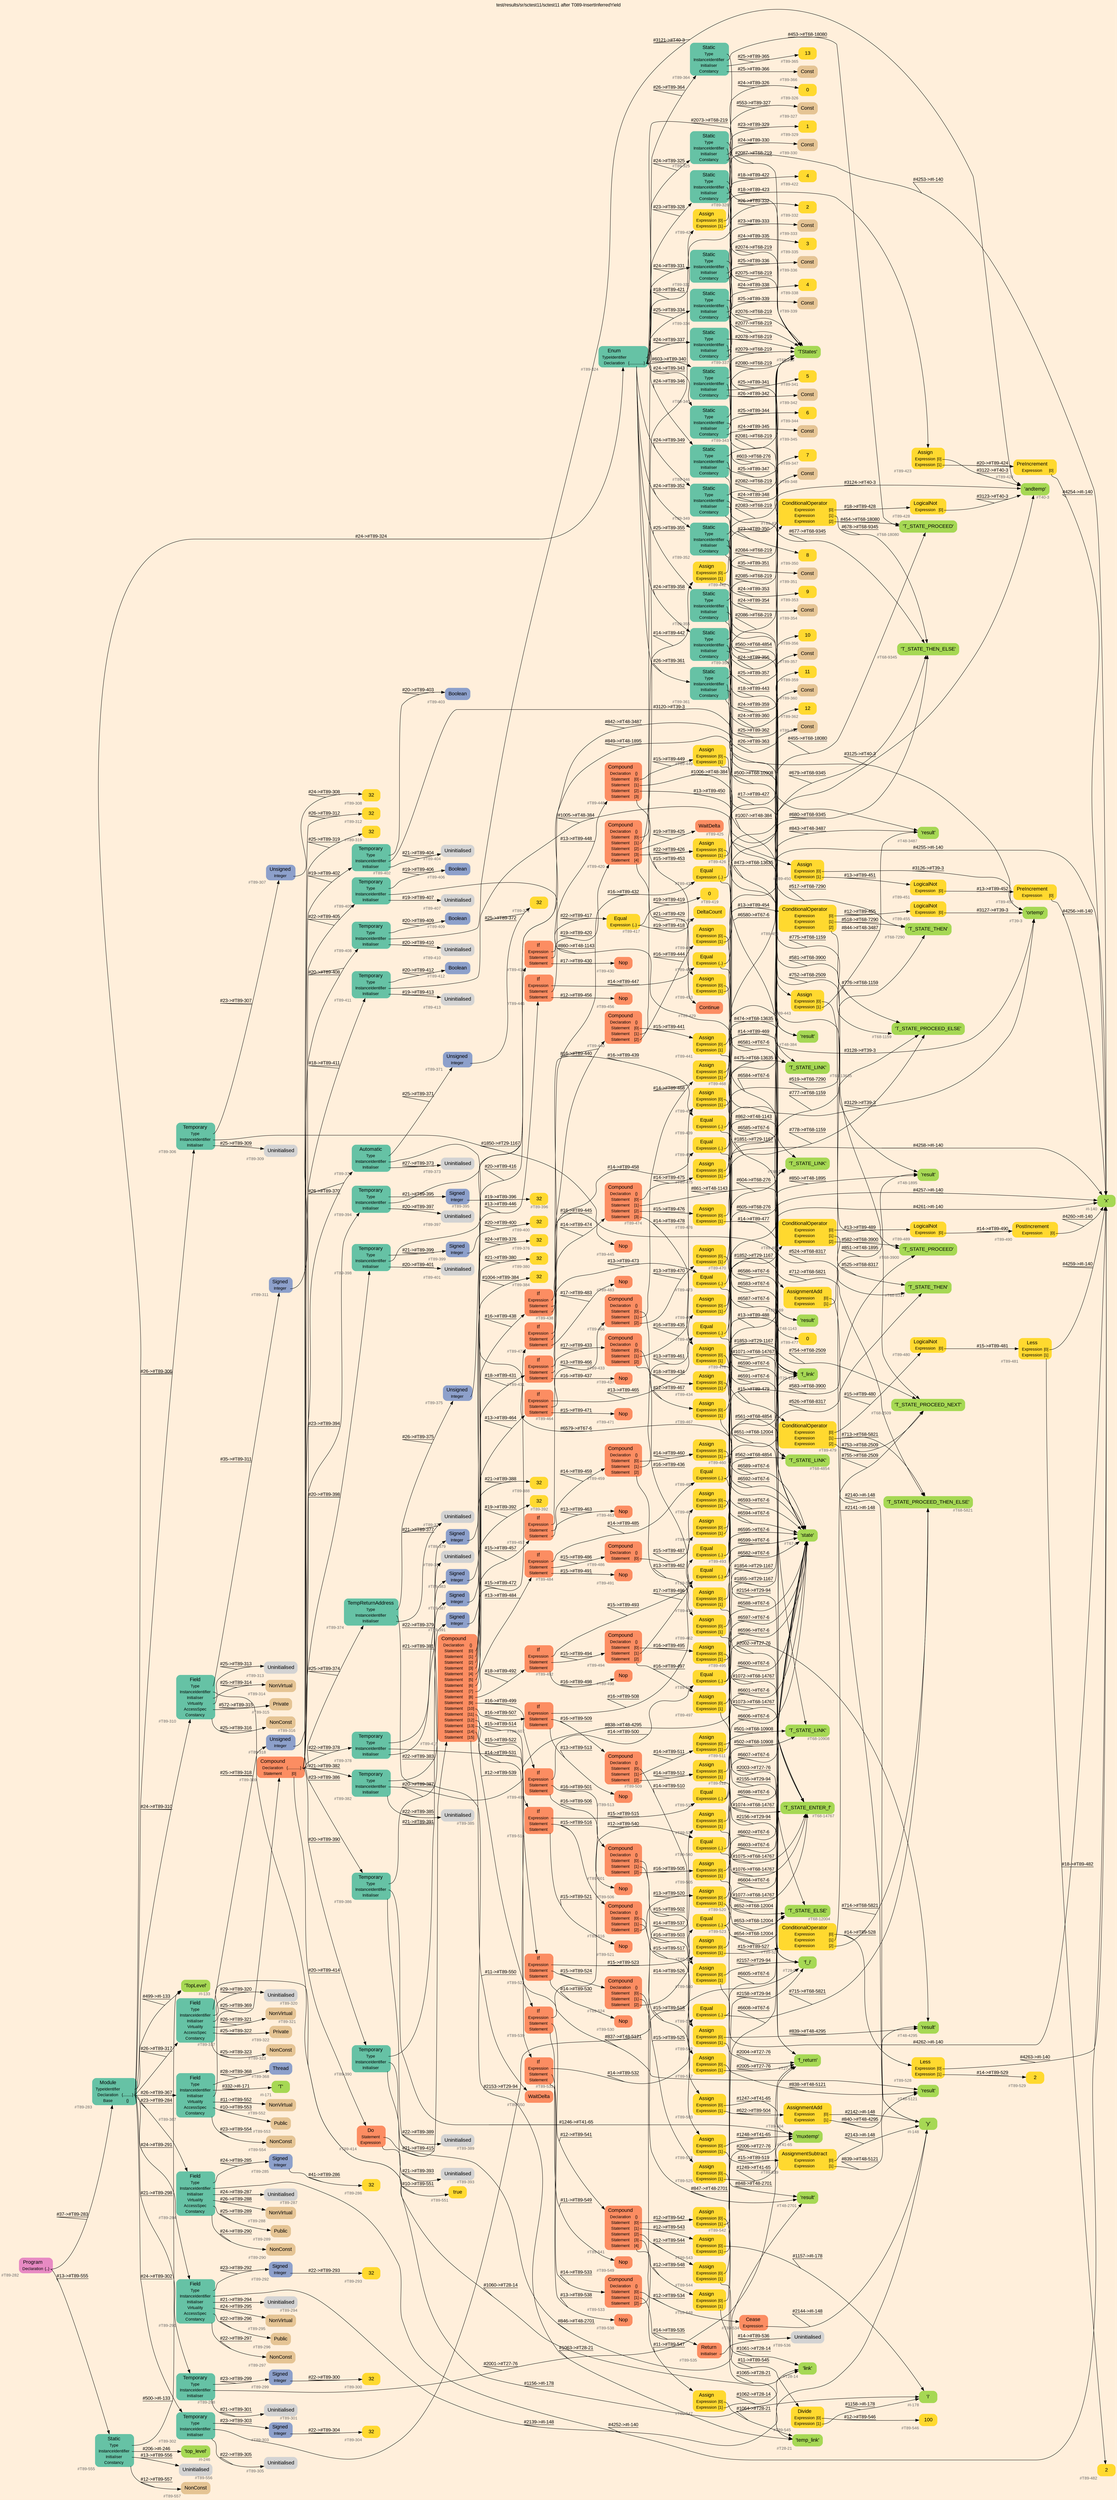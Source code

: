 digraph "test/results/sr/sctest11/sctest11 after T089-InsertInferredYield" {
label = "test/results/sr/sctest11/sctest11 after T089-InsertInferredYield"
labelloc = t
graph [
    rankdir = "LR"
    ranksep = 0.3
    bgcolor = antiquewhite1
    color = black
    fontcolor = black
    fontname = "Arial"
];
node [
    fontname = "Arial"
];
edge [
    fontname = "Arial"
];

// -------------------- node figure --------------------
// -------- block #T89-282 ----------
"#T89-282" [
    fillcolor = "/set28/4"
    xlabel = "#T89-282"
    fontsize = "12"
    fontcolor = grey40
    shape = "plaintext"
    label = <<TABLE BORDER="0" CELLBORDER="0" CELLSPACING="0">
     <TR><TD><FONT COLOR="black" POINT-SIZE="15">Program</FONT></TD></TR>
     <TR><TD><FONT COLOR="black" POINT-SIZE="12">Declaration</FONT></TD><TD PORT="port0"><FONT COLOR="black" POINT-SIZE="12">{..}</FONT></TD></TR>
    </TABLE>>
    style = "rounded,filled"
];

// -------- block #T89-283 ----------
"#T89-283" [
    fillcolor = "/set28/1"
    xlabel = "#T89-283"
    fontsize = "12"
    fontcolor = grey40
    shape = "plaintext"
    label = <<TABLE BORDER="0" CELLBORDER="0" CELLSPACING="0">
     <TR><TD><FONT COLOR="black" POINT-SIZE="15">Module</FONT></TD></TR>
     <TR><TD><FONT COLOR="black" POINT-SIZE="12">TypeIdentifier</FONT></TD><TD PORT="port0"></TD></TR>
     <TR><TD><FONT COLOR="black" POINT-SIZE="12">Declaration</FONT></TD><TD PORT="port1"><FONT COLOR="black" POINT-SIZE="12">{.........}</FONT></TD></TR>
     <TR><TD><FONT COLOR="black" POINT-SIZE="12">Base</FONT></TD><TD PORT="port2"><FONT COLOR="black" POINT-SIZE="12">{}</FONT></TD></TR>
    </TABLE>>
    style = "rounded,filled"
];

// -------- block #I-133 ----------
"#I-133" [
    fillcolor = "/set28/5"
    xlabel = "#I-133"
    fontsize = "12"
    fontcolor = grey40
    shape = "plaintext"
    label = <<TABLE BORDER="0" CELLBORDER="0" CELLSPACING="0">
     <TR><TD><FONT COLOR="black" POINT-SIZE="15">'TopLevel'</FONT></TD></TR>
    </TABLE>>
    style = "rounded,filled"
];

// -------- block #T89-284 ----------
"#T89-284" [
    fillcolor = "/set28/1"
    xlabel = "#T89-284"
    fontsize = "12"
    fontcolor = grey40
    shape = "plaintext"
    label = <<TABLE BORDER="0" CELLBORDER="0" CELLSPACING="0">
     <TR><TD><FONT COLOR="black" POINT-SIZE="15">Field</FONT></TD></TR>
     <TR><TD><FONT COLOR="black" POINT-SIZE="12">Type</FONT></TD><TD PORT="port0"></TD></TR>
     <TR><TD><FONT COLOR="black" POINT-SIZE="12">InstanceIdentifier</FONT></TD><TD PORT="port1"></TD></TR>
     <TR><TD><FONT COLOR="black" POINT-SIZE="12">Initialiser</FONT></TD><TD PORT="port2"></TD></TR>
     <TR><TD><FONT COLOR="black" POINT-SIZE="12">Virtuality</FONT></TD><TD PORT="port3"></TD></TR>
     <TR><TD><FONT COLOR="black" POINT-SIZE="12">AccessSpec</FONT></TD><TD PORT="port4"></TD></TR>
     <TR><TD><FONT COLOR="black" POINT-SIZE="12">Constancy</FONT></TD><TD PORT="port5"></TD></TR>
    </TABLE>>
    style = "rounded,filled"
];

// -------- block #T89-285 ----------
"#T89-285" [
    fillcolor = "/set28/3"
    xlabel = "#T89-285"
    fontsize = "12"
    fontcolor = grey40
    shape = "plaintext"
    label = <<TABLE BORDER="0" CELLBORDER="0" CELLSPACING="0">
     <TR><TD><FONT COLOR="black" POINT-SIZE="15">Signed</FONT></TD></TR>
     <TR><TD><FONT COLOR="black" POINT-SIZE="12">Integer</FONT></TD><TD PORT="port0"></TD></TR>
    </TABLE>>
    style = "rounded,filled"
];

// -------- block #T89-286 ----------
"#T89-286" [
    fillcolor = "/set28/6"
    xlabel = "#T89-286"
    fontsize = "12"
    fontcolor = grey40
    shape = "plaintext"
    label = <<TABLE BORDER="0" CELLBORDER="0" CELLSPACING="0">
     <TR><TD><FONT COLOR="black" POINT-SIZE="15">32</FONT></TD></TR>
    </TABLE>>
    style = "rounded,filled"
];

// -------- block #I-140 ----------
"#I-140" [
    fillcolor = "/set28/5"
    xlabel = "#I-140"
    fontsize = "12"
    fontcolor = grey40
    shape = "plaintext"
    label = <<TABLE BORDER="0" CELLBORDER="0" CELLSPACING="0">
     <TR><TD><FONT COLOR="black" POINT-SIZE="15">'x'</FONT></TD></TR>
    </TABLE>>
    style = "rounded,filled"
];

// -------- block #T89-287 ----------
"#T89-287" [
    xlabel = "#T89-287"
    fontsize = "12"
    fontcolor = grey40
    shape = "plaintext"
    label = <<TABLE BORDER="0" CELLBORDER="0" CELLSPACING="0">
     <TR><TD><FONT COLOR="black" POINT-SIZE="15">Uninitialised</FONT></TD></TR>
    </TABLE>>
    style = "rounded,filled"
];

// -------- block #T89-288 ----------
"#T89-288" [
    fillcolor = "/set28/7"
    xlabel = "#T89-288"
    fontsize = "12"
    fontcolor = grey40
    shape = "plaintext"
    label = <<TABLE BORDER="0" CELLBORDER="0" CELLSPACING="0">
     <TR><TD><FONT COLOR="black" POINT-SIZE="15">NonVirtual</FONT></TD></TR>
    </TABLE>>
    style = "rounded,filled"
];

// -------- block #T89-289 ----------
"#T89-289" [
    fillcolor = "/set28/7"
    xlabel = "#T89-289"
    fontsize = "12"
    fontcolor = grey40
    shape = "plaintext"
    label = <<TABLE BORDER="0" CELLBORDER="0" CELLSPACING="0">
     <TR><TD><FONT COLOR="black" POINT-SIZE="15">Public</FONT></TD></TR>
    </TABLE>>
    style = "rounded,filled"
];

// -------- block #T89-290 ----------
"#T89-290" [
    fillcolor = "/set28/7"
    xlabel = "#T89-290"
    fontsize = "12"
    fontcolor = grey40
    shape = "plaintext"
    label = <<TABLE BORDER="0" CELLBORDER="0" CELLSPACING="0">
     <TR><TD><FONT COLOR="black" POINT-SIZE="15">NonConst</FONT></TD></TR>
    </TABLE>>
    style = "rounded,filled"
];

// -------- block #T89-291 ----------
"#T89-291" [
    fillcolor = "/set28/1"
    xlabel = "#T89-291"
    fontsize = "12"
    fontcolor = grey40
    shape = "plaintext"
    label = <<TABLE BORDER="0" CELLBORDER="0" CELLSPACING="0">
     <TR><TD><FONT COLOR="black" POINT-SIZE="15">Field</FONT></TD></TR>
     <TR><TD><FONT COLOR="black" POINT-SIZE="12">Type</FONT></TD><TD PORT="port0"></TD></TR>
     <TR><TD><FONT COLOR="black" POINT-SIZE="12">InstanceIdentifier</FONT></TD><TD PORT="port1"></TD></TR>
     <TR><TD><FONT COLOR="black" POINT-SIZE="12">Initialiser</FONT></TD><TD PORT="port2"></TD></TR>
     <TR><TD><FONT COLOR="black" POINT-SIZE="12">Virtuality</FONT></TD><TD PORT="port3"></TD></TR>
     <TR><TD><FONT COLOR="black" POINT-SIZE="12">AccessSpec</FONT></TD><TD PORT="port4"></TD></TR>
     <TR><TD><FONT COLOR="black" POINT-SIZE="12">Constancy</FONT></TD><TD PORT="port5"></TD></TR>
    </TABLE>>
    style = "rounded,filled"
];

// -------- block #T89-292 ----------
"#T89-292" [
    fillcolor = "/set28/3"
    xlabel = "#T89-292"
    fontsize = "12"
    fontcolor = grey40
    shape = "plaintext"
    label = <<TABLE BORDER="0" CELLBORDER="0" CELLSPACING="0">
     <TR><TD><FONT COLOR="black" POINT-SIZE="15">Signed</FONT></TD></TR>
     <TR><TD><FONT COLOR="black" POINT-SIZE="12">Integer</FONT></TD><TD PORT="port0"></TD></TR>
    </TABLE>>
    style = "rounded,filled"
];

// -------- block #T89-293 ----------
"#T89-293" [
    fillcolor = "/set28/6"
    xlabel = "#T89-293"
    fontsize = "12"
    fontcolor = grey40
    shape = "plaintext"
    label = <<TABLE BORDER="0" CELLBORDER="0" CELLSPACING="0">
     <TR><TD><FONT COLOR="black" POINT-SIZE="15">32</FONT></TD></TR>
    </TABLE>>
    style = "rounded,filled"
];

// -------- block #I-148 ----------
"#I-148" [
    fillcolor = "/set28/5"
    xlabel = "#I-148"
    fontsize = "12"
    fontcolor = grey40
    shape = "plaintext"
    label = <<TABLE BORDER="0" CELLBORDER="0" CELLSPACING="0">
     <TR><TD><FONT COLOR="black" POINT-SIZE="15">'y'</FONT></TD></TR>
    </TABLE>>
    style = "rounded,filled"
];

// -------- block #T89-294 ----------
"#T89-294" [
    xlabel = "#T89-294"
    fontsize = "12"
    fontcolor = grey40
    shape = "plaintext"
    label = <<TABLE BORDER="0" CELLBORDER="0" CELLSPACING="0">
     <TR><TD><FONT COLOR="black" POINT-SIZE="15">Uninitialised</FONT></TD></TR>
    </TABLE>>
    style = "rounded,filled"
];

// -------- block #T89-295 ----------
"#T89-295" [
    fillcolor = "/set28/7"
    xlabel = "#T89-295"
    fontsize = "12"
    fontcolor = grey40
    shape = "plaintext"
    label = <<TABLE BORDER="0" CELLBORDER="0" CELLSPACING="0">
     <TR><TD><FONT COLOR="black" POINT-SIZE="15">NonVirtual</FONT></TD></TR>
    </TABLE>>
    style = "rounded,filled"
];

// -------- block #T89-296 ----------
"#T89-296" [
    fillcolor = "/set28/7"
    xlabel = "#T89-296"
    fontsize = "12"
    fontcolor = grey40
    shape = "plaintext"
    label = <<TABLE BORDER="0" CELLBORDER="0" CELLSPACING="0">
     <TR><TD><FONT COLOR="black" POINT-SIZE="15">Public</FONT></TD></TR>
    </TABLE>>
    style = "rounded,filled"
];

// -------- block #T89-297 ----------
"#T89-297" [
    fillcolor = "/set28/7"
    xlabel = "#T89-297"
    fontsize = "12"
    fontcolor = grey40
    shape = "plaintext"
    label = <<TABLE BORDER="0" CELLBORDER="0" CELLSPACING="0">
     <TR><TD><FONT COLOR="black" POINT-SIZE="15">NonConst</FONT></TD></TR>
    </TABLE>>
    style = "rounded,filled"
];

// -------- block #T89-298 ----------
"#T89-298" [
    fillcolor = "/set28/1"
    xlabel = "#T89-298"
    fontsize = "12"
    fontcolor = grey40
    shape = "plaintext"
    label = <<TABLE BORDER="0" CELLBORDER="0" CELLSPACING="0">
     <TR><TD><FONT COLOR="black" POINT-SIZE="15">Temporary</FONT></TD></TR>
     <TR><TD><FONT COLOR="black" POINT-SIZE="12">Type</FONT></TD><TD PORT="port0"></TD></TR>
     <TR><TD><FONT COLOR="black" POINT-SIZE="12">InstanceIdentifier</FONT></TD><TD PORT="port1"></TD></TR>
     <TR><TD><FONT COLOR="black" POINT-SIZE="12">Initialiser</FONT></TD><TD PORT="port2"></TD></TR>
    </TABLE>>
    style = "rounded,filled"
];

// -------- block #T89-299 ----------
"#T89-299" [
    fillcolor = "/set28/3"
    xlabel = "#T89-299"
    fontsize = "12"
    fontcolor = grey40
    shape = "plaintext"
    label = <<TABLE BORDER="0" CELLBORDER="0" CELLSPACING="0">
     <TR><TD><FONT COLOR="black" POINT-SIZE="15">Signed</FONT></TD></TR>
     <TR><TD><FONT COLOR="black" POINT-SIZE="12">Integer</FONT></TD><TD PORT="port0"></TD></TR>
    </TABLE>>
    style = "rounded,filled"
];

// -------- block #T89-300 ----------
"#T89-300" [
    fillcolor = "/set28/6"
    xlabel = "#T89-300"
    fontsize = "12"
    fontcolor = grey40
    shape = "plaintext"
    label = <<TABLE BORDER="0" CELLBORDER="0" CELLSPACING="0">
     <TR><TD><FONT COLOR="black" POINT-SIZE="15">32</FONT></TD></TR>
    </TABLE>>
    style = "rounded,filled"
];

// -------- block #T27-76 ----------
"#T27-76" [
    fillcolor = "/set28/5"
    xlabel = "#T27-76"
    fontsize = "12"
    fontcolor = grey40
    shape = "plaintext"
    label = <<TABLE BORDER="0" CELLBORDER="0" CELLSPACING="0">
     <TR><TD><FONT COLOR="black" POINT-SIZE="15">'f_return'</FONT></TD></TR>
    </TABLE>>
    style = "rounded,filled"
];

// -------- block #T89-301 ----------
"#T89-301" [
    xlabel = "#T89-301"
    fontsize = "12"
    fontcolor = grey40
    shape = "plaintext"
    label = <<TABLE BORDER="0" CELLBORDER="0" CELLSPACING="0">
     <TR><TD><FONT COLOR="black" POINT-SIZE="15">Uninitialised</FONT></TD></TR>
    </TABLE>>
    style = "rounded,filled"
];

// -------- block #T89-302 ----------
"#T89-302" [
    fillcolor = "/set28/1"
    xlabel = "#T89-302"
    fontsize = "12"
    fontcolor = grey40
    shape = "plaintext"
    label = <<TABLE BORDER="0" CELLBORDER="0" CELLSPACING="0">
     <TR><TD><FONT COLOR="black" POINT-SIZE="15">Temporary</FONT></TD></TR>
     <TR><TD><FONT COLOR="black" POINT-SIZE="12">Type</FONT></TD><TD PORT="port0"></TD></TR>
     <TR><TD><FONT COLOR="black" POINT-SIZE="12">InstanceIdentifier</FONT></TD><TD PORT="port1"></TD></TR>
     <TR><TD><FONT COLOR="black" POINT-SIZE="12">Initialiser</FONT></TD><TD PORT="port2"></TD></TR>
    </TABLE>>
    style = "rounded,filled"
];

// -------- block #T89-303 ----------
"#T89-303" [
    fillcolor = "/set28/3"
    xlabel = "#T89-303"
    fontsize = "12"
    fontcolor = grey40
    shape = "plaintext"
    label = <<TABLE BORDER="0" CELLBORDER="0" CELLSPACING="0">
     <TR><TD><FONT COLOR="black" POINT-SIZE="15">Signed</FONT></TD></TR>
     <TR><TD><FONT COLOR="black" POINT-SIZE="12">Integer</FONT></TD><TD PORT="port0"></TD></TR>
    </TABLE>>
    style = "rounded,filled"
];

// -------- block #T89-304 ----------
"#T89-304" [
    fillcolor = "/set28/6"
    xlabel = "#T89-304"
    fontsize = "12"
    fontcolor = grey40
    shape = "plaintext"
    label = <<TABLE BORDER="0" CELLBORDER="0" CELLSPACING="0">
     <TR><TD><FONT COLOR="black" POINT-SIZE="15">32</FONT></TD></TR>
    </TABLE>>
    style = "rounded,filled"
];

// -------- block #T29-94 ----------
"#T29-94" [
    fillcolor = "/set28/5"
    xlabel = "#T29-94"
    fontsize = "12"
    fontcolor = grey40
    shape = "plaintext"
    label = <<TABLE BORDER="0" CELLBORDER="0" CELLSPACING="0">
     <TR><TD><FONT COLOR="black" POINT-SIZE="15">'f_i'</FONT></TD></TR>
    </TABLE>>
    style = "rounded,filled"
];

// -------- block #T89-305 ----------
"#T89-305" [
    xlabel = "#T89-305"
    fontsize = "12"
    fontcolor = grey40
    shape = "plaintext"
    label = <<TABLE BORDER="0" CELLBORDER="0" CELLSPACING="0">
     <TR><TD><FONT COLOR="black" POINT-SIZE="15">Uninitialised</FONT></TD></TR>
    </TABLE>>
    style = "rounded,filled"
];

// -------- block #T89-306 ----------
"#T89-306" [
    fillcolor = "/set28/1"
    xlabel = "#T89-306"
    fontsize = "12"
    fontcolor = grey40
    shape = "plaintext"
    label = <<TABLE BORDER="0" CELLBORDER="0" CELLSPACING="0">
     <TR><TD><FONT COLOR="black" POINT-SIZE="15">Temporary</FONT></TD></TR>
     <TR><TD><FONT COLOR="black" POINT-SIZE="12">Type</FONT></TD><TD PORT="port0"></TD></TR>
     <TR><TD><FONT COLOR="black" POINT-SIZE="12">InstanceIdentifier</FONT></TD><TD PORT="port1"></TD></TR>
     <TR><TD><FONT COLOR="black" POINT-SIZE="12">Initialiser</FONT></TD><TD PORT="port2"></TD></TR>
    </TABLE>>
    style = "rounded,filled"
];

// -------- block #T89-307 ----------
"#T89-307" [
    fillcolor = "/set28/3"
    xlabel = "#T89-307"
    fontsize = "12"
    fontcolor = grey40
    shape = "plaintext"
    label = <<TABLE BORDER="0" CELLBORDER="0" CELLSPACING="0">
     <TR><TD><FONT COLOR="black" POINT-SIZE="15">Unsigned</FONT></TD></TR>
     <TR><TD><FONT COLOR="black" POINT-SIZE="12">Integer</FONT></TD><TD PORT="port0"></TD></TR>
    </TABLE>>
    style = "rounded,filled"
];

// -------- block #T89-308 ----------
"#T89-308" [
    fillcolor = "/set28/6"
    xlabel = "#T89-308"
    fontsize = "12"
    fontcolor = grey40
    shape = "plaintext"
    label = <<TABLE BORDER="0" CELLBORDER="0" CELLSPACING="0">
     <TR><TD><FONT COLOR="black" POINT-SIZE="15">32</FONT></TD></TR>
    </TABLE>>
    style = "rounded,filled"
];

// -------- block #T29-1167 ----------
"#T29-1167" [
    fillcolor = "/set28/5"
    xlabel = "#T29-1167"
    fontsize = "12"
    fontcolor = grey40
    shape = "plaintext"
    label = <<TABLE BORDER="0" CELLBORDER="0" CELLSPACING="0">
     <TR><TD><FONT COLOR="black" POINT-SIZE="15">'f_link'</FONT></TD></TR>
    </TABLE>>
    style = "rounded,filled"
];

// -------- block #T89-309 ----------
"#T89-309" [
    xlabel = "#T89-309"
    fontsize = "12"
    fontcolor = grey40
    shape = "plaintext"
    label = <<TABLE BORDER="0" CELLBORDER="0" CELLSPACING="0">
     <TR><TD><FONT COLOR="black" POINT-SIZE="15">Uninitialised</FONT></TD></TR>
    </TABLE>>
    style = "rounded,filled"
];

// -------- block #T89-310 ----------
"#T89-310" [
    fillcolor = "/set28/1"
    xlabel = "#T89-310"
    fontsize = "12"
    fontcolor = grey40
    shape = "plaintext"
    label = <<TABLE BORDER="0" CELLBORDER="0" CELLSPACING="0">
     <TR><TD><FONT COLOR="black" POINT-SIZE="15">Field</FONT></TD></TR>
     <TR><TD><FONT COLOR="black" POINT-SIZE="12">Type</FONT></TD><TD PORT="port0"></TD></TR>
     <TR><TD><FONT COLOR="black" POINT-SIZE="12">InstanceIdentifier</FONT></TD><TD PORT="port1"></TD></TR>
     <TR><TD><FONT COLOR="black" POINT-SIZE="12">Initialiser</FONT></TD><TD PORT="port2"></TD></TR>
     <TR><TD><FONT COLOR="black" POINT-SIZE="12">Virtuality</FONT></TD><TD PORT="port3"></TD></TR>
     <TR><TD><FONT COLOR="black" POINT-SIZE="12">AccessSpec</FONT></TD><TD PORT="port4"></TD></TR>
     <TR><TD><FONT COLOR="black" POINT-SIZE="12">Constancy</FONT></TD><TD PORT="port5"></TD></TR>
    </TABLE>>
    style = "rounded,filled"
];

// -------- block #T89-311 ----------
"#T89-311" [
    fillcolor = "/set28/3"
    xlabel = "#T89-311"
    fontsize = "12"
    fontcolor = grey40
    shape = "plaintext"
    label = <<TABLE BORDER="0" CELLBORDER="0" CELLSPACING="0">
     <TR><TD><FONT COLOR="black" POINT-SIZE="15">Signed</FONT></TD></TR>
     <TR><TD><FONT COLOR="black" POINT-SIZE="12">Integer</FONT></TD><TD PORT="port0"></TD></TR>
    </TABLE>>
    style = "rounded,filled"
];

// -------- block #T89-312 ----------
"#T89-312" [
    fillcolor = "/set28/6"
    xlabel = "#T89-312"
    fontsize = "12"
    fontcolor = grey40
    shape = "plaintext"
    label = <<TABLE BORDER="0" CELLBORDER="0" CELLSPACING="0">
     <TR><TD><FONT COLOR="black" POINT-SIZE="15">32</FONT></TD></TR>
    </TABLE>>
    style = "rounded,filled"
];

// -------- block #I-178 ----------
"#I-178" [
    fillcolor = "/set28/5"
    xlabel = "#I-178"
    fontsize = "12"
    fontcolor = grey40
    shape = "plaintext"
    label = <<TABLE BORDER="0" CELLBORDER="0" CELLSPACING="0">
     <TR><TD><FONT COLOR="black" POINT-SIZE="15">'i'</FONT></TD></TR>
    </TABLE>>
    style = "rounded,filled"
];

// -------- block #T89-313 ----------
"#T89-313" [
    xlabel = "#T89-313"
    fontsize = "12"
    fontcolor = grey40
    shape = "plaintext"
    label = <<TABLE BORDER="0" CELLBORDER="0" CELLSPACING="0">
     <TR><TD><FONT COLOR="black" POINT-SIZE="15">Uninitialised</FONT></TD></TR>
    </TABLE>>
    style = "rounded,filled"
];

// -------- block #T89-314 ----------
"#T89-314" [
    fillcolor = "/set28/7"
    xlabel = "#T89-314"
    fontsize = "12"
    fontcolor = grey40
    shape = "plaintext"
    label = <<TABLE BORDER="0" CELLBORDER="0" CELLSPACING="0">
     <TR><TD><FONT COLOR="black" POINT-SIZE="15">NonVirtual</FONT></TD></TR>
    </TABLE>>
    style = "rounded,filled"
];

// -------- block #T89-315 ----------
"#T89-315" [
    fillcolor = "/set28/7"
    xlabel = "#T89-315"
    fontsize = "12"
    fontcolor = grey40
    shape = "plaintext"
    label = <<TABLE BORDER="0" CELLBORDER="0" CELLSPACING="0">
     <TR><TD><FONT COLOR="black" POINT-SIZE="15">Private</FONT></TD></TR>
    </TABLE>>
    style = "rounded,filled"
];

// -------- block #T89-316 ----------
"#T89-316" [
    fillcolor = "/set28/7"
    xlabel = "#T89-316"
    fontsize = "12"
    fontcolor = grey40
    shape = "plaintext"
    label = <<TABLE BORDER="0" CELLBORDER="0" CELLSPACING="0">
     <TR><TD><FONT COLOR="black" POINT-SIZE="15">NonConst</FONT></TD></TR>
    </TABLE>>
    style = "rounded,filled"
];

// -------- block #T89-317 ----------
"#T89-317" [
    fillcolor = "/set28/1"
    xlabel = "#T89-317"
    fontsize = "12"
    fontcolor = grey40
    shape = "plaintext"
    label = <<TABLE BORDER="0" CELLBORDER="0" CELLSPACING="0">
     <TR><TD><FONT COLOR="black" POINT-SIZE="15">Field</FONT></TD></TR>
     <TR><TD><FONT COLOR="black" POINT-SIZE="12">Type</FONT></TD><TD PORT="port0"></TD></TR>
     <TR><TD><FONT COLOR="black" POINT-SIZE="12">InstanceIdentifier</FONT></TD><TD PORT="port1"></TD></TR>
     <TR><TD><FONT COLOR="black" POINT-SIZE="12">Initialiser</FONT></TD><TD PORT="port2"></TD></TR>
     <TR><TD><FONT COLOR="black" POINT-SIZE="12">Virtuality</FONT></TD><TD PORT="port3"></TD></TR>
     <TR><TD><FONT COLOR="black" POINT-SIZE="12">AccessSpec</FONT></TD><TD PORT="port4"></TD></TR>
     <TR><TD><FONT COLOR="black" POINT-SIZE="12">Constancy</FONT></TD><TD PORT="port5"></TD></TR>
    </TABLE>>
    style = "rounded,filled"
];

// -------- block #T89-318 ----------
"#T89-318" [
    fillcolor = "/set28/3"
    xlabel = "#T89-318"
    fontsize = "12"
    fontcolor = grey40
    shape = "plaintext"
    label = <<TABLE BORDER="0" CELLBORDER="0" CELLSPACING="0">
     <TR><TD><FONT COLOR="black" POINT-SIZE="15">Unsigned</FONT></TD></TR>
     <TR><TD><FONT COLOR="black" POINT-SIZE="12">Integer</FONT></TD><TD PORT="port0"></TD></TR>
    </TABLE>>
    style = "rounded,filled"
];

// -------- block #T89-319 ----------
"#T89-319" [
    fillcolor = "/set28/6"
    xlabel = "#T89-319"
    fontsize = "12"
    fontcolor = grey40
    shape = "plaintext"
    label = <<TABLE BORDER="0" CELLBORDER="0" CELLSPACING="0">
     <TR><TD><FONT COLOR="black" POINT-SIZE="15">32</FONT></TD></TR>
    </TABLE>>
    style = "rounded,filled"
];

// -------- block #T28-14 ----------
"#T28-14" [
    fillcolor = "/set28/5"
    xlabel = "#T28-14"
    fontsize = "12"
    fontcolor = grey40
    shape = "plaintext"
    label = <<TABLE BORDER="0" CELLBORDER="0" CELLSPACING="0">
     <TR><TD><FONT COLOR="black" POINT-SIZE="15">'link'</FONT></TD></TR>
    </TABLE>>
    style = "rounded,filled"
];

// -------- block #T89-320 ----------
"#T89-320" [
    xlabel = "#T89-320"
    fontsize = "12"
    fontcolor = grey40
    shape = "plaintext"
    label = <<TABLE BORDER="0" CELLBORDER="0" CELLSPACING="0">
     <TR><TD><FONT COLOR="black" POINT-SIZE="15">Uninitialised</FONT></TD></TR>
    </TABLE>>
    style = "rounded,filled"
];

// -------- block #T89-321 ----------
"#T89-321" [
    fillcolor = "/set28/7"
    xlabel = "#T89-321"
    fontsize = "12"
    fontcolor = grey40
    shape = "plaintext"
    label = <<TABLE BORDER="0" CELLBORDER="0" CELLSPACING="0">
     <TR><TD><FONT COLOR="black" POINT-SIZE="15">NonVirtual</FONT></TD></TR>
    </TABLE>>
    style = "rounded,filled"
];

// -------- block #T89-322 ----------
"#T89-322" [
    fillcolor = "/set28/7"
    xlabel = "#T89-322"
    fontsize = "12"
    fontcolor = grey40
    shape = "plaintext"
    label = <<TABLE BORDER="0" CELLBORDER="0" CELLSPACING="0">
     <TR><TD><FONT COLOR="black" POINT-SIZE="15">Private</FONT></TD></TR>
    </TABLE>>
    style = "rounded,filled"
];

// -------- block #T89-323 ----------
"#T89-323" [
    fillcolor = "/set28/7"
    xlabel = "#T89-323"
    fontsize = "12"
    fontcolor = grey40
    shape = "plaintext"
    label = <<TABLE BORDER="0" CELLBORDER="0" CELLSPACING="0">
     <TR><TD><FONT COLOR="black" POINT-SIZE="15">NonConst</FONT></TD></TR>
    </TABLE>>
    style = "rounded,filled"
];

// -------- block #T89-324 ----------
"#T89-324" [
    fillcolor = "/set28/1"
    xlabel = "#T89-324"
    fontsize = "12"
    fontcolor = grey40
    shape = "plaintext"
    label = <<TABLE BORDER="0" CELLBORDER="0" CELLSPACING="0">
     <TR><TD><FONT COLOR="black" POINT-SIZE="15">Enum</FONT></TD></TR>
     <TR><TD><FONT COLOR="black" POINT-SIZE="12">TypeIdentifier</FONT></TD><TD PORT="port0"></TD></TR>
     <TR><TD><FONT COLOR="black" POINT-SIZE="12">Declaration</FONT></TD><TD PORT="port1"><FONT COLOR="black" POINT-SIZE="12">{..............}</FONT></TD></TR>
    </TABLE>>
    style = "rounded,filled"
];

// -------- block #T68-219 ----------
"#T68-219" [
    fillcolor = "/set28/5"
    xlabel = "#T68-219"
    fontsize = "12"
    fontcolor = grey40
    shape = "plaintext"
    label = <<TABLE BORDER="0" CELLBORDER="0" CELLSPACING="0">
     <TR><TD><FONT COLOR="black" POINT-SIZE="15">'TStates'</FONT></TD></TR>
    </TABLE>>
    style = "rounded,filled"
];

// -------- block #T89-325 ----------
"#T89-325" [
    fillcolor = "/set28/1"
    xlabel = "#T89-325"
    fontsize = "12"
    fontcolor = grey40
    shape = "plaintext"
    label = <<TABLE BORDER="0" CELLBORDER="0" CELLSPACING="0">
     <TR><TD><FONT COLOR="black" POINT-SIZE="15">Static</FONT></TD></TR>
     <TR><TD><FONT COLOR="black" POINT-SIZE="12">Type</FONT></TD><TD PORT="port0"></TD></TR>
     <TR><TD><FONT COLOR="black" POINT-SIZE="12">InstanceIdentifier</FONT></TD><TD PORT="port1"></TD></TR>
     <TR><TD><FONT COLOR="black" POINT-SIZE="12">Initialiser</FONT></TD><TD PORT="port2"></TD></TR>
     <TR><TD><FONT COLOR="black" POINT-SIZE="12">Constancy</FONT></TD><TD PORT="port3"></TD></TR>
    </TABLE>>
    style = "rounded,filled"
];

// -------- block #T68-276 ----------
"#T68-276" [
    fillcolor = "/set28/5"
    xlabel = "#T68-276"
    fontsize = "12"
    fontcolor = grey40
    shape = "plaintext"
    label = <<TABLE BORDER="0" CELLBORDER="0" CELLSPACING="0">
     <TR><TD><FONT COLOR="black" POINT-SIZE="15">'T_STATE_LINK'</FONT></TD></TR>
    </TABLE>>
    style = "rounded,filled"
];

// -------- block #T89-326 ----------
"#T89-326" [
    fillcolor = "/set28/6"
    xlabel = "#T89-326"
    fontsize = "12"
    fontcolor = grey40
    shape = "plaintext"
    label = <<TABLE BORDER="0" CELLBORDER="0" CELLSPACING="0">
     <TR><TD><FONT COLOR="black" POINT-SIZE="15">0</FONT></TD></TR>
    </TABLE>>
    style = "rounded,filled"
];

// -------- block #T89-327 ----------
"#T89-327" [
    fillcolor = "/set28/7"
    xlabel = "#T89-327"
    fontsize = "12"
    fontcolor = grey40
    shape = "plaintext"
    label = <<TABLE BORDER="0" CELLBORDER="0" CELLSPACING="0">
     <TR><TD><FONT COLOR="black" POINT-SIZE="15">Const</FONT></TD></TR>
    </TABLE>>
    style = "rounded,filled"
];

// -------- block #T89-328 ----------
"#T89-328" [
    fillcolor = "/set28/1"
    xlabel = "#T89-328"
    fontsize = "12"
    fontcolor = grey40
    shape = "plaintext"
    label = <<TABLE BORDER="0" CELLBORDER="0" CELLSPACING="0">
     <TR><TD><FONT COLOR="black" POINT-SIZE="15">Static</FONT></TD></TR>
     <TR><TD><FONT COLOR="black" POINT-SIZE="12">Type</FONT></TD><TD PORT="port0"></TD></TR>
     <TR><TD><FONT COLOR="black" POINT-SIZE="12">InstanceIdentifier</FONT></TD><TD PORT="port1"></TD></TR>
     <TR><TD><FONT COLOR="black" POINT-SIZE="12">Initialiser</FONT></TD><TD PORT="port2"></TD></TR>
     <TR><TD><FONT COLOR="black" POINT-SIZE="12">Constancy</FONT></TD><TD PORT="port3"></TD></TR>
    </TABLE>>
    style = "rounded,filled"
];

// -------- block #T68-1159 ----------
"#T68-1159" [
    fillcolor = "/set28/5"
    xlabel = "#T68-1159"
    fontsize = "12"
    fontcolor = grey40
    shape = "plaintext"
    label = <<TABLE BORDER="0" CELLBORDER="0" CELLSPACING="0">
     <TR><TD><FONT COLOR="black" POINT-SIZE="15">'T_STATE_PROCEED_ELSE'</FONT></TD></TR>
    </TABLE>>
    style = "rounded,filled"
];

// -------- block #T89-329 ----------
"#T89-329" [
    fillcolor = "/set28/6"
    xlabel = "#T89-329"
    fontsize = "12"
    fontcolor = grey40
    shape = "plaintext"
    label = <<TABLE BORDER="0" CELLBORDER="0" CELLSPACING="0">
     <TR><TD><FONT COLOR="black" POINT-SIZE="15">1</FONT></TD></TR>
    </TABLE>>
    style = "rounded,filled"
];

// -------- block #T89-330 ----------
"#T89-330" [
    fillcolor = "/set28/7"
    xlabel = "#T89-330"
    fontsize = "12"
    fontcolor = grey40
    shape = "plaintext"
    label = <<TABLE BORDER="0" CELLBORDER="0" CELLSPACING="0">
     <TR><TD><FONT COLOR="black" POINT-SIZE="15">Const</FONT></TD></TR>
    </TABLE>>
    style = "rounded,filled"
];

// -------- block #T89-331 ----------
"#T89-331" [
    fillcolor = "/set28/1"
    xlabel = "#T89-331"
    fontsize = "12"
    fontcolor = grey40
    shape = "plaintext"
    label = <<TABLE BORDER="0" CELLBORDER="0" CELLSPACING="0">
     <TR><TD><FONT COLOR="black" POINT-SIZE="15">Static</FONT></TD></TR>
     <TR><TD><FONT COLOR="black" POINT-SIZE="12">Type</FONT></TD><TD PORT="port0"></TD></TR>
     <TR><TD><FONT COLOR="black" POINT-SIZE="12">InstanceIdentifier</FONT></TD><TD PORT="port1"></TD></TR>
     <TR><TD><FONT COLOR="black" POINT-SIZE="12">Initialiser</FONT></TD><TD PORT="port2"></TD></TR>
     <TR><TD><FONT COLOR="black" POINT-SIZE="12">Constancy</FONT></TD><TD PORT="port3"></TD></TR>
    </TABLE>>
    style = "rounded,filled"
];

// -------- block #T68-2509 ----------
"#T68-2509" [
    fillcolor = "/set28/5"
    xlabel = "#T68-2509"
    fontsize = "12"
    fontcolor = grey40
    shape = "plaintext"
    label = <<TABLE BORDER="0" CELLBORDER="0" CELLSPACING="0">
     <TR><TD><FONT COLOR="black" POINT-SIZE="15">'T_STATE_PROCEED_NEXT'</FONT></TD></TR>
    </TABLE>>
    style = "rounded,filled"
];

// -------- block #T89-332 ----------
"#T89-332" [
    fillcolor = "/set28/6"
    xlabel = "#T89-332"
    fontsize = "12"
    fontcolor = grey40
    shape = "plaintext"
    label = <<TABLE BORDER="0" CELLBORDER="0" CELLSPACING="0">
     <TR><TD><FONT COLOR="black" POINT-SIZE="15">2</FONT></TD></TR>
    </TABLE>>
    style = "rounded,filled"
];

// -------- block #T89-333 ----------
"#T89-333" [
    fillcolor = "/set28/7"
    xlabel = "#T89-333"
    fontsize = "12"
    fontcolor = grey40
    shape = "plaintext"
    label = <<TABLE BORDER="0" CELLBORDER="0" CELLSPACING="0">
     <TR><TD><FONT COLOR="black" POINT-SIZE="15">Const</FONT></TD></TR>
    </TABLE>>
    style = "rounded,filled"
];

// -------- block #T89-334 ----------
"#T89-334" [
    fillcolor = "/set28/1"
    xlabel = "#T89-334"
    fontsize = "12"
    fontcolor = grey40
    shape = "plaintext"
    label = <<TABLE BORDER="0" CELLBORDER="0" CELLSPACING="0">
     <TR><TD><FONT COLOR="black" POINT-SIZE="15">Static</FONT></TD></TR>
     <TR><TD><FONT COLOR="black" POINT-SIZE="12">Type</FONT></TD><TD PORT="port0"></TD></TR>
     <TR><TD><FONT COLOR="black" POINT-SIZE="12">InstanceIdentifier</FONT></TD><TD PORT="port1"></TD></TR>
     <TR><TD><FONT COLOR="black" POINT-SIZE="12">Initialiser</FONT></TD><TD PORT="port2"></TD></TR>
     <TR><TD><FONT COLOR="black" POINT-SIZE="12">Constancy</FONT></TD><TD PORT="port3"></TD></TR>
    </TABLE>>
    style = "rounded,filled"
];

// -------- block #T68-3900 ----------
"#T68-3900" [
    fillcolor = "/set28/5"
    xlabel = "#T68-3900"
    fontsize = "12"
    fontcolor = grey40
    shape = "plaintext"
    label = <<TABLE BORDER="0" CELLBORDER="0" CELLSPACING="0">
     <TR><TD><FONT COLOR="black" POINT-SIZE="15">'T_STATE_PROCEED'</FONT></TD></TR>
    </TABLE>>
    style = "rounded,filled"
];

// -------- block #T89-335 ----------
"#T89-335" [
    fillcolor = "/set28/6"
    xlabel = "#T89-335"
    fontsize = "12"
    fontcolor = grey40
    shape = "plaintext"
    label = <<TABLE BORDER="0" CELLBORDER="0" CELLSPACING="0">
     <TR><TD><FONT COLOR="black" POINT-SIZE="15">3</FONT></TD></TR>
    </TABLE>>
    style = "rounded,filled"
];

// -------- block #T89-336 ----------
"#T89-336" [
    fillcolor = "/set28/7"
    xlabel = "#T89-336"
    fontsize = "12"
    fontcolor = grey40
    shape = "plaintext"
    label = <<TABLE BORDER="0" CELLBORDER="0" CELLSPACING="0">
     <TR><TD><FONT COLOR="black" POINT-SIZE="15">Const</FONT></TD></TR>
    </TABLE>>
    style = "rounded,filled"
];

// -------- block #T89-337 ----------
"#T89-337" [
    fillcolor = "/set28/1"
    xlabel = "#T89-337"
    fontsize = "12"
    fontcolor = grey40
    shape = "plaintext"
    label = <<TABLE BORDER="0" CELLBORDER="0" CELLSPACING="0">
     <TR><TD><FONT COLOR="black" POINT-SIZE="15">Static</FONT></TD></TR>
     <TR><TD><FONT COLOR="black" POINT-SIZE="12">Type</FONT></TD><TD PORT="port0"></TD></TR>
     <TR><TD><FONT COLOR="black" POINT-SIZE="12">InstanceIdentifier</FONT></TD><TD PORT="port1"></TD></TR>
     <TR><TD><FONT COLOR="black" POINT-SIZE="12">Initialiser</FONT></TD><TD PORT="port2"></TD></TR>
     <TR><TD><FONT COLOR="black" POINT-SIZE="12">Constancy</FONT></TD><TD PORT="port3"></TD></TR>
    </TABLE>>
    style = "rounded,filled"
];

// -------- block #T68-4854 ----------
"#T68-4854" [
    fillcolor = "/set28/5"
    xlabel = "#T68-4854"
    fontsize = "12"
    fontcolor = grey40
    shape = "plaintext"
    label = <<TABLE BORDER="0" CELLBORDER="0" CELLSPACING="0">
     <TR><TD><FONT COLOR="black" POINT-SIZE="15">'T_STATE_LINK'</FONT></TD></TR>
    </TABLE>>
    style = "rounded,filled"
];

// -------- block #T89-338 ----------
"#T89-338" [
    fillcolor = "/set28/6"
    xlabel = "#T89-338"
    fontsize = "12"
    fontcolor = grey40
    shape = "plaintext"
    label = <<TABLE BORDER="0" CELLBORDER="0" CELLSPACING="0">
     <TR><TD><FONT COLOR="black" POINT-SIZE="15">4</FONT></TD></TR>
    </TABLE>>
    style = "rounded,filled"
];

// -------- block #T89-339 ----------
"#T89-339" [
    fillcolor = "/set28/7"
    xlabel = "#T89-339"
    fontsize = "12"
    fontcolor = grey40
    shape = "plaintext"
    label = <<TABLE BORDER="0" CELLBORDER="0" CELLSPACING="0">
     <TR><TD><FONT COLOR="black" POINT-SIZE="15">Const</FONT></TD></TR>
    </TABLE>>
    style = "rounded,filled"
];

// -------- block #T89-340 ----------
"#T89-340" [
    fillcolor = "/set28/1"
    xlabel = "#T89-340"
    fontsize = "12"
    fontcolor = grey40
    shape = "plaintext"
    label = <<TABLE BORDER="0" CELLBORDER="0" CELLSPACING="0">
     <TR><TD><FONT COLOR="black" POINT-SIZE="15">Static</FONT></TD></TR>
     <TR><TD><FONT COLOR="black" POINT-SIZE="12">Type</FONT></TD><TD PORT="port0"></TD></TR>
     <TR><TD><FONT COLOR="black" POINT-SIZE="12">InstanceIdentifier</FONT></TD><TD PORT="port1"></TD></TR>
     <TR><TD><FONT COLOR="black" POINT-SIZE="12">Initialiser</FONT></TD><TD PORT="port2"></TD></TR>
     <TR><TD><FONT COLOR="black" POINT-SIZE="12">Constancy</FONT></TD><TD PORT="port3"></TD></TR>
    </TABLE>>
    style = "rounded,filled"
];

// -------- block #T68-5821 ----------
"#T68-5821" [
    fillcolor = "/set28/5"
    xlabel = "#T68-5821"
    fontsize = "12"
    fontcolor = grey40
    shape = "plaintext"
    label = <<TABLE BORDER="0" CELLBORDER="0" CELLSPACING="0">
     <TR><TD><FONT COLOR="black" POINT-SIZE="15">'T_STATE_PROCEED_THEN_ELSE'</FONT></TD></TR>
    </TABLE>>
    style = "rounded,filled"
];

// -------- block #T89-341 ----------
"#T89-341" [
    fillcolor = "/set28/6"
    xlabel = "#T89-341"
    fontsize = "12"
    fontcolor = grey40
    shape = "plaintext"
    label = <<TABLE BORDER="0" CELLBORDER="0" CELLSPACING="0">
     <TR><TD><FONT COLOR="black" POINT-SIZE="15">5</FONT></TD></TR>
    </TABLE>>
    style = "rounded,filled"
];

// -------- block #T89-342 ----------
"#T89-342" [
    fillcolor = "/set28/7"
    xlabel = "#T89-342"
    fontsize = "12"
    fontcolor = grey40
    shape = "plaintext"
    label = <<TABLE BORDER="0" CELLBORDER="0" CELLSPACING="0">
     <TR><TD><FONT COLOR="black" POINT-SIZE="15">Const</FONT></TD></TR>
    </TABLE>>
    style = "rounded,filled"
];

// -------- block #T89-343 ----------
"#T89-343" [
    fillcolor = "/set28/1"
    xlabel = "#T89-343"
    fontsize = "12"
    fontcolor = grey40
    shape = "plaintext"
    label = <<TABLE BORDER="0" CELLBORDER="0" CELLSPACING="0">
     <TR><TD><FONT COLOR="black" POINT-SIZE="15">Static</FONT></TD></TR>
     <TR><TD><FONT COLOR="black" POINT-SIZE="12">Type</FONT></TD><TD PORT="port0"></TD></TR>
     <TR><TD><FONT COLOR="black" POINT-SIZE="12">InstanceIdentifier</FONT></TD><TD PORT="port1"></TD></TR>
     <TR><TD><FONT COLOR="black" POINT-SIZE="12">Initialiser</FONT></TD><TD PORT="port2"></TD></TR>
     <TR><TD><FONT COLOR="black" POINT-SIZE="12">Constancy</FONT></TD><TD PORT="port3"></TD></TR>
    </TABLE>>
    style = "rounded,filled"
];

// -------- block #T68-7290 ----------
"#T68-7290" [
    fillcolor = "/set28/5"
    xlabel = "#T68-7290"
    fontsize = "12"
    fontcolor = grey40
    shape = "plaintext"
    label = <<TABLE BORDER="0" CELLBORDER="0" CELLSPACING="0">
     <TR><TD><FONT COLOR="black" POINT-SIZE="15">'T_STATE_THEN'</FONT></TD></TR>
    </TABLE>>
    style = "rounded,filled"
];

// -------- block #T89-344 ----------
"#T89-344" [
    fillcolor = "/set28/6"
    xlabel = "#T89-344"
    fontsize = "12"
    fontcolor = grey40
    shape = "plaintext"
    label = <<TABLE BORDER="0" CELLBORDER="0" CELLSPACING="0">
     <TR><TD><FONT COLOR="black" POINT-SIZE="15">6</FONT></TD></TR>
    </TABLE>>
    style = "rounded,filled"
];

// -------- block #T89-345 ----------
"#T89-345" [
    fillcolor = "/set28/7"
    xlabel = "#T89-345"
    fontsize = "12"
    fontcolor = grey40
    shape = "plaintext"
    label = <<TABLE BORDER="0" CELLBORDER="0" CELLSPACING="0">
     <TR><TD><FONT COLOR="black" POINT-SIZE="15">Const</FONT></TD></TR>
    </TABLE>>
    style = "rounded,filled"
];

// -------- block #T89-346 ----------
"#T89-346" [
    fillcolor = "/set28/1"
    xlabel = "#T89-346"
    fontsize = "12"
    fontcolor = grey40
    shape = "plaintext"
    label = <<TABLE BORDER="0" CELLBORDER="0" CELLSPACING="0">
     <TR><TD><FONT COLOR="black" POINT-SIZE="15">Static</FONT></TD></TR>
     <TR><TD><FONT COLOR="black" POINT-SIZE="12">Type</FONT></TD><TD PORT="port0"></TD></TR>
     <TR><TD><FONT COLOR="black" POINT-SIZE="12">InstanceIdentifier</FONT></TD><TD PORT="port1"></TD></TR>
     <TR><TD><FONT COLOR="black" POINT-SIZE="12">Initialiser</FONT></TD><TD PORT="port2"></TD></TR>
     <TR><TD><FONT COLOR="black" POINT-SIZE="12">Constancy</FONT></TD><TD PORT="port3"></TD></TR>
    </TABLE>>
    style = "rounded,filled"
];

// -------- block #T68-8317 ----------
"#T68-8317" [
    fillcolor = "/set28/5"
    xlabel = "#T68-8317"
    fontsize = "12"
    fontcolor = grey40
    shape = "plaintext"
    label = <<TABLE BORDER="0" CELLBORDER="0" CELLSPACING="0">
     <TR><TD><FONT COLOR="black" POINT-SIZE="15">'T_STATE_THEN'</FONT></TD></TR>
    </TABLE>>
    style = "rounded,filled"
];

// -------- block #T89-347 ----------
"#T89-347" [
    fillcolor = "/set28/6"
    xlabel = "#T89-347"
    fontsize = "12"
    fontcolor = grey40
    shape = "plaintext"
    label = <<TABLE BORDER="0" CELLBORDER="0" CELLSPACING="0">
     <TR><TD><FONT COLOR="black" POINT-SIZE="15">7</FONT></TD></TR>
    </TABLE>>
    style = "rounded,filled"
];

// -------- block #T89-348 ----------
"#T89-348" [
    fillcolor = "/set28/7"
    xlabel = "#T89-348"
    fontsize = "12"
    fontcolor = grey40
    shape = "plaintext"
    label = <<TABLE BORDER="0" CELLBORDER="0" CELLSPACING="0">
     <TR><TD><FONT COLOR="black" POINT-SIZE="15">Const</FONT></TD></TR>
    </TABLE>>
    style = "rounded,filled"
];

// -------- block #T89-349 ----------
"#T89-349" [
    fillcolor = "/set28/1"
    xlabel = "#T89-349"
    fontsize = "12"
    fontcolor = grey40
    shape = "plaintext"
    label = <<TABLE BORDER="0" CELLBORDER="0" CELLSPACING="0">
     <TR><TD><FONT COLOR="black" POINT-SIZE="15">Static</FONT></TD></TR>
     <TR><TD><FONT COLOR="black" POINT-SIZE="12">Type</FONT></TD><TD PORT="port0"></TD></TR>
     <TR><TD><FONT COLOR="black" POINT-SIZE="12">InstanceIdentifier</FONT></TD><TD PORT="port1"></TD></TR>
     <TR><TD><FONT COLOR="black" POINT-SIZE="12">Initialiser</FONT></TD><TD PORT="port2"></TD></TR>
     <TR><TD><FONT COLOR="black" POINT-SIZE="12">Constancy</FONT></TD><TD PORT="port3"></TD></TR>
    </TABLE>>
    style = "rounded,filled"
];

// -------- block #T68-9345 ----------
"#T68-9345" [
    fillcolor = "/set28/5"
    xlabel = "#T68-9345"
    fontsize = "12"
    fontcolor = grey40
    shape = "plaintext"
    label = <<TABLE BORDER="0" CELLBORDER="0" CELLSPACING="0">
     <TR><TD><FONT COLOR="black" POINT-SIZE="15">'T_STATE_THEN_ELSE'</FONT></TD></TR>
    </TABLE>>
    style = "rounded,filled"
];

// -------- block #T89-350 ----------
"#T89-350" [
    fillcolor = "/set28/6"
    xlabel = "#T89-350"
    fontsize = "12"
    fontcolor = grey40
    shape = "plaintext"
    label = <<TABLE BORDER="0" CELLBORDER="0" CELLSPACING="0">
     <TR><TD><FONT COLOR="black" POINT-SIZE="15">8</FONT></TD></TR>
    </TABLE>>
    style = "rounded,filled"
];

// -------- block #T89-351 ----------
"#T89-351" [
    fillcolor = "/set28/7"
    xlabel = "#T89-351"
    fontsize = "12"
    fontcolor = grey40
    shape = "plaintext"
    label = <<TABLE BORDER="0" CELLBORDER="0" CELLSPACING="0">
     <TR><TD><FONT COLOR="black" POINT-SIZE="15">Const</FONT></TD></TR>
    </TABLE>>
    style = "rounded,filled"
];

// -------- block #T89-352 ----------
"#T89-352" [
    fillcolor = "/set28/1"
    xlabel = "#T89-352"
    fontsize = "12"
    fontcolor = grey40
    shape = "plaintext"
    label = <<TABLE BORDER="0" CELLBORDER="0" CELLSPACING="0">
     <TR><TD><FONT COLOR="black" POINT-SIZE="15">Static</FONT></TD></TR>
     <TR><TD><FONT COLOR="black" POINT-SIZE="12">Type</FONT></TD><TD PORT="port0"></TD></TR>
     <TR><TD><FONT COLOR="black" POINT-SIZE="12">InstanceIdentifier</FONT></TD><TD PORT="port1"></TD></TR>
     <TR><TD><FONT COLOR="black" POINT-SIZE="12">Initialiser</FONT></TD><TD PORT="port2"></TD></TR>
     <TR><TD><FONT COLOR="black" POINT-SIZE="12">Constancy</FONT></TD><TD PORT="port3"></TD></TR>
    </TABLE>>
    style = "rounded,filled"
];

// -------- block #T68-10908 ----------
"#T68-10908" [
    fillcolor = "/set28/5"
    xlabel = "#T68-10908"
    fontsize = "12"
    fontcolor = grey40
    shape = "plaintext"
    label = <<TABLE BORDER="0" CELLBORDER="0" CELLSPACING="0">
     <TR><TD><FONT COLOR="black" POINT-SIZE="15">'T_STATE_LINK'</FONT></TD></TR>
    </TABLE>>
    style = "rounded,filled"
];

// -------- block #T89-353 ----------
"#T89-353" [
    fillcolor = "/set28/6"
    xlabel = "#T89-353"
    fontsize = "12"
    fontcolor = grey40
    shape = "plaintext"
    label = <<TABLE BORDER="0" CELLBORDER="0" CELLSPACING="0">
     <TR><TD><FONT COLOR="black" POINT-SIZE="15">9</FONT></TD></TR>
    </TABLE>>
    style = "rounded,filled"
];

// -------- block #T89-354 ----------
"#T89-354" [
    fillcolor = "/set28/7"
    xlabel = "#T89-354"
    fontsize = "12"
    fontcolor = grey40
    shape = "plaintext"
    label = <<TABLE BORDER="0" CELLBORDER="0" CELLSPACING="0">
     <TR><TD><FONT COLOR="black" POINT-SIZE="15">Const</FONT></TD></TR>
    </TABLE>>
    style = "rounded,filled"
];

// -------- block #T89-355 ----------
"#T89-355" [
    fillcolor = "/set28/1"
    xlabel = "#T89-355"
    fontsize = "12"
    fontcolor = grey40
    shape = "plaintext"
    label = <<TABLE BORDER="0" CELLBORDER="0" CELLSPACING="0">
     <TR><TD><FONT COLOR="black" POINT-SIZE="15">Static</FONT></TD></TR>
     <TR><TD><FONT COLOR="black" POINT-SIZE="12">Type</FONT></TD><TD PORT="port0"></TD></TR>
     <TR><TD><FONT COLOR="black" POINT-SIZE="12">InstanceIdentifier</FONT></TD><TD PORT="port1"></TD></TR>
     <TR><TD><FONT COLOR="black" POINT-SIZE="12">Initialiser</FONT></TD><TD PORT="port2"></TD></TR>
     <TR><TD><FONT COLOR="black" POINT-SIZE="12">Constancy</FONT></TD><TD PORT="port3"></TD></TR>
    </TABLE>>
    style = "rounded,filled"
];

// -------- block #T68-12004 ----------
"#T68-12004" [
    fillcolor = "/set28/5"
    xlabel = "#T68-12004"
    fontsize = "12"
    fontcolor = grey40
    shape = "plaintext"
    label = <<TABLE BORDER="0" CELLBORDER="0" CELLSPACING="0">
     <TR><TD><FONT COLOR="black" POINT-SIZE="15">'T_STATE_ELSE'</FONT></TD></TR>
    </TABLE>>
    style = "rounded,filled"
];

// -------- block #T89-356 ----------
"#T89-356" [
    fillcolor = "/set28/6"
    xlabel = "#T89-356"
    fontsize = "12"
    fontcolor = grey40
    shape = "plaintext"
    label = <<TABLE BORDER="0" CELLBORDER="0" CELLSPACING="0">
     <TR><TD><FONT COLOR="black" POINT-SIZE="15">10</FONT></TD></TR>
    </TABLE>>
    style = "rounded,filled"
];

// -------- block #T89-357 ----------
"#T89-357" [
    fillcolor = "/set28/7"
    xlabel = "#T89-357"
    fontsize = "12"
    fontcolor = grey40
    shape = "plaintext"
    label = <<TABLE BORDER="0" CELLBORDER="0" CELLSPACING="0">
     <TR><TD><FONT COLOR="black" POINT-SIZE="15">Const</FONT></TD></TR>
    </TABLE>>
    style = "rounded,filled"
];

// -------- block #T89-358 ----------
"#T89-358" [
    fillcolor = "/set28/1"
    xlabel = "#T89-358"
    fontsize = "12"
    fontcolor = grey40
    shape = "plaintext"
    label = <<TABLE BORDER="0" CELLBORDER="0" CELLSPACING="0">
     <TR><TD><FONT COLOR="black" POINT-SIZE="15">Static</FONT></TD></TR>
     <TR><TD><FONT COLOR="black" POINT-SIZE="12">Type</FONT></TD><TD PORT="port0"></TD></TR>
     <TR><TD><FONT COLOR="black" POINT-SIZE="12">InstanceIdentifier</FONT></TD><TD PORT="port1"></TD></TR>
     <TR><TD><FONT COLOR="black" POINT-SIZE="12">Initialiser</FONT></TD><TD PORT="port2"></TD></TR>
     <TR><TD><FONT COLOR="black" POINT-SIZE="12">Constancy</FONT></TD><TD PORT="port3"></TD></TR>
    </TABLE>>
    style = "rounded,filled"
];

// -------- block #T68-13635 ----------
"#T68-13635" [
    fillcolor = "/set28/5"
    xlabel = "#T68-13635"
    fontsize = "12"
    fontcolor = grey40
    shape = "plaintext"
    label = <<TABLE BORDER="0" CELLBORDER="0" CELLSPACING="0">
     <TR><TD><FONT COLOR="black" POINT-SIZE="15">'T_STATE_LINK'</FONT></TD></TR>
    </TABLE>>
    style = "rounded,filled"
];

// -------- block #T89-359 ----------
"#T89-359" [
    fillcolor = "/set28/6"
    xlabel = "#T89-359"
    fontsize = "12"
    fontcolor = grey40
    shape = "plaintext"
    label = <<TABLE BORDER="0" CELLBORDER="0" CELLSPACING="0">
     <TR><TD><FONT COLOR="black" POINT-SIZE="15">11</FONT></TD></TR>
    </TABLE>>
    style = "rounded,filled"
];

// -------- block #T89-360 ----------
"#T89-360" [
    fillcolor = "/set28/7"
    xlabel = "#T89-360"
    fontsize = "12"
    fontcolor = grey40
    shape = "plaintext"
    label = <<TABLE BORDER="0" CELLBORDER="0" CELLSPACING="0">
     <TR><TD><FONT COLOR="black" POINT-SIZE="15">Const</FONT></TD></TR>
    </TABLE>>
    style = "rounded,filled"
];

// -------- block #T89-361 ----------
"#T89-361" [
    fillcolor = "/set28/1"
    xlabel = "#T89-361"
    fontsize = "12"
    fontcolor = grey40
    shape = "plaintext"
    label = <<TABLE BORDER="0" CELLBORDER="0" CELLSPACING="0">
     <TR><TD><FONT COLOR="black" POINT-SIZE="15">Static</FONT></TD></TR>
     <TR><TD><FONT COLOR="black" POINT-SIZE="12">Type</FONT></TD><TD PORT="port0"></TD></TR>
     <TR><TD><FONT COLOR="black" POINT-SIZE="12">InstanceIdentifier</FONT></TD><TD PORT="port1"></TD></TR>
     <TR><TD><FONT COLOR="black" POINT-SIZE="12">Initialiser</FONT></TD><TD PORT="port2"></TD></TR>
     <TR><TD><FONT COLOR="black" POINT-SIZE="12">Constancy</FONT></TD><TD PORT="port3"></TD></TR>
    </TABLE>>
    style = "rounded,filled"
];

// -------- block #T68-14767 ----------
"#T68-14767" [
    fillcolor = "/set28/5"
    xlabel = "#T68-14767"
    fontsize = "12"
    fontcolor = grey40
    shape = "plaintext"
    label = <<TABLE BORDER="0" CELLBORDER="0" CELLSPACING="0">
     <TR><TD><FONT COLOR="black" POINT-SIZE="15">'T_STATE_ENTER_f'</FONT></TD></TR>
    </TABLE>>
    style = "rounded,filled"
];

// -------- block #T89-362 ----------
"#T89-362" [
    fillcolor = "/set28/6"
    xlabel = "#T89-362"
    fontsize = "12"
    fontcolor = grey40
    shape = "plaintext"
    label = <<TABLE BORDER="0" CELLBORDER="0" CELLSPACING="0">
     <TR><TD><FONT COLOR="black" POINT-SIZE="15">12</FONT></TD></TR>
    </TABLE>>
    style = "rounded,filled"
];

// -------- block #T89-363 ----------
"#T89-363" [
    fillcolor = "/set28/7"
    xlabel = "#T89-363"
    fontsize = "12"
    fontcolor = grey40
    shape = "plaintext"
    label = <<TABLE BORDER="0" CELLBORDER="0" CELLSPACING="0">
     <TR><TD><FONT COLOR="black" POINT-SIZE="15">Const</FONT></TD></TR>
    </TABLE>>
    style = "rounded,filled"
];

// -------- block #T89-364 ----------
"#T89-364" [
    fillcolor = "/set28/1"
    xlabel = "#T89-364"
    fontsize = "12"
    fontcolor = grey40
    shape = "plaintext"
    label = <<TABLE BORDER="0" CELLBORDER="0" CELLSPACING="0">
     <TR><TD><FONT COLOR="black" POINT-SIZE="15">Static</FONT></TD></TR>
     <TR><TD><FONT COLOR="black" POINT-SIZE="12">Type</FONT></TD><TD PORT="port0"></TD></TR>
     <TR><TD><FONT COLOR="black" POINT-SIZE="12">InstanceIdentifier</FONT></TD><TD PORT="port1"></TD></TR>
     <TR><TD><FONT COLOR="black" POINT-SIZE="12">Initialiser</FONT></TD><TD PORT="port2"></TD></TR>
     <TR><TD><FONT COLOR="black" POINT-SIZE="12">Constancy</FONT></TD><TD PORT="port3"></TD></TR>
    </TABLE>>
    style = "rounded,filled"
];

// -------- block #T68-18080 ----------
"#T68-18080" [
    fillcolor = "/set28/5"
    xlabel = "#T68-18080"
    fontsize = "12"
    fontcolor = grey40
    shape = "plaintext"
    label = <<TABLE BORDER="0" CELLBORDER="0" CELLSPACING="0">
     <TR><TD><FONT COLOR="black" POINT-SIZE="15">'T_STATE_PROCEED'</FONT></TD></TR>
    </TABLE>>
    style = "rounded,filled"
];

// -------- block #T89-365 ----------
"#T89-365" [
    fillcolor = "/set28/6"
    xlabel = "#T89-365"
    fontsize = "12"
    fontcolor = grey40
    shape = "plaintext"
    label = <<TABLE BORDER="0" CELLBORDER="0" CELLSPACING="0">
     <TR><TD><FONT COLOR="black" POINT-SIZE="15">13</FONT></TD></TR>
    </TABLE>>
    style = "rounded,filled"
];

// -------- block #T89-366 ----------
"#T89-366" [
    fillcolor = "/set28/7"
    xlabel = "#T89-366"
    fontsize = "12"
    fontcolor = grey40
    shape = "plaintext"
    label = <<TABLE BORDER="0" CELLBORDER="0" CELLSPACING="0">
     <TR><TD><FONT COLOR="black" POINT-SIZE="15">Const</FONT></TD></TR>
    </TABLE>>
    style = "rounded,filled"
];

// -------- block #T89-367 ----------
"#T89-367" [
    fillcolor = "/set28/1"
    xlabel = "#T89-367"
    fontsize = "12"
    fontcolor = grey40
    shape = "plaintext"
    label = <<TABLE BORDER="0" CELLBORDER="0" CELLSPACING="0">
     <TR><TD><FONT COLOR="black" POINT-SIZE="15">Field</FONT></TD></TR>
     <TR><TD><FONT COLOR="black" POINT-SIZE="12">Type</FONT></TD><TD PORT="port0"></TD></TR>
     <TR><TD><FONT COLOR="black" POINT-SIZE="12">InstanceIdentifier</FONT></TD><TD PORT="port1"></TD></TR>
     <TR><TD><FONT COLOR="black" POINT-SIZE="12">Initialiser</FONT></TD><TD PORT="port2"></TD></TR>
     <TR><TD><FONT COLOR="black" POINT-SIZE="12">Virtuality</FONT></TD><TD PORT="port3"></TD></TR>
     <TR><TD><FONT COLOR="black" POINT-SIZE="12">AccessSpec</FONT></TD><TD PORT="port4"></TD></TR>
     <TR><TD><FONT COLOR="black" POINT-SIZE="12">Constancy</FONT></TD><TD PORT="port5"></TD></TR>
    </TABLE>>
    style = "rounded,filled"
];

// -------- block #T89-368 ----------
"#T89-368" [
    fillcolor = "/set28/3"
    xlabel = "#T89-368"
    fontsize = "12"
    fontcolor = grey40
    shape = "plaintext"
    label = <<TABLE BORDER="0" CELLBORDER="0" CELLSPACING="0">
     <TR><TD><FONT COLOR="black" POINT-SIZE="15">Thread</FONT></TD></TR>
    </TABLE>>
    style = "rounded,filled"
];

// -------- block #I-171 ----------
"#I-171" [
    fillcolor = "/set28/5"
    xlabel = "#I-171"
    fontsize = "12"
    fontcolor = grey40
    shape = "plaintext"
    label = <<TABLE BORDER="0" CELLBORDER="0" CELLSPACING="0">
     <TR><TD><FONT COLOR="black" POINT-SIZE="15">'T'</FONT></TD></TR>
    </TABLE>>
    style = "rounded,filled"
];

// -------- block #T89-369 ----------
"#T89-369" [
    fillcolor = "/set28/2"
    xlabel = "#T89-369"
    fontsize = "12"
    fontcolor = grey40
    shape = "plaintext"
    label = <<TABLE BORDER="0" CELLBORDER="0" CELLSPACING="0">
     <TR><TD><FONT COLOR="black" POINT-SIZE="15">Compound</FONT></TD></TR>
     <TR><TD><FONT COLOR="black" POINT-SIZE="12">Declaration</FONT></TD><TD PORT="port0"><FONT COLOR="black" POINT-SIZE="12">{............}</FONT></TD></TR>
     <TR><TD><FONT COLOR="black" POINT-SIZE="12">Statement</FONT></TD><TD PORT="port1"><FONT COLOR="black" POINT-SIZE="12">[0]</FONT></TD></TR>
    </TABLE>>
    style = "rounded,filled"
];

// -------- block #T89-370 ----------
"#T89-370" [
    fillcolor = "/set28/1"
    xlabel = "#T89-370"
    fontsize = "12"
    fontcolor = grey40
    shape = "plaintext"
    label = <<TABLE BORDER="0" CELLBORDER="0" CELLSPACING="0">
     <TR><TD><FONT COLOR="black" POINT-SIZE="15">Automatic</FONT></TD></TR>
     <TR><TD><FONT COLOR="black" POINT-SIZE="12">Type</FONT></TD><TD PORT="port0"></TD></TR>
     <TR><TD><FONT COLOR="black" POINT-SIZE="12">InstanceIdentifier</FONT></TD><TD PORT="port1"></TD></TR>
     <TR><TD><FONT COLOR="black" POINT-SIZE="12">Initialiser</FONT></TD><TD PORT="port2"></TD></TR>
    </TABLE>>
    style = "rounded,filled"
];

// -------- block #T89-371 ----------
"#T89-371" [
    fillcolor = "/set28/3"
    xlabel = "#T89-371"
    fontsize = "12"
    fontcolor = grey40
    shape = "plaintext"
    label = <<TABLE BORDER="0" CELLBORDER="0" CELLSPACING="0">
     <TR><TD><FONT COLOR="black" POINT-SIZE="15">Unsigned</FONT></TD></TR>
     <TR><TD><FONT COLOR="black" POINT-SIZE="12">Integer</FONT></TD><TD PORT="port0"></TD></TR>
    </TABLE>>
    style = "rounded,filled"
];

// -------- block #T89-372 ----------
"#T89-372" [
    fillcolor = "/set28/6"
    xlabel = "#T89-372"
    fontsize = "12"
    fontcolor = grey40
    shape = "plaintext"
    label = <<TABLE BORDER="0" CELLBORDER="0" CELLSPACING="0">
     <TR><TD><FONT COLOR="black" POINT-SIZE="15">32</FONT></TD></TR>
    </TABLE>>
    style = "rounded,filled"
];

// -------- block #T67-6 ----------
"#T67-6" [
    fillcolor = "/set28/5"
    xlabel = "#T67-6"
    fontsize = "12"
    fontcolor = grey40
    shape = "plaintext"
    label = <<TABLE BORDER="0" CELLBORDER="0" CELLSPACING="0">
     <TR><TD><FONT COLOR="black" POINT-SIZE="15">'state'</FONT></TD></TR>
    </TABLE>>
    style = "rounded,filled"
];

// -------- block #T89-373 ----------
"#T89-373" [
    xlabel = "#T89-373"
    fontsize = "12"
    fontcolor = grey40
    shape = "plaintext"
    label = <<TABLE BORDER="0" CELLBORDER="0" CELLSPACING="0">
     <TR><TD><FONT COLOR="black" POINT-SIZE="15">Uninitialised</FONT></TD></TR>
    </TABLE>>
    style = "rounded,filled"
];

// -------- block #T89-374 ----------
"#T89-374" [
    fillcolor = "/set28/1"
    xlabel = "#T89-374"
    fontsize = "12"
    fontcolor = grey40
    shape = "plaintext"
    label = <<TABLE BORDER="0" CELLBORDER="0" CELLSPACING="0">
     <TR><TD><FONT COLOR="black" POINT-SIZE="15">TempReturnAddress</FONT></TD></TR>
     <TR><TD><FONT COLOR="black" POINT-SIZE="12">Type</FONT></TD><TD PORT="port0"></TD></TR>
     <TR><TD><FONT COLOR="black" POINT-SIZE="12">InstanceIdentifier</FONT></TD><TD PORT="port1"></TD></TR>
     <TR><TD><FONT COLOR="black" POINT-SIZE="12">Initialiser</FONT></TD><TD PORT="port2"></TD></TR>
    </TABLE>>
    style = "rounded,filled"
];

// -------- block #T89-375 ----------
"#T89-375" [
    fillcolor = "/set28/3"
    xlabel = "#T89-375"
    fontsize = "12"
    fontcolor = grey40
    shape = "plaintext"
    label = <<TABLE BORDER="0" CELLBORDER="0" CELLSPACING="0">
     <TR><TD><FONT COLOR="black" POINT-SIZE="15">Unsigned</FONT></TD></TR>
     <TR><TD><FONT COLOR="black" POINT-SIZE="12">Integer</FONT></TD><TD PORT="port0"></TD></TR>
    </TABLE>>
    style = "rounded,filled"
];

// -------- block #T89-376 ----------
"#T89-376" [
    fillcolor = "/set28/6"
    xlabel = "#T89-376"
    fontsize = "12"
    fontcolor = grey40
    shape = "plaintext"
    label = <<TABLE BORDER="0" CELLBORDER="0" CELLSPACING="0">
     <TR><TD><FONT COLOR="black" POINT-SIZE="15">32</FONT></TD></TR>
    </TABLE>>
    style = "rounded,filled"
];

// -------- block #T28-21 ----------
"#T28-21" [
    fillcolor = "/set28/5"
    xlabel = "#T28-21"
    fontsize = "12"
    fontcolor = grey40
    shape = "plaintext"
    label = <<TABLE BORDER="0" CELLBORDER="0" CELLSPACING="0">
     <TR><TD><FONT COLOR="black" POINT-SIZE="15">'temp_link'</FONT></TD></TR>
    </TABLE>>
    style = "rounded,filled"
];

// -------- block #T89-377 ----------
"#T89-377" [
    xlabel = "#T89-377"
    fontsize = "12"
    fontcolor = grey40
    shape = "plaintext"
    label = <<TABLE BORDER="0" CELLBORDER="0" CELLSPACING="0">
     <TR><TD><FONT COLOR="black" POINT-SIZE="15">Uninitialised</FONT></TD></TR>
    </TABLE>>
    style = "rounded,filled"
];

// -------- block #T89-378 ----------
"#T89-378" [
    fillcolor = "/set28/1"
    xlabel = "#T89-378"
    fontsize = "12"
    fontcolor = grey40
    shape = "plaintext"
    label = <<TABLE BORDER="0" CELLBORDER="0" CELLSPACING="0">
     <TR><TD><FONT COLOR="black" POINT-SIZE="15">Temporary</FONT></TD></TR>
     <TR><TD><FONT COLOR="black" POINT-SIZE="12">Type</FONT></TD><TD PORT="port0"></TD></TR>
     <TR><TD><FONT COLOR="black" POINT-SIZE="12">InstanceIdentifier</FONT></TD><TD PORT="port1"></TD></TR>
     <TR><TD><FONT COLOR="black" POINT-SIZE="12">Initialiser</FONT></TD><TD PORT="port2"></TD></TR>
    </TABLE>>
    style = "rounded,filled"
];

// -------- block #T89-379 ----------
"#T89-379" [
    fillcolor = "/set28/3"
    xlabel = "#T89-379"
    fontsize = "12"
    fontcolor = grey40
    shape = "plaintext"
    label = <<TABLE BORDER="0" CELLBORDER="0" CELLSPACING="0">
     <TR><TD><FONT COLOR="black" POINT-SIZE="15">Signed</FONT></TD></TR>
     <TR><TD><FONT COLOR="black" POINT-SIZE="12">Integer</FONT></TD><TD PORT="port0"></TD></TR>
    </TABLE>>
    style = "rounded,filled"
];

// -------- block #T89-380 ----------
"#T89-380" [
    fillcolor = "/set28/6"
    xlabel = "#T89-380"
    fontsize = "12"
    fontcolor = grey40
    shape = "plaintext"
    label = <<TABLE BORDER="0" CELLBORDER="0" CELLSPACING="0">
     <TR><TD><FONT COLOR="black" POINT-SIZE="15">32</FONT></TD></TR>
    </TABLE>>
    style = "rounded,filled"
];

// -------- block #T48-5121 ----------
"#T48-5121" [
    fillcolor = "/set28/5"
    xlabel = "#T48-5121"
    fontsize = "12"
    fontcolor = grey40
    shape = "plaintext"
    label = <<TABLE BORDER="0" CELLBORDER="0" CELLSPACING="0">
     <TR><TD><FONT COLOR="black" POINT-SIZE="15">'result'</FONT></TD></TR>
    </TABLE>>
    style = "rounded,filled"
];

// -------- block #T89-381 ----------
"#T89-381" [
    xlabel = "#T89-381"
    fontsize = "12"
    fontcolor = grey40
    shape = "plaintext"
    label = <<TABLE BORDER="0" CELLBORDER="0" CELLSPACING="0">
     <TR><TD><FONT COLOR="black" POINT-SIZE="15">Uninitialised</FONT></TD></TR>
    </TABLE>>
    style = "rounded,filled"
];

// -------- block #T89-382 ----------
"#T89-382" [
    fillcolor = "/set28/1"
    xlabel = "#T89-382"
    fontsize = "12"
    fontcolor = grey40
    shape = "plaintext"
    label = <<TABLE BORDER="0" CELLBORDER="0" CELLSPACING="0">
     <TR><TD><FONT COLOR="black" POINT-SIZE="15">Temporary</FONT></TD></TR>
     <TR><TD><FONT COLOR="black" POINT-SIZE="12">Type</FONT></TD><TD PORT="port0"></TD></TR>
     <TR><TD><FONT COLOR="black" POINT-SIZE="12">InstanceIdentifier</FONT></TD><TD PORT="port1"></TD></TR>
     <TR><TD><FONT COLOR="black" POINT-SIZE="12">Initialiser</FONT></TD><TD PORT="port2"></TD></TR>
    </TABLE>>
    style = "rounded,filled"
];

// -------- block #T89-383 ----------
"#T89-383" [
    fillcolor = "/set28/3"
    xlabel = "#T89-383"
    fontsize = "12"
    fontcolor = grey40
    shape = "plaintext"
    label = <<TABLE BORDER="0" CELLBORDER="0" CELLSPACING="0">
     <TR><TD><FONT COLOR="black" POINT-SIZE="15">Signed</FONT></TD></TR>
     <TR><TD><FONT COLOR="black" POINT-SIZE="12">Integer</FONT></TD><TD PORT="port0"></TD></TR>
    </TABLE>>
    style = "rounded,filled"
];

// -------- block #T89-384 ----------
"#T89-384" [
    fillcolor = "/set28/6"
    xlabel = "#T89-384"
    fontsize = "12"
    fontcolor = grey40
    shape = "plaintext"
    label = <<TABLE BORDER="0" CELLBORDER="0" CELLSPACING="0">
     <TR><TD><FONT COLOR="black" POINT-SIZE="15">32</FONT></TD></TR>
    </TABLE>>
    style = "rounded,filled"
];

// -------- block #T48-4295 ----------
"#T48-4295" [
    fillcolor = "/set28/5"
    xlabel = "#T48-4295"
    fontsize = "12"
    fontcolor = grey40
    shape = "plaintext"
    label = <<TABLE BORDER="0" CELLBORDER="0" CELLSPACING="0">
     <TR><TD><FONT COLOR="black" POINT-SIZE="15">'result'</FONT></TD></TR>
    </TABLE>>
    style = "rounded,filled"
];

// -------- block #T89-385 ----------
"#T89-385" [
    xlabel = "#T89-385"
    fontsize = "12"
    fontcolor = grey40
    shape = "plaintext"
    label = <<TABLE BORDER="0" CELLBORDER="0" CELLSPACING="0">
     <TR><TD><FONT COLOR="black" POINT-SIZE="15">Uninitialised</FONT></TD></TR>
    </TABLE>>
    style = "rounded,filled"
];

// -------- block #T89-386 ----------
"#T89-386" [
    fillcolor = "/set28/1"
    xlabel = "#T89-386"
    fontsize = "12"
    fontcolor = grey40
    shape = "plaintext"
    label = <<TABLE BORDER="0" CELLBORDER="0" CELLSPACING="0">
     <TR><TD><FONT COLOR="black" POINT-SIZE="15">Temporary</FONT></TD></TR>
     <TR><TD><FONT COLOR="black" POINT-SIZE="12">Type</FONT></TD><TD PORT="port0"></TD></TR>
     <TR><TD><FONT COLOR="black" POINT-SIZE="12">InstanceIdentifier</FONT></TD><TD PORT="port1"></TD></TR>
     <TR><TD><FONT COLOR="black" POINT-SIZE="12">Initialiser</FONT></TD><TD PORT="port2"></TD></TR>
    </TABLE>>
    style = "rounded,filled"
];

// -------- block #T89-387 ----------
"#T89-387" [
    fillcolor = "/set28/3"
    xlabel = "#T89-387"
    fontsize = "12"
    fontcolor = grey40
    shape = "plaintext"
    label = <<TABLE BORDER="0" CELLBORDER="0" CELLSPACING="0">
     <TR><TD><FONT COLOR="black" POINT-SIZE="15">Signed</FONT></TD></TR>
     <TR><TD><FONT COLOR="black" POINT-SIZE="12">Integer</FONT></TD><TD PORT="port0"></TD></TR>
    </TABLE>>
    style = "rounded,filled"
];

// -------- block #T89-388 ----------
"#T89-388" [
    fillcolor = "/set28/6"
    xlabel = "#T89-388"
    fontsize = "12"
    fontcolor = grey40
    shape = "plaintext"
    label = <<TABLE BORDER="0" CELLBORDER="0" CELLSPACING="0">
     <TR><TD><FONT COLOR="black" POINT-SIZE="15">32</FONT></TD></TR>
    </TABLE>>
    style = "rounded,filled"
];

// -------- block #T41-65 ----------
"#T41-65" [
    fillcolor = "/set28/5"
    xlabel = "#T41-65"
    fontsize = "12"
    fontcolor = grey40
    shape = "plaintext"
    label = <<TABLE BORDER="0" CELLBORDER="0" CELLSPACING="0">
     <TR><TD><FONT COLOR="black" POINT-SIZE="15">'muxtemp'</FONT></TD></TR>
    </TABLE>>
    style = "rounded,filled"
];

// -------- block #T89-389 ----------
"#T89-389" [
    xlabel = "#T89-389"
    fontsize = "12"
    fontcolor = grey40
    shape = "plaintext"
    label = <<TABLE BORDER="0" CELLBORDER="0" CELLSPACING="0">
     <TR><TD><FONT COLOR="black" POINT-SIZE="15">Uninitialised</FONT></TD></TR>
    </TABLE>>
    style = "rounded,filled"
];

// -------- block #T89-390 ----------
"#T89-390" [
    fillcolor = "/set28/1"
    xlabel = "#T89-390"
    fontsize = "12"
    fontcolor = grey40
    shape = "plaintext"
    label = <<TABLE BORDER="0" CELLBORDER="0" CELLSPACING="0">
     <TR><TD><FONT COLOR="black" POINT-SIZE="15">Temporary</FONT></TD></TR>
     <TR><TD><FONT COLOR="black" POINT-SIZE="12">Type</FONT></TD><TD PORT="port0"></TD></TR>
     <TR><TD><FONT COLOR="black" POINT-SIZE="12">InstanceIdentifier</FONT></TD><TD PORT="port1"></TD></TR>
     <TR><TD><FONT COLOR="black" POINT-SIZE="12">Initialiser</FONT></TD><TD PORT="port2"></TD></TR>
    </TABLE>>
    style = "rounded,filled"
];

// -------- block #T89-391 ----------
"#T89-391" [
    fillcolor = "/set28/3"
    xlabel = "#T89-391"
    fontsize = "12"
    fontcolor = grey40
    shape = "plaintext"
    label = <<TABLE BORDER="0" CELLBORDER="0" CELLSPACING="0">
     <TR><TD><FONT COLOR="black" POINT-SIZE="15">Signed</FONT></TD></TR>
     <TR><TD><FONT COLOR="black" POINT-SIZE="12">Integer</FONT></TD><TD PORT="port0"></TD></TR>
    </TABLE>>
    style = "rounded,filled"
];

// -------- block #T89-392 ----------
"#T89-392" [
    fillcolor = "/set28/6"
    xlabel = "#T89-392"
    fontsize = "12"
    fontcolor = grey40
    shape = "plaintext"
    label = <<TABLE BORDER="0" CELLBORDER="0" CELLSPACING="0">
     <TR><TD><FONT COLOR="black" POINT-SIZE="15">32</FONT></TD></TR>
    </TABLE>>
    style = "rounded,filled"
];

// -------- block #T48-2701 ----------
"#T48-2701" [
    fillcolor = "/set28/5"
    xlabel = "#T48-2701"
    fontsize = "12"
    fontcolor = grey40
    shape = "plaintext"
    label = <<TABLE BORDER="0" CELLBORDER="0" CELLSPACING="0">
     <TR><TD><FONT COLOR="black" POINT-SIZE="15">'result'</FONT></TD></TR>
    </TABLE>>
    style = "rounded,filled"
];

// -------- block #T89-393 ----------
"#T89-393" [
    xlabel = "#T89-393"
    fontsize = "12"
    fontcolor = grey40
    shape = "plaintext"
    label = <<TABLE BORDER="0" CELLBORDER="0" CELLSPACING="0">
     <TR><TD><FONT COLOR="black" POINT-SIZE="15">Uninitialised</FONT></TD></TR>
    </TABLE>>
    style = "rounded,filled"
];

// -------- block #T89-394 ----------
"#T89-394" [
    fillcolor = "/set28/1"
    xlabel = "#T89-394"
    fontsize = "12"
    fontcolor = grey40
    shape = "plaintext"
    label = <<TABLE BORDER="0" CELLBORDER="0" CELLSPACING="0">
     <TR><TD><FONT COLOR="black" POINT-SIZE="15">Temporary</FONT></TD></TR>
     <TR><TD><FONT COLOR="black" POINT-SIZE="12">Type</FONT></TD><TD PORT="port0"></TD></TR>
     <TR><TD><FONT COLOR="black" POINT-SIZE="12">InstanceIdentifier</FONT></TD><TD PORT="port1"></TD></TR>
     <TR><TD><FONT COLOR="black" POINT-SIZE="12">Initialiser</FONT></TD><TD PORT="port2"></TD></TR>
    </TABLE>>
    style = "rounded,filled"
];

// -------- block #T89-395 ----------
"#T89-395" [
    fillcolor = "/set28/3"
    xlabel = "#T89-395"
    fontsize = "12"
    fontcolor = grey40
    shape = "plaintext"
    label = <<TABLE BORDER="0" CELLBORDER="0" CELLSPACING="0">
     <TR><TD><FONT COLOR="black" POINT-SIZE="15">Signed</FONT></TD></TR>
     <TR><TD><FONT COLOR="black" POINT-SIZE="12">Integer</FONT></TD><TD PORT="port0"></TD></TR>
    </TABLE>>
    style = "rounded,filled"
];

// -------- block #T89-396 ----------
"#T89-396" [
    fillcolor = "/set28/6"
    xlabel = "#T89-396"
    fontsize = "12"
    fontcolor = grey40
    shape = "plaintext"
    label = <<TABLE BORDER="0" CELLBORDER="0" CELLSPACING="0">
     <TR><TD><FONT COLOR="black" POINT-SIZE="15">32</FONT></TD></TR>
    </TABLE>>
    style = "rounded,filled"
];

// -------- block #T48-1895 ----------
"#T48-1895" [
    fillcolor = "/set28/5"
    xlabel = "#T48-1895"
    fontsize = "12"
    fontcolor = grey40
    shape = "plaintext"
    label = <<TABLE BORDER="0" CELLBORDER="0" CELLSPACING="0">
     <TR><TD><FONT COLOR="black" POINT-SIZE="15">'result'</FONT></TD></TR>
    </TABLE>>
    style = "rounded,filled"
];

// -------- block #T89-397 ----------
"#T89-397" [
    xlabel = "#T89-397"
    fontsize = "12"
    fontcolor = grey40
    shape = "plaintext"
    label = <<TABLE BORDER="0" CELLBORDER="0" CELLSPACING="0">
     <TR><TD><FONT COLOR="black" POINT-SIZE="15">Uninitialised</FONT></TD></TR>
    </TABLE>>
    style = "rounded,filled"
];

// -------- block #T89-398 ----------
"#T89-398" [
    fillcolor = "/set28/1"
    xlabel = "#T89-398"
    fontsize = "12"
    fontcolor = grey40
    shape = "plaintext"
    label = <<TABLE BORDER="0" CELLBORDER="0" CELLSPACING="0">
     <TR><TD><FONT COLOR="black" POINT-SIZE="15">Temporary</FONT></TD></TR>
     <TR><TD><FONT COLOR="black" POINT-SIZE="12">Type</FONT></TD><TD PORT="port0"></TD></TR>
     <TR><TD><FONT COLOR="black" POINT-SIZE="12">InstanceIdentifier</FONT></TD><TD PORT="port1"></TD></TR>
     <TR><TD><FONT COLOR="black" POINT-SIZE="12">Initialiser</FONT></TD><TD PORT="port2"></TD></TR>
    </TABLE>>
    style = "rounded,filled"
];

// -------- block #T89-399 ----------
"#T89-399" [
    fillcolor = "/set28/3"
    xlabel = "#T89-399"
    fontsize = "12"
    fontcolor = grey40
    shape = "plaintext"
    label = <<TABLE BORDER="0" CELLBORDER="0" CELLSPACING="0">
     <TR><TD><FONT COLOR="black" POINT-SIZE="15">Signed</FONT></TD></TR>
     <TR><TD><FONT COLOR="black" POINT-SIZE="12">Integer</FONT></TD><TD PORT="port0"></TD></TR>
    </TABLE>>
    style = "rounded,filled"
];

// -------- block #T89-400 ----------
"#T89-400" [
    fillcolor = "/set28/6"
    xlabel = "#T89-400"
    fontsize = "12"
    fontcolor = grey40
    shape = "plaintext"
    label = <<TABLE BORDER="0" CELLBORDER="0" CELLSPACING="0">
     <TR><TD><FONT COLOR="black" POINT-SIZE="15">32</FONT></TD></TR>
    </TABLE>>
    style = "rounded,filled"
];

// -------- block #T48-3487 ----------
"#T48-3487" [
    fillcolor = "/set28/5"
    xlabel = "#T48-3487"
    fontsize = "12"
    fontcolor = grey40
    shape = "plaintext"
    label = <<TABLE BORDER="0" CELLBORDER="0" CELLSPACING="0">
     <TR><TD><FONT COLOR="black" POINT-SIZE="15">'result'</FONT></TD></TR>
    </TABLE>>
    style = "rounded,filled"
];

// -------- block #T89-401 ----------
"#T89-401" [
    xlabel = "#T89-401"
    fontsize = "12"
    fontcolor = grey40
    shape = "plaintext"
    label = <<TABLE BORDER="0" CELLBORDER="0" CELLSPACING="0">
     <TR><TD><FONT COLOR="black" POINT-SIZE="15">Uninitialised</FONT></TD></TR>
    </TABLE>>
    style = "rounded,filled"
];

// -------- block #T89-402 ----------
"#T89-402" [
    fillcolor = "/set28/1"
    xlabel = "#T89-402"
    fontsize = "12"
    fontcolor = grey40
    shape = "plaintext"
    label = <<TABLE BORDER="0" CELLBORDER="0" CELLSPACING="0">
     <TR><TD><FONT COLOR="black" POINT-SIZE="15">Temporary</FONT></TD></TR>
     <TR><TD><FONT COLOR="black" POINT-SIZE="12">Type</FONT></TD><TD PORT="port0"></TD></TR>
     <TR><TD><FONT COLOR="black" POINT-SIZE="12">InstanceIdentifier</FONT></TD><TD PORT="port1"></TD></TR>
     <TR><TD><FONT COLOR="black" POINT-SIZE="12">Initialiser</FONT></TD><TD PORT="port2"></TD></TR>
    </TABLE>>
    style = "rounded,filled"
];

// -------- block #T89-403 ----------
"#T89-403" [
    fillcolor = "/set28/3"
    xlabel = "#T89-403"
    fontsize = "12"
    fontcolor = grey40
    shape = "plaintext"
    label = <<TABLE BORDER="0" CELLBORDER="0" CELLSPACING="0">
     <TR><TD><FONT COLOR="black" POINT-SIZE="15">Boolean</FONT></TD></TR>
    </TABLE>>
    style = "rounded,filled"
];

// -------- block #T39-3 ----------
"#T39-3" [
    fillcolor = "/set28/5"
    xlabel = "#T39-3"
    fontsize = "12"
    fontcolor = grey40
    shape = "plaintext"
    label = <<TABLE BORDER="0" CELLBORDER="0" CELLSPACING="0">
     <TR><TD><FONT COLOR="black" POINT-SIZE="15">'ortemp'</FONT></TD></TR>
    </TABLE>>
    style = "rounded,filled"
];

// -------- block #T89-404 ----------
"#T89-404" [
    xlabel = "#T89-404"
    fontsize = "12"
    fontcolor = grey40
    shape = "plaintext"
    label = <<TABLE BORDER="0" CELLBORDER="0" CELLSPACING="0">
     <TR><TD><FONT COLOR="black" POINT-SIZE="15">Uninitialised</FONT></TD></TR>
    </TABLE>>
    style = "rounded,filled"
];

// -------- block #T89-405 ----------
"#T89-405" [
    fillcolor = "/set28/1"
    xlabel = "#T89-405"
    fontsize = "12"
    fontcolor = grey40
    shape = "plaintext"
    label = <<TABLE BORDER="0" CELLBORDER="0" CELLSPACING="0">
     <TR><TD><FONT COLOR="black" POINT-SIZE="15">Temporary</FONT></TD></TR>
     <TR><TD><FONT COLOR="black" POINT-SIZE="12">Type</FONT></TD><TD PORT="port0"></TD></TR>
     <TR><TD><FONT COLOR="black" POINT-SIZE="12">InstanceIdentifier</FONT></TD><TD PORT="port1"></TD></TR>
     <TR><TD><FONT COLOR="black" POINT-SIZE="12">Initialiser</FONT></TD><TD PORT="port2"></TD></TR>
    </TABLE>>
    style = "rounded,filled"
];

// -------- block #T89-406 ----------
"#T89-406" [
    fillcolor = "/set28/3"
    xlabel = "#T89-406"
    fontsize = "12"
    fontcolor = grey40
    shape = "plaintext"
    label = <<TABLE BORDER="0" CELLBORDER="0" CELLSPACING="0">
     <TR><TD><FONT COLOR="black" POINT-SIZE="15">Boolean</FONT></TD></TR>
    </TABLE>>
    style = "rounded,filled"
];

// -------- block #T48-1143 ----------
"#T48-1143" [
    fillcolor = "/set28/5"
    xlabel = "#T48-1143"
    fontsize = "12"
    fontcolor = grey40
    shape = "plaintext"
    label = <<TABLE BORDER="0" CELLBORDER="0" CELLSPACING="0">
     <TR><TD><FONT COLOR="black" POINT-SIZE="15">'result'</FONT></TD></TR>
    </TABLE>>
    style = "rounded,filled"
];

// -------- block #T89-407 ----------
"#T89-407" [
    xlabel = "#T89-407"
    fontsize = "12"
    fontcolor = grey40
    shape = "plaintext"
    label = <<TABLE BORDER="0" CELLBORDER="0" CELLSPACING="0">
     <TR><TD><FONT COLOR="black" POINT-SIZE="15">Uninitialised</FONT></TD></TR>
    </TABLE>>
    style = "rounded,filled"
];

// -------- block #T89-408 ----------
"#T89-408" [
    fillcolor = "/set28/1"
    xlabel = "#T89-408"
    fontsize = "12"
    fontcolor = grey40
    shape = "plaintext"
    label = <<TABLE BORDER="0" CELLBORDER="0" CELLSPACING="0">
     <TR><TD><FONT COLOR="black" POINT-SIZE="15">Temporary</FONT></TD></TR>
     <TR><TD><FONT COLOR="black" POINT-SIZE="12">Type</FONT></TD><TD PORT="port0"></TD></TR>
     <TR><TD><FONT COLOR="black" POINT-SIZE="12">InstanceIdentifier</FONT></TD><TD PORT="port1"></TD></TR>
     <TR><TD><FONT COLOR="black" POINT-SIZE="12">Initialiser</FONT></TD><TD PORT="port2"></TD></TR>
    </TABLE>>
    style = "rounded,filled"
];

// -------- block #T89-409 ----------
"#T89-409" [
    fillcolor = "/set28/3"
    xlabel = "#T89-409"
    fontsize = "12"
    fontcolor = grey40
    shape = "plaintext"
    label = <<TABLE BORDER="0" CELLBORDER="0" CELLSPACING="0">
     <TR><TD><FONT COLOR="black" POINT-SIZE="15">Boolean</FONT></TD></TR>
    </TABLE>>
    style = "rounded,filled"
];

// -------- block #T40-3 ----------
"#T40-3" [
    fillcolor = "/set28/5"
    xlabel = "#T40-3"
    fontsize = "12"
    fontcolor = grey40
    shape = "plaintext"
    label = <<TABLE BORDER="0" CELLBORDER="0" CELLSPACING="0">
     <TR><TD><FONT COLOR="black" POINT-SIZE="15">'andtemp'</FONT></TD></TR>
    </TABLE>>
    style = "rounded,filled"
];

// -------- block #T89-410 ----------
"#T89-410" [
    xlabel = "#T89-410"
    fontsize = "12"
    fontcolor = grey40
    shape = "plaintext"
    label = <<TABLE BORDER="0" CELLBORDER="0" CELLSPACING="0">
     <TR><TD><FONT COLOR="black" POINT-SIZE="15">Uninitialised</FONT></TD></TR>
    </TABLE>>
    style = "rounded,filled"
];

// -------- block #T89-411 ----------
"#T89-411" [
    fillcolor = "/set28/1"
    xlabel = "#T89-411"
    fontsize = "12"
    fontcolor = grey40
    shape = "plaintext"
    label = <<TABLE BORDER="0" CELLBORDER="0" CELLSPACING="0">
     <TR><TD><FONT COLOR="black" POINT-SIZE="15">Temporary</FONT></TD></TR>
     <TR><TD><FONT COLOR="black" POINT-SIZE="12">Type</FONT></TD><TD PORT="port0"></TD></TR>
     <TR><TD><FONT COLOR="black" POINT-SIZE="12">InstanceIdentifier</FONT></TD><TD PORT="port1"></TD></TR>
     <TR><TD><FONT COLOR="black" POINT-SIZE="12">Initialiser</FONT></TD><TD PORT="port2"></TD></TR>
    </TABLE>>
    style = "rounded,filled"
];

// -------- block #T89-412 ----------
"#T89-412" [
    fillcolor = "/set28/3"
    xlabel = "#T89-412"
    fontsize = "12"
    fontcolor = grey40
    shape = "plaintext"
    label = <<TABLE BORDER="0" CELLBORDER="0" CELLSPACING="0">
     <TR><TD><FONT COLOR="black" POINT-SIZE="15">Boolean</FONT></TD></TR>
    </TABLE>>
    style = "rounded,filled"
];

// -------- block #T48-384 ----------
"#T48-384" [
    fillcolor = "/set28/5"
    xlabel = "#T48-384"
    fontsize = "12"
    fontcolor = grey40
    shape = "plaintext"
    label = <<TABLE BORDER="0" CELLBORDER="0" CELLSPACING="0">
     <TR><TD><FONT COLOR="black" POINT-SIZE="15">'result'</FONT></TD></TR>
    </TABLE>>
    style = "rounded,filled"
];

// -------- block #T89-413 ----------
"#T89-413" [
    xlabel = "#T89-413"
    fontsize = "12"
    fontcolor = grey40
    shape = "plaintext"
    label = <<TABLE BORDER="0" CELLBORDER="0" CELLSPACING="0">
     <TR><TD><FONT COLOR="black" POINT-SIZE="15">Uninitialised</FONT></TD></TR>
    </TABLE>>
    style = "rounded,filled"
];

// -------- block #T89-414 ----------
"#T89-414" [
    fillcolor = "/set28/2"
    xlabel = "#T89-414"
    fontsize = "12"
    fontcolor = grey40
    shape = "plaintext"
    label = <<TABLE BORDER="0" CELLBORDER="0" CELLSPACING="0">
     <TR><TD><FONT COLOR="black" POINT-SIZE="15">Do</FONT></TD></TR>
     <TR><TD><FONT COLOR="black" POINT-SIZE="12">Statement</FONT></TD><TD PORT="port0"></TD></TR>
     <TR><TD><FONT COLOR="black" POINT-SIZE="12">Expression</FONT></TD><TD PORT="port1"></TD></TR>
    </TABLE>>
    style = "rounded,filled"
];

// -------- block #T89-415 ----------
"#T89-415" [
    fillcolor = "/set28/2"
    xlabel = "#T89-415"
    fontsize = "12"
    fontcolor = grey40
    shape = "plaintext"
    label = <<TABLE BORDER="0" CELLBORDER="0" CELLSPACING="0">
     <TR><TD><FONT COLOR="black" POINT-SIZE="15">Compound</FONT></TD></TR>
     <TR><TD><FONT COLOR="black" POINT-SIZE="12">Declaration</FONT></TD><TD PORT="port0"><FONT COLOR="black" POINT-SIZE="12">{}</FONT></TD></TR>
     <TR><TD><FONT COLOR="black" POINT-SIZE="12">Statement</FONT></TD><TD PORT="port1"><FONT COLOR="black" POINT-SIZE="12">[0]</FONT></TD></TR>
     <TR><TD><FONT COLOR="black" POINT-SIZE="12">Statement</FONT></TD><TD PORT="port2"><FONT COLOR="black" POINT-SIZE="12">[1]</FONT></TD></TR>
     <TR><TD><FONT COLOR="black" POINT-SIZE="12">Statement</FONT></TD><TD PORT="port3"><FONT COLOR="black" POINT-SIZE="12">[2]</FONT></TD></TR>
     <TR><TD><FONT COLOR="black" POINT-SIZE="12">Statement</FONT></TD><TD PORT="port4"><FONT COLOR="black" POINT-SIZE="12">[3]</FONT></TD></TR>
     <TR><TD><FONT COLOR="black" POINT-SIZE="12">Statement</FONT></TD><TD PORT="port5"><FONT COLOR="black" POINT-SIZE="12">[4]</FONT></TD></TR>
     <TR><TD><FONT COLOR="black" POINT-SIZE="12">Statement</FONT></TD><TD PORT="port6"><FONT COLOR="black" POINT-SIZE="12">[5]</FONT></TD></TR>
     <TR><TD><FONT COLOR="black" POINT-SIZE="12">Statement</FONT></TD><TD PORT="port7"><FONT COLOR="black" POINT-SIZE="12">[6]</FONT></TD></TR>
     <TR><TD><FONT COLOR="black" POINT-SIZE="12">Statement</FONT></TD><TD PORT="port8"><FONT COLOR="black" POINT-SIZE="12">[7]</FONT></TD></TR>
     <TR><TD><FONT COLOR="black" POINT-SIZE="12">Statement</FONT></TD><TD PORT="port9"><FONT COLOR="black" POINT-SIZE="12">[8]</FONT></TD></TR>
     <TR><TD><FONT COLOR="black" POINT-SIZE="12">Statement</FONT></TD><TD PORT="port10"><FONT COLOR="black" POINT-SIZE="12">[9]</FONT></TD></TR>
     <TR><TD><FONT COLOR="black" POINT-SIZE="12">Statement</FONT></TD><TD PORT="port11"><FONT COLOR="black" POINT-SIZE="12">[10]</FONT></TD></TR>
     <TR><TD><FONT COLOR="black" POINT-SIZE="12">Statement</FONT></TD><TD PORT="port12"><FONT COLOR="black" POINT-SIZE="12">[11]</FONT></TD></TR>
     <TR><TD><FONT COLOR="black" POINT-SIZE="12">Statement</FONT></TD><TD PORT="port13"><FONT COLOR="black" POINT-SIZE="12">[12]</FONT></TD></TR>
     <TR><TD><FONT COLOR="black" POINT-SIZE="12">Statement</FONT></TD><TD PORT="port14"><FONT COLOR="black" POINT-SIZE="12">[13]</FONT></TD></TR>
     <TR><TD><FONT COLOR="black" POINT-SIZE="12">Statement</FONT></TD><TD PORT="port15"><FONT COLOR="black" POINT-SIZE="12">[14]</FONT></TD></TR>
     <TR><TD><FONT COLOR="black" POINT-SIZE="12">Statement</FONT></TD><TD PORT="port16"><FONT COLOR="black" POINT-SIZE="12">[15]</FONT></TD></TR>
    </TABLE>>
    style = "rounded,filled"
];

// -------- block #T89-416 ----------
"#T89-416" [
    fillcolor = "/set28/2"
    xlabel = "#T89-416"
    fontsize = "12"
    fontcolor = grey40
    shape = "plaintext"
    label = <<TABLE BORDER="0" CELLBORDER="0" CELLSPACING="0">
     <TR><TD><FONT COLOR="black" POINT-SIZE="15">If</FONT></TD></TR>
     <TR><TD><FONT COLOR="black" POINT-SIZE="12">Expression</FONT></TD><TD PORT="port0"></TD></TR>
     <TR><TD><FONT COLOR="black" POINT-SIZE="12">Statement</FONT></TD><TD PORT="port1"></TD></TR>
     <TR><TD><FONT COLOR="black" POINT-SIZE="12">Statement</FONT></TD><TD PORT="port2"></TD></TR>
    </TABLE>>
    style = "rounded,filled"
];

// -------- block #T89-417 ----------
"#T89-417" [
    fillcolor = "/set28/6"
    xlabel = "#T89-417"
    fontsize = "12"
    fontcolor = grey40
    shape = "plaintext"
    label = <<TABLE BORDER="0" CELLBORDER="0" CELLSPACING="0">
     <TR><TD><FONT COLOR="black" POINT-SIZE="15">Equal</FONT></TD></TR>
     <TR><TD><FONT COLOR="black" POINT-SIZE="12">Expression</FONT></TD><TD PORT="port0"><FONT COLOR="black" POINT-SIZE="12">{..}</FONT></TD></TR>
    </TABLE>>
    style = "rounded,filled"
];

// -------- block #T89-418 ----------
"#T89-418" [
    fillcolor = "/set28/6"
    xlabel = "#T89-418"
    fontsize = "12"
    fontcolor = grey40
    shape = "plaintext"
    label = <<TABLE BORDER="0" CELLBORDER="0" CELLSPACING="0">
     <TR><TD><FONT COLOR="black" POINT-SIZE="15">DeltaCount</FONT></TD></TR>
    </TABLE>>
    style = "rounded,filled"
];

// -------- block #T89-419 ----------
"#T89-419" [
    fillcolor = "/set28/6"
    xlabel = "#T89-419"
    fontsize = "12"
    fontcolor = grey40
    shape = "plaintext"
    label = <<TABLE BORDER="0" CELLBORDER="0" CELLSPACING="0">
     <TR><TD><FONT COLOR="black" POINT-SIZE="15">0</FONT></TD></TR>
    </TABLE>>
    style = "rounded,filled"
];

// -------- block #T89-420 ----------
"#T89-420" [
    fillcolor = "/set28/2"
    xlabel = "#T89-420"
    fontsize = "12"
    fontcolor = grey40
    shape = "plaintext"
    label = <<TABLE BORDER="0" CELLBORDER="0" CELLSPACING="0">
     <TR><TD><FONT COLOR="black" POINT-SIZE="15">Compound</FONT></TD></TR>
     <TR><TD><FONT COLOR="black" POINT-SIZE="12">Declaration</FONT></TD><TD PORT="port0"><FONT COLOR="black" POINT-SIZE="12">{}</FONT></TD></TR>
     <TR><TD><FONT COLOR="black" POINT-SIZE="12">Statement</FONT></TD><TD PORT="port1"><FONT COLOR="black" POINT-SIZE="12">[0]</FONT></TD></TR>
     <TR><TD><FONT COLOR="black" POINT-SIZE="12">Statement</FONT></TD><TD PORT="port2"><FONT COLOR="black" POINT-SIZE="12">[1]</FONT></TD></TR>
     <TR><TD><FONT COLOR="black" POINT-SIZE="12">Statement</FONT></TD><TD PORT="port3"><FONT COLOR="black" POINT-SIZE="12">[2]</FONT></TD></TR>
     <TR><TD><FONT COLOR="black" POINT-SIZE="12">Statement</FONT></TD><TD PORT="port4"><FONT COLOR="black" POINT-SIZE="12">[3]</FONT></TD></TR>
     <TR><TD><FONT COLOR="black" POINT-SIZE="12">Statement</FONT></TD><TD PORT="port5"><FONT COLOR="black" POINT-SIZE="12">[4]</FONT></TD></TR>
    </TABLE>>
    style = "rounded,filled"
];

// -------- block #T89-421 ----------
"#T89-421" [
    fillcolor = "/set28/6"
    xlabel = "#T89-421"
    fontsize = "12"
    fontcolor = grey40
    shape = "plaintext"
    label = <<TABLE BORDER="0" CELLBORDER="0" CELLSPACING="0">
     <TR><TD><FONT COLOR="black" POINT-SIZE="15">Assign</FONT></TD></TR>
     <TR><TD><FONT COLOR="black" POINT-SIZE="12">Expression</FONT></TD><TD PORT="port0"><FONT COLOR="black" POINT-SIZE="12">[0]</FONT></TD></TR>
     <TR><TD><FONT COLOR="black" POINT-SIZE="12">Expression</FONT></TD><TD PORT="port1"><FONT COLOR="black" POINT-SIZE="12">[1]</FONT></TD></TR>
    </TABLE>>
    style = "rounded,filled"
];

// -------- block #T89-422 ----------
"#T89-422" [
    fillcolor = "/set28/6"
    xlabel = "#T89-422"
    fontsize = "12"
    fontcolor = grey40
    shape = "plaintext"
    label = <<TABLE BORDER="0" CELLBORDER="0" CELLSPACING="0">
     <TR><TD><FONT COLOR="black" POINT-SIZE="15">4</FONT></TD></TR>
    </TABLE>>
    style = "rounded,filled"
];

// -------- block #T89-423 ----------
"#T89-423" [
    fillcolor = "/set28/6"
    xlabel = "#T89-423"
    fontsize = "12"
    fontcolor = grey40
    shape = "plaintext"
    label = <<TABLE BORDER="0" CELLBORDER="0" CELLSPACING="0">
     <TR><TD><FONT COLOR="black" POINT-SIZE="15">Assign</FONT></TD></TR>
     <TR><TD><FONT COLOR="black" POINT-SIZE="12">Expression</FONT></TD><TD PORT="port0"><FONT COLOR="black" POINT-SIZE="12">[0]</FONT></TD></TR>
     <TR><TD><FONT COLOR="black" POINT-SIZE="12">Expression</FONT></TD><TD PORT="port1"><FONT COLOR="black" POINT-SIZE="12">[1]</FONT></TD></TR>
    </TABLE>>
    style = "rounded,filled"
];

// -------- block #T89-424 ----------
"#T89-424" [
    fillcolor = "/set28/6"
    xlabel = "#T89-424"
    fontsize = "12"
    fontcolor = grey40
    shape = "plaintext"
    label = <<TABLE BORDER="0" CELLBORDER="0" CELLSPACING="0">
     <TR><TD><FONT COLOR="black" POINT-SIZE="15">PreIncrement</FONT></TD></TR>
     <TR><TD><FONT COLOR="black" POINT-SIZE="12">Expression</FONT></TD><TD PORT="port0"><FONT COLOR="black" POINT-SIZE="12">[0]</FONT></TD></TR>
    </TABLE>>
    style = "rounded,filled"
];

// -------- block #T89-425 ----------
"#T89-425" [
    fillcolor = "/set28/2"
    xlabel = "#T89-425"
    fontsize = "12"
    fontcolor = grey40
    shape = "plaintext"
    label = <<TABLE BORDER="0" CELLBORDER="0" CELLSPACING="0">
     <TR><TD><FONT COLOR="black" POINT-SIZE="15">WaitDelta</FONT></TD></TR>
    </TABLE>>
    style = "rounded,filled"
];

// -------- block #T89-426 ----------
"#T89-426" [
    fillcolor = "/set28/6"
    xlabel = "#T89-426"
    fontsize = "12"
    fontcolor = grey40
    shape = "plaintext"
    label = <<TABLE BORDER="0" CELLBORDER="0" CELLSPACING="0">
     <TR><TD><FONT COLOR="black" POINT-SIZE="15">Assign</FONT></TD></TR>
     <TR><TD><FONT COLOR="black" POINT-SIZE="12">Expression</FONT></TD><TD PORT="port0"><FONT COLOR="black" POINT-SIZE="12">[0]</FONT></TD></TR>
     <TR><TD><FONT COLOR="black" POINT-SIZE="12">Expression</FONT></TD><TD PORT="port1"><FONT COLOR="black" POINT-SIZE="12">[1]</FONT></TD></TR>
    </TABLE>>
    style = "rounded,filled"
];

// -------- block #T89-427 ----------
"#T89-427" [
    fillcolor = "/set28/6"
    xlabel = "#T89-427"
    fontsize = "12"
    fontcolor = grey40
    shape = "plaintext"
    label = <<TABLE BORDER="0" CELLBORDER="0" CELLSPACING="0">
     <TR><TD><FONT COLOR="black" POINT-SIZE="15">ConditionalOperator</FONT></TD></TR>
     <TR><TD><FONT COLOR="black" POINT-SIZE="12">Expression</FONT></TD><TD PORT="port0"><FONT COLOR="black" POINT-SIZE="12">[0]</FONT></TD></TR>
     <TR><TD><FONT COLOR="black" POINT-SIZE="12">Expression</FONT></TD><TD PORT="port1"><FONT COLOR="black" POINT-SIZE="12">[1]</FONT></TD></TR>
     <TR><TD><FONT COLOR="black" POINT-SIZE="12">Expression</FONT></TD><TD PORT="port2"><FONT COLOR="black" POINT-SIZE="12">[2]</FONT></TD></TR>
    </TABLE>>
    style = "rounded,filled"
];

// -------- block #T89-428 ----------
"#T89-428" [
    fillcolor = "/set28/6"
    xlabel = "#T89-428"
    fontsize = "12"
    fontcolor = grey40
    shape = "plaintext"
    label = <<TABLE BORDER="0" CELLBORDER="0" CELLSPACING="0">
     <TR><TD><FONT COLOR="black" POINT-SIZE="15">LogicalNot</FONT></TD></TR>
     <TR><TD><FONT COLOR="black" POINT-SIZE="12">Expression</FONT></TD><TD PORT="port0"><FONT COLOR="black" POINT-SIZE="12">[0]</FONT></TD></TR>
    </TABLE>>
    style = "rounded,filled"
];

// -------- block #T89-429 ----------
"#T89-429" [
    fillcolor = "/set28/2"
    xlabel = "#T89-429"
    fontsize = "12"
    fontcolor = grey40
    shape = "plaintext"
    label = <<TABLE BORDER="0" CELLBORDER="0" CELLSPACING="0">
     <TR><TD><FONT COLOR="black" POINT-SIZE="15">Continue</FONT></TD></TR>
    </TABLE>>
    style = "rounded,filled"
];

// -------- block #T89-430 ----------
"#T89-430" [
    fillcolor = "/set28/2"
    xlabel = "#T89-430"
    fontsize = "12"
    fontcolor = grey40
    shape = "plaintext"
    label = <<TABLE BORDER="0" CELLBORDER="0" CELLSPACING="0">
     <TR><TD><FONT COLOR="black" POINT-SIZE="15">Nop</FONT></TD></TR>
    </TABLE>>
    style = "rounded,filled"
];

// -------- block #T89-431 ----------
"#T89-431" [
    fillcolor = "/set28/2"
    xlabel = "#T89-431"
    fontsize = "12"
    fontcolor = grey40
    shape = "plaintext"
    label = <<TABLE BORDER="0" CELLBORDER="0" CELLSPACING="0">
     <TR><TD><FONT COLOR="black" POINT-SIZE="15">If</FONT></TD></TR>
     <TR><TD><FONT COLOR="black" POINT-SIZE="12">Expression</FONT></TD><TD PORT="port0"></TD></TR>
     <TR><TD><FONT COLOR="black" POINT-SIZE="12">Statement</FONT></TD><TD PORT="port1"></TD></TR>
     <TR><TD><FONT COLOR="black" POINT-SIZE="12">Statement</FONT></TD><TD PORT="port2"></TD></TR>
    </TABLE>>
    style = "rounded,filled"
];

// -------- block #T89-432 ----------
"#T89-432" [
    fillcolor = "/set28/6"
    xlabel = "#T89-432"
    fontsize = "12"
    fontcolor = grey40
    shape = "plaintext"
    label = <<TABLE BORDER="0" CELLBORDER="0" CELLSPACING="0">
     <TR><TD><FONT COLOR="black" POINT-SIZE="15">Equal</FONT></TD></TR>
     <TR><TD><FONT COLOR="black" POINT-SIZE="12">Expression</FONT></TD><TD PORT="port0"><FONT COLOR="black" POINT-SIZE="12">{..}</FONT></TD></TR>
    </TABLE>>
    style = "rounded,filled"
];

// -------- block #T89-433 ----------
"#T89-433" [
    fillcolor = "/set28/2"
    xlabel = "#T89-433"
    fontsize = "12"
    fontcolor = grey40
    shape = "plaintext"
    label = <<TABLE BORDER="0" CELLBORDER="0" CELLSPACING="0">
     <TR><TD><FONT COLOR="black" POINT-SIZE="15">Compound</FONT></TD></TR>
     <TR><TD><FONT COLOR="black" POINT-SIZE="12">Declaration</FONT></TD><TD PORT="port0"><FONT COLOR="black" POINT-SIZE="12">{}</FONT></TD></TR>
     <TR><TD><FONT COLOR="black" POINT-SIZE="12">Statement</FONT></TD><TD PORT="port1"><FONT COLOR="black" POINT-SIZE="12">[0]</FONT></TD></TR>
     <TR><TD><FONT COLOR="black" POINT-SIZE="12">Statement</FONT></TD><TD PORT="port2"><FONT COLOR="black" POINT-SIZE="12">[1]</FONT></TD></TR>
     <TR><TD><FONT COLOR="black" POINT-SIZE="12">Statement</FONT></TD><TD PORT="port3"><FONT COLOR="black" POINT-SIZE="12">[2]</FONT></TD></TR>
    </TABLE>>
    style = "rounded,filled"
];

// -------- block #T89-434 ----------
"#T89-434" [
    fillcolor = "/set28/6"
    xlabel = "#T89-434"
    fontsize = "12"
    fontcolor = grey40
    shape = "plaintext"
    label = <<TABLE BORDER="0" CELLBORDER="0" CELLSPACING="0">
     <TR><TD><FONT COLOR="black" POINT-SIZE="15">Assign</FONT></TD></TR>
     <TR><TD><FONT COLOR="black" POINT-SIZE="12">Expression</FONT></TD><TD PORT="port0"><FONT COLOR="black" POINT-SIZE="12">[0]</FONT></TD></TR>
     <TR><TD><FONT COLOR="black" POINT-SIZE="12">Expression</FONT></TD><TD PORT="port1"><FONT COLOR="black" POINT-SIZE="12">[1]</FONT></TD></TR>
    </TABLE>>
    style = "rounded,filled"
];

// -------- block #T89-435 ----------
"#T89-435" [
    fillcolor = "/set28/6"
    xlabel = "#T89-435"
    fontsize = "12"
    fontcolor = grey40
    shape = "plaintext"
    label = <<TABLE BORDER="0" CELLBORDER="0" CELLSPACING="0">
     <TR><TD><FONT COLOR="black" POINT-SIZE="15">Assign</FONT></TD></TR>
     <TR><TD><FONT COLOR="black" POINT-SIZE="12">Expression</FONT></TD><TD PORT="port0"><FONT COLOR="black" POINT-SIZE="12">[0]</FONT></TD></TR>
     <TR><TD><FONT COLOR="black" POINT-SIZE="12">Expression</FONT></TD><TD PORT="port1"><FONT COLOR="black" POINT-SIZE="12">[1]</FONT></TD></TR>
    </TABLE>>
    style = "rounded,filled"
];

// -------- block #T89-436 ----------
"#T89-436" [
    fillcolor = "/set28/6"
    xlabel = "#T89-436"
    fontsize = "12"
    fontcolor = grey40
    shape = "plaintext"
    label = <<TABLE BORDER="0" CELLBORDER="0" CELLSPACING="0">
     <TR><TD><FONT COLOR="black" POINT-SIZE="15">Assign</FONT></TD></TR>
     <TR><TD><FONT COLOR="black" POINT-SIZE="12">Expression</FONT></TD><TD PORT="port0"><FONT COLOR="black" POINT-SIZE="12">[0]</FONT></TD></TR>
     <TR><TD><FONT COLOR="black" POINT-SIZE="12">Expression</FONT></TD><TD PORT="port1"><FONT COLOR="black" POINT-SIZE="12">[1]</FONT></TD></TR>
    </TABLE>>
    style = "rounded,filled"
];

// -------- block #T89-437 ----------
"#T89-437" [
    fillcolor = "/set28/2"
    xlabel = "#T89-437"
    fontsize = "12"
    fontcolor = grey40
    shape = "plaintext"
    label = <<TABLE BORDER="0" CELLBORDER="0" CELLSPACING="0">
     <TR><TD><FONT COLOR="black" POINT-SIZE="15">Nop</FONT></TD></TR>
    </TABLE>>
    style = "rounded,filled"
];

// -------- block #T89-438 ----------
"#T89-438" [
    fillcolor = "/set28/2"
    xlabel = "#T89-438"
    fontsize = "12"
    fontcolor = grey40
    shape = "plaintext"
    label = <<TABLE BORDER="0" CELLBORDER="0" CELLSPACING="0">
     <TR><TD><FONT COLOR="black" POINT-SIZE="15">If</FONT></TD></TR>
     <TR><TD><FONT COLOR="black" POINT-SIZE="12">Expression</FONT></TD><TD PORT="port0"></TD></TR>
     <TR><TD><FONT COLOR="black" POINT-SIZE="12">Statement</FONT></TD><TD PORT="port1"></TD></TR>
     <TR><TD><FONT COLOR="black" POINT-SIZE="12">Statement</FONT></TD><TD PORT="port2"></TD></TR>
    </TABLE>>
    style = "rounded,filled"
];

// -------- block #T89-439 ----------
"#T89-439" [
    fillcolor = "/set28/6"
    xlabel = "#T89-439"
    fontsize = "12"
    fontcolor = grey40
    shape = "plaintext"
    label = <<TABLE BORDER="0" CELLBORDER="0" CELLSPACING="0">
     <TR><TD><FONT COLOR="black" POINT-SIZE="15">Equal</FONT></TD></TR>
     <TR><TD><FONT COLOR="black" POINT-SIZE="12">Expression</FONT></TD><TD PORT="port0"><FONT COLOR="black" POINT-SIZE="12">{..}</FONT></TD></TR>
    </TABLE>>
    style = "rounded,filled"
];

// -------- block #T89-440 ----------
"#T89-440" [
    fillcolor = "/set28/2"
    xlabel = "#T89-440"
    fontsize = "12"
    fontcolor = grey40
    shape = "plaintext"
    label = <<TABLE BORDER="0" CELLBORDER="0" CELLSPACING="0">
     <TR><TD><FONT COLOR="black" POINT-SIZE="15">Compound</FONT></TD></TR>
     <TR><TD><FONT COLOR="black" POINT-SIZE="12">Declaration</FONT></TD><TD PORT="port0"><FONT COLOR="black" POINT-SIZE="12">{}</FONT></TD></TR>
     <TR><TD><FONT COLOR="black" POINT-SIZE="12">Statement</FONT></TD><TD PORT="port1"><FONT COLOR="black" POINT-SIZE="12">[0]</FONT></TD></TR>
     <TR><TD><FONT COLOR="black" POINT-SIZE="12">Statement</FONT></TD><TD PORT="port2"><FONT COLOR="black" POINT-SIZE="12">[1]</FONT></TD></TR>
     <TR><TD><FONT COLOR="black" POINT-SIZE="12">Statement</FONT></TD><TD PORT="port3"><FONT COLOR="black" POINT-SIZE="12">[2]</FONT></TD></TR>
    </TABLE>>
    style = "rounded,filled"
];

// -------- block #T89-441 ----------
"#T89-441" [
    fillcolor = "/set28/6"
    xlabel = "#T89-441"
    fontsize = "12"
    fontcolor = grey40
    shape = "plaintext"
    label = <<TABLE BORDER="0" CELLBORDER="0" CELLSPACING="0">
     <TR><TD><FONT COLOR="black" POINT-SIZE="15">Assign</FONT></TD></TR>
     <TR><TD><FONT COLOR="black" POINT-SIZE="12">Expression</FONT></TD><TD PORT="port0"><FONT COLOR="black" POINT-SIZE="12">[0]</FONT></TD></TR>
     <TR><TD><FONT COLOR="black" POINT-SIZE="12">Expression</FONT></TD><TD PORT="port1"><FONT COLOR="black" POINT-SIZE="12">[1]</FONT></TD></TR>
    </TABLE>>
    style = "rounded,filled"
];

// -------- block #T89-442 ----------
"#T89-442" [
    fillcolor = "/set28/6"
    xlabel = "#T89-442"
    fontsize = "12"
    fontcolor = grey40
    shape = "plaintext"
    label = <<TABLE BORDER="0" CELLBORDER="0" CELLSPACING="0">
     <TR><TD><FONT COLOR="black" POINT-SIZE="15">Assign</FONT></TD></TR>
     <TR><TD><FONT COLOR="black" POINT-SIZE="12">Expression</FONT></TD><TD PORT="port0"><FONT COLOR="black" POINT-SIZE="12">[0]</FONT></TD></TR>
     <TR><TD><FONT COLOR="black" POINT-SIZE="12">Expression</FONT></TD><TD PORT="port1"><FONT COLOR="black" POINT-SIZE="12">[1]</FONT></TD></TR>
    </TABLE>>
    style = "rounded,filled"
];

// -------- block #T89-443 ----------
"#T89-443" [
    fillcolor = "/set28/6"
    xlabel = "#T89-443"
    fontsize = "12"
    fontcolor = grey40
    shape = "plaintext"
    label = <<TABLE BORDER="0" CELLBORDER="0" CELLSPACING="0">
     <TR><TD><FONT COLOR="black" POINT-SIZE="15">Assign</FONT></TD></TR>
     <TR><TD><FONT COLOR="black" POINT-SIZE="12">Expression</FONT></TD><TD PORT="port0"><FONT COLOR="black" POINT-SIZE="12">[0]</FONT></TD></TR>
     <TR><TD><FONT COLOR="black" POINT-SIZE="12">Expression</FONT></TD><TD PORT="port1"><FONT COLOR="black" POINT-SIZE="12">[1]</FONT></TD></TR>
    </TABLE>>
    style = "rounded,filled"
];

// -------- block #T89-444 ----------
"#T89-444" [
    fillcolor = "/set28/6"
    xlabel = "#T89-444"
    fontsize = "12"
    fontcolor = grey40
    shape = "plaintext"
    label = <<TABLE BORDER="0" CELLBORDER="0" CELLSPACING="0">
     <TR><TD><FONT COLOR="black" POINT-SIZE="15">Assign</FONT></TD></TR>
     <TR><TD><FONT COLOR="black" POINT-SIZE="12">Expression</FONT></TD><TD PORT="port0"><FONT COLOR="black" POINT-SIZE="12">[0]</FONT></TD></TR>
     <TR><TD><FONT COLOR="black" POINT-SIZE="12">Expression</FONT></TD><TD PORT="port1"><FONT COLOR="black" POINT-SIZE="12">[1]</FONT></TD></TR>
    </TABLE>>
    style = "rounded,filled"
];

// -------- block #T89-445 ----------
"#T89-445" [
    fillcolor = "/set28/2"
    xlabel = "#T89-445"
    fontsize = "12"
    fontcolor = grey40
    shape = "plaintext"
    label = <<TABLE BORDER="0" CELLBORDER="0" CELLSPACING="0">
     <TR><TD><FONT COLOR="black" POINT-SIZE="15">Nop</FONT></TD></TR>
    </TABLE>>
    style = "rounded,filled"
];

// -------- block #T89-446 ----------
"#T89-446" [
    fillcolor = "/set28/2"
    xlabel = "#T89-446"
    fontsize = "12"
    fontcolor = grey40
    shape = "plaintext"
    label = <<TABLE BORDER="0" CELLBORDER="0" CELLSPACING="0">
     <TR><TD><FONT COLOR="black" POINT-SIZE="15">If</FONT></TD></TR>
     <TR><TD><FONT COLOR="black" POINT-SIZE="12">Expression</FONT></TD><TD PORT="port0"></TD></TR>
     <TR><TD><FONT COLOR="black" POINT-SIZE="12">Statement</FONT></TD><TD PORT="port1"></TD></TR>
     <TR><TD><FONT COLOR="black" POINT-SIZE="12">Statement</FONT></TD><TD PORT="port2"></TD></TR>
    </TABLE>>
    style = "rounded,filled"
];

// -------- block #T89-447 ----------
"#T89-447" [
    fillcolor = "/set28/6"
    xlabel = "#T89-447"
    fontsize = "12"
    fontcolor = grey40
    shape = "plaintext"
    label = <<TABLE BORDER="0" CELLBORDER="0" CELLSPACING="0">
     <TR><TD><FONT COLOR="black" POINT-SIZE="15">Equal</FONT></TD></TR>
     <TR><TD><FONT COLOR="black" POINT-SIZE="12">Expression</FONT></TD><TD PORT="port0"><FONT COLOR="black" POINT-SIZE="12">{..}</FONT></TD></TR>
    </TABLE>>
    style = "rounded,filled"
];

// -------- block #T89-448 ----------
"#T89-448" [
    fillcolor = "/set28/2"
    xlabel = "#T89-448"
    fontsize = "12"
    fontcolor = grey40
    shape = "plaintext"
    label = <<TABLE BORDER="0" CELLBORDER="0" CELLSPACING="0">
     <TR><TD><FONT COLOR="black" POINT-SIZE="15">Compound</FONT></TD></TR>
     <TR><TD><FONT COLOR="black" POINT-SIZE="12">Declaration</FONT></TD><TD PORT="port0"><FONT COLOR="black" POINT-SIZE="12">{}</FONT></TD></TR>
     <TR><TD><FONT COLOR="black" POINT-SIZE="12">Statement</FONT></TD><TD PORT="port1"><FONT COLOR="black" POINT-SIZE="12">[0]</FONT></TD></TR>
     <TR><TD><FONT COLOR="black" POINT-SIZE="12">Statement</FONT></TD><TD PORT="port2"><FONT COLOR="black" POINT-SIZE="12">[1]</FONT></TD></TR>
     <TR><TD><FONT COLOR="black" POINT-SIZE="12">Statement</FONT></TD><TD PORT="port3"><FONT COLOR="black" POINT-SIZE="12">[2]</FONT></TD></TR>
     <TR><TD><FONT COLOR="black" POINT-SIZE="12">Statement</FONT></TD><TD PORT="port4"><FONT COLOR="black" POINT-SIZE="12">[3]</FONT></TD></TR>
    </TABLE>>
    style = "rounded,filled"
];

// -------- block #T89-449 ----------
"#T89-449" [
    fillcolor = "/set28/6"
    xlabel = "#T89-449"
    fontsize = "12"
    fontcolor = grey40
    shape = "plaintext"
    label = <<TABLE BORDER="0" CELLBORDER="0" CELLSPACING="0">
     <TR><TD><FONT COLOR="black" POINT-SIZE="15">Assign</FONT></TD></TR>
     <TR><TD><FONT COLOR="black" POINT-SIZE="12">Expression</FONT></TD><TD PORT="port0"><FONT COLOR="black" POINT-SIZE="12">[0]</FONT></TD></TR>
     <TR><TD><FONT COLOR="black" POINT-SIZE="12">Expression</FONT></TD><TD PORT="port1"><FONT COLOR="black" POINT-SIZE="12">[1]</FONT></TD></TR>
    </TABLE>>
    style = "rounded,filled"
];

// -------- block #T89-450 ----------
"#T89-450" [
    fillcolor = "/set28/6"
    xlabel = "#T89-450"
    fontsize = "12"
    fontcolor = grey40
    shape = "plaintext"
    label = <<TABLE BORDER="0" CELLBORDER="0" CELLSPACING="0">
     <TR><TD><FONT COLOR="black" POINT-SIZE="15">Assign</FONT></TD></TR>
     <TR><TD><FONT COLOR="black" POINT-SIZE="12">Expression</FONT></TD><TD PORT="port0"><FONT COLOR="black" POINT-SIZE="12">[0]</FONT></TD></TR>
     <TR><TD><FONT COLOR="black" POINT-SIZE="12">Expression</FONT></TD><TD PORT="port1"><FONT COLOR="black" POINT-SIZE="12">[1]</FONT></TD></TR>
    </TABLE>>
    style = "rounded,filled"
];

// -------- block #T89-451 ----------
"#T89-451" [
    fillcolor = "/set28/6"
    xlabel = "#T89-451"
    fontsize = "12"
    fontcolor = grey40
    shape = "plaintext"
    label = <<TABLE BORDER="0" CELLBORDER="0" CELLSPACING="0">
     <TR><TD><FONT COLOR="black" POINT-SIZE="15">LogicalNot</FONT></TD></TR>
     <TR><TD><FONT COLOR="black" POINT-SIZE="12">Expression</FONT></TD><TD PORT="port0"><FONT COLOR="black" POINT-SIZE="12">[0]</FONT></TD></TR>
    </TABLE>>
    style = "rounded,filled"
];

// -------- block #T89-452 ----------
"#T89-452" [
    fillcolor = "/set28/6"
    xlabel = "#T89-452"
    fontsize = "12"
    fontcolor = grey40
    shape = "plaintext"
    label = <<TABLE BORDER="0" CELLBORDER="0" CELLSPACING="0">
     <TR><TD><FONT COLOR="black" POINT-SIZE="15">PreIncrement</FONT></TD></TR>
     <TR><TD><FONT COLOR="black" POINT-SIZE="12">Expression</FONT></TD><TD PORT="port0"><FONT COLOR="black" POINT-SIZE="12">[0]</FONT></TD></TR>
    </TABLE>>
    style = "rounded,filled"
];

// -------- block #T89-453 ----------
"#T89-453" [
    fillcolor = "/set28/6"
    xlabel = "#T89-453"
    fontsize = "12"
    fontcolor = grey40
    shape = "plaintext"
    label = <<TABLE BORDER="0" CELLBORDER="0" CELLSPACING="0">
     <TR><TD><FONT COLOR="black" POINT-SIZE="15">Assign</FONT></TD></TR>
     <TR><TD><FONT COLOR="black" POINT-SIZE="12">Expression</FONT></TD><TD PORT="port0"><FONT COLOR="black" POINT-SIZE="12">[0]</FONT></TD></TR>
     <TR><TD><FONT COLOR="black" POINT-SIZE="12">Expression</FONT></TD><TD PORT="port1"><FONT COLOR="black" POINT-SIZE="12">[1]</FONT></TD></TR>
    </TABLE>>
    style = "rounded,filled"
];

// -------- block #T89-454 ----------
"#T89-454" [
    fillcolor = "/set28/6"
    xlabel = "#T89-454"
    fontsize = "12"
    fontcolor = grey40
    shape = "plaintext"
    label = <<TABLE BORDER="0" CELLBORDER="0" CELLSPACING="0">
     <TR><TD><FONT COLOR="black" POINT-SIZE="15">ConditionalOperator</FONT></TD></TR>
     <TR><TD><FONT COLOR="black" POINT-SIZE="12">Expression</FONT></TD><TD PORT="port0"><FONT COLOR="black" POINT-SIZE="12">[0]</FONT></TD></TR>
     <TR><TD><FONT COLOR="black" POINT-SIZE="12">Expression</FONT></TD><TD PORT="port1"><FONT COLOR="black" POINT-SIZE="12">[1]</FONT></TD></TR>
     <TR><TD><FONT COLOR="black" POINT-SIZE="12">Expression</FONT></TD><TD PORT="port2"><FONT COLOR="black" POINT-SIZE="12">[2]</FONT></TD></TR>
    </TABLE>>
    style = "rounded,filled"
];

// -------- block #T89-455 ----------
"#T89-455" [
    fillcolor = "/set28/6"
    xlabel = "#T89-455"
    fontsize = "12"
    fontcolor = grey40
    shape = "plaintext"
    label = <<TABLE BORDER="0" CELLBORDER="0" CELLSPACING="0">
     <TR><TD><FONT COLOR="black" POINT-SIZE="15">LogicalNot</FONT></TD></TR>
     <TR><TD><FONT COLOR="black" POINT-SIZE="12">Expression</FONT></TD><TD PORT="port0"><FONT COLOR="black" POINT-SIZE="12">[0]</FONT></TD></TR>
    </TABLE>>
    style = "rounded,filled"
];

// -------- block #T89-456 ----------
"#T89-456" [
    fillcolor = "/set28/2"
    xlabel = "#T89-456"
    fontsize = "12"
    fontcolor = grey40
    shape = "plaintext"
    label = <<TABLE BORDER="0" CELLBORDER="0" CELLSPACING="0">
     <TR><TD><FONT COLOR="black" POINT-SIZE="15">Nop</FONT></TD></TR>
    </TABLE>>
    style = "rounded,filled"
];

// -------- block #T89-457 ----------
"#T89-457" [
    fillcolor = "/set28/2"
    xlabel = "#T89-457"
    fontsize = "12"
    fontcolor = grey40
    shape = "plaintext"
    label = <<TABLE BORDER="0" CELLBORDER="0" CELLSPACING="0">
     <TR><TD><FONT COLOR="black" POINT-SIZE="15">If</FONT></TD></TR>
     <TR><TD><FONT COLOR="black" POINT-SIZE="12">Expression</FONT></TD><TD PORT="port0"></TD></TR>
     <TR><TD><FONT COLOR="black" POINT-SIZE="12">Statement</FONT></TD><TD PORT="port1"></TD></TR>
     <TR><TD><FONT COLOR="black" POINT-SIZE="12">Statement</FONT></TD><TD PORT="port2"></TD></TR>
    </TABLE>>
    style = "rounded,filled"
];

// -------- block #T89-458 ----------
"#T89-458" [
    fillcolor = "/set28/6"
    xlabel = "#T89-458"
    fontsize = "12"
    fontcolor = grey40
    shape = "plaintext"
    label = <<TABLE BORDER="0" CELLBORDER="0" CELLSPACING="0">
     <TR><TD><FONT COLOR="black" POINT-SIZE="15">Equal</FONT></TD></TR>
     <TR><TD><FONT COLOR="black" POINT-SIZE="12">Expression</FONT></TD><TD PORT="port0"><FONT COLOR="black" POINT-SIZE="12">{..}</FONT></TD></TR>
    </TABLE>>
    style = "rounded,filled"
];

// -------- block #T89-459 ----------
"#T89-459" [
    fillcolor = "/set28/2"
    xlabel = "#T89-459"
    fontsize = "12"
    fontcolor = grey40
    shape = "plaintext"
    label = <<TABLE BORDER="0" CELLBORDER="0" CELLSPACING="0">
     <TR><TD><FONT COLOR="black" POINT-SIZE="15">Compound</FONT></TD></TR>
     <TR><TD><FONT COLOR="black" POINT-SIZE="12">Declaration</FONT></TD><TD PORT="port0"><FONT COLOR="black" POINT-SIZE="12">{}</FONT></TD></TR>
     <TR><TD><FONT COLOR="black" POINT-SIZE="12">Statement</FONT></TD><TD PORT="port1"><FONT COLOR="black" POINT-SIZE="12">[0]</FONT></TD></TR>
     <TR><TD><FONT COLOR="black" POINT-SIZE="12">Statement</FONT></TD><TD PORT="port2"><FONT COLOR="black" POINT-SIZE="12">[1]</FONT></TD></TR>
     <TR><TD><FONT COLOR="black" POINT-SIZE="12">Statement</FONT></TD><TD PORT="port3"><FONT COLOR="black" POINT-SIZE="12">[2]</FONT></TD></TR>
    </TABLE>>
    style = "rounded,filled"
];

// -------- block #T89-460 ----------
"#T89-460" [
    fillcolor = "/set28/6"
    xlabel = "#T89-460"
    fontsize = "12"
    fontcolor = grey40
    shape = "plaintext"
    label = <<TABLE BORDER="0" CELLBORDER="0" CELLSPACING="0">
     <TR><TD><FONT COLOR="black" POINT-SIZE="15">Assign</FONT></TD></TR>
     <TR><TD><FONT COLOR="black" POINT-SIZE="12">Expression</FONT></TD><TD PORT="port0"><FONT COLOR="black" POINT-SIZE="12">[0]</FONT></TD></TR>
     <TR><TD><FONT COLOR="black" POINT-SIZE="12">Expression</FONT></TD><TD PORT="port1"><FONT COLOR="black" POINT-SIZE="12">[1]</FONT></TD></TR>
    </TABLE>>
    style = "rounded,filled"
];

// -------- block #T89-461 ----------
"#T89-461" [
    fillcolor = "/set28/6"
    xlabel = "#T89-461"
    fontsize = "12"
    fontcolor = grey40
    shape = "plaintext"
    label = <<TABLE BORDER="0" CELLBORDER="0" CELLSPACING="0">
     <TR><TD><FONT COLOR="black" POINT-SIZE="15">Assign</FONT></TD></TR>
     <TR><TD><FONT COLOR="black" POINT-SIZE="12">Expression</FONT></TD><TD PORT="port0"><FONT COLOR="black" POINT-SIZE="12">[0]</FONT></TD></TR>
     <TR><TD><FONT COLOR="black" POINT-SIZE="12">Expression</FONT></TD><TD PORT="port1"><FONT COLOR="black" POINT-SIZE="12">[1]</FONT></TD></TR>
    </TABLE>>
    style = "rounded,filled"
];

// -------- block #T89-462 ----------
"#T89-462" [
    fillcolor = "/set28/6"
    xlabel = "#T89-462"
    fontsize = "12"
    fontcolor = grey40
    shape = "plaintext"
    label = <<TABLE BORDER="0" CELLBORDER="0" CELLSPACING="0">
     <TR><TD><FONT COLOR="black" POINT-SIZE="15">Assign</FONT></TD></TR>
     <TR><TD><FONT COLOR="black" POINT-SIZE="12">Expression</FONT></TD><TD PORT="port0"><FONT COLOR="black" POINT-SIZE="12">[0]</FONT></TD></TR>
     <TR><TD><FONT COLOR="black" POINT-SIZE="12">Expression</FONT></TD><TD PORT="port1"><FONT COLOR="black" POINT-SIZE="12">[1]</FONT></TD></TR>
    </TABLE>>
    style = "rounded,filled"
];

// -------- block #T89-463 ----------
"#T89-463" [
    fillcolor = "/set28/2"
    xlabel = "#T89-463"
    fontsize = "12"
    fontcolor = grey40
    shape = "plaintext"
    label = <<TABLE BORDER="0" CELLBORDER="0" CELLSPACING="0">
     <TR><TD><FONT COLOR="black" POINT-SIZE="15">Nop</FONT></TD></TR>
    </TABLE>>
    style = "rounded,filled"
];

// -------- block #T89-464 ----------
"#T89-464" [
    fillcolor = "/set28/2"
    xlabel = "#T89-464"
    fontsize = "12"
    fontcolor = grey40
    shape = "plaintext"
    label = <<TABLE BORDER="0" CELLBORDER="0" CELLSPACING="0">
     <TR><TD><FONT COLOR="black" POINT-SIZE="15">If</FONT></TD></TR>
     <TR><TD><FONT COLOR="black" POINT-SIZE="12">Expression</FONT></TD><TD PORT="port0"></TD></TR>
     <TR><TD><FONT COLOR="black" POINT-SIZE="12">Statement</FONT></TD><TD PORT="port1"></TD></TR>
     <TR><TD><FONT COLOR="black" POINT-SIZE="12">Statement</FONT></TD><TD PORT="port2"></TD></TR>
    </TABLE>>
    style = "rounded,filled"
];

// -------- block #T89-465 ----------
"#T89-465" [
    fillcolor = "/set28/6"
    xlabel = "#T89-465"
    fontsize = "12"
    fontcolor = grey40
    shape = "plaintext"
    label = <<TABLE BORDER="0" CELLBORDER="0" CELLSPACING="0">
     <TR><TD><FONT COLOR="black" POINT-SIZE="15">Equal</FONT></TD></TR>
     <TR><TD><FONT COLOR="black" POINT-SIZE="12">Expression</FONT></TD><TD PORT="port0"><FONT COLOR="black" POINT-SIZE="12">{..}</FONT></TD></TR>
    </TABLE>>
    style = "rounded,filled"
];

// -------- block #T89-466 ----------
"#T89-466" [
    fillcolor = "/set28/2"
    xlabel = "#T89-466"
    fontsize = "12"
    fontcolor = grey40
    shape = "plaintext"
    label = <<TABLE BORDER="0" CELLBORDER="0" CELLSPACING="0">
     <TR><TD><FONT COLOR="black" POINT-SIZE="15">Compound</FONT></TD></TR>
     <TR><TD><FONT COLOR="black" POINT-SIZE="12">Declaration</FONT></TD><TD PORT="port0"><FONT COLOR="black" POINT-SIZE="12">{}</FONT></TD></TR>
     <TR><TD><FONT COLOR="black" POINT-SIZE="12">Statement</FONT></TD><TD PORT="port1"><FONT COLOR="black" POINT-SIZE="12">[0]</FONT></TD></TR>
     <TR><TD><FONT COLOR="black" POINT-SIZE="12">Statement</FONT></TD><TD PORT="port2"><FONT COLOR="black" POINT-SIZE="12">[1]</FONT></TD></TR>
     <TR><TD><FONT COLOR="black" POINT-SIZE="12">Statement</FONT></TD><TD PORT="port3"><FONT COLOR="black" POINT-SIZE="12">[2]</FONT></TD></TR>
    </TABLE>>
    style = "rounded,filled"
];

// -------- block #T89-467 ----------
"#T89-467" [
    fillcolor = "/set28/6"
    xlabel = "#T89-467"
    fontsize = "12"
    fontcolor = grey40
    shape = "plaintext"
    label = <<TABLE BORDER="0" CELLBORDER="0" CELLSPACING="0">
     <TR><TD><FONT COLOR="black" POINT-SIZE="15">Assign</FONT></TD></TR>
     <TR><TD><FONT COLOR="black" POINT-SIZE="12">Expression</FONT></TD><TD PORT="port0"><FONT COLOR="black" POINT-SIZE="12">[0]</FONT></TD></TR>
     <TR><TD><FONT COLOR="black" POINT-SIZE="12">Expression</FONT></TD><TD PORT="port1"><FONT COLOR="black" POINT-SIZE="12">[1]</FONT></TD></TR>
    </TABLE>>
    style = "rounded,filled"
];

// -------- block #T89-468 ----------
"#T89-468" [
    fillcolor = "/set28/6"
    xlabel = "#T89-468"
    fontsize = "12"
    fontcolor = grey40
    shape = "plaintext"
    label = <<TABLE BORDER="0" CELLBORDER="0" CELLSPACING="0">
     <TR><TD><FONT COLOR="black" POINT-SIZE="15">Assign</FONT></TD></TR>
     <TR><TD><FONT COLOR="black" POINT-SIZE="12">Expression</FONT></TD><TD PORT="port0"><FONT COLOR="black" POINT-SIZE="12">[0]</FONT></TD></TR>
     <TR><TD><FONT COLOR="black" POINT-SIZE="12">Expression</FONT></TD><TD PORT="port1"><FONT COLOR="black" POINT-SIZE="12">[1]</FONT></TD></TR>
    </TABLE>>
    style = "rounded,filled"
];

// -------- block #T89-469 ----------
"#T89-469" [
    fillcolor = "/set28/6"
    xlabel = "#T89-469"
    fontsize = "12"
    fontcolor = grey40
    shape = "plaintext"
    label = <<TABLE BORDER="0" CELLBORDER="0" CELLSPACING="0">
     <TR><TD><FONT COLOR="black" POINT-SIZE="15">AssignmentAdd</FONT></TD></TR>
     <TR><TD><FONT COLOR="black" POINT-SIZE="12">Expression</FONT></TD><TD PORT="port0"><FONT COLOR="black" POINT-SIZE="12">[0]</FONT></TD></TR>
     <TR><TD><FONT COLOR="black" POINT-SIZE="12">Expression</FONT></TD><TD PORT="port1"><FONT COLOR="black" POINT-SIZE="12">[1]</FONT></TD></TR>
    </TABLE>>
    style = "rounded,filled"
];

// -------- block #T89-470 ----------
"#T89-470" [
    fillcolor = "/set28/6"
    xlabel = "#T89-470"
    fontsize = "12"
    fontcolor = grey40
    shape = "plaintext"
    label = <<TABLE BORDER="0" CELLBORDER="0" CELLSPACING="0">
     <TR><TD><FONT COLOR="black" POINT-SIZE="15">Assign</FONT></TD></TR>
     <TR><TD><FONT COLOR="black" POINT-SIZE="12">Expression</FONT></TD><TD PORT="port0"><FONT COLOR="black" POINT-SIZE="12">[0]</FONT></TD></TR>
     <TR><TD><FONT COLOR="black" POINT-SIZE="12">Expression</FONT></TD><TD PORT="port1"><FONT COLOR="black" POINT-SIZE="12">[1]</FONT></TD></TR>
    </TABLE>>
    style = "rounded,filled"
];

// -------- block #T89-471 ----------
"#T89-471" [
    fillcolor = "/set28/2"
    xlabel = "#T89-471"
    fontsize = "12"
    fontcolor = grey40
    shape = "plaintext"
    label = <<TABLE BORDER="0" CELLBORDER="0" CELLSPACING="0">
     <TR><TD><FONT COLOR="black" POINT-SIZE="15">Nop</FONT></TD></TR>
    </TABLE>>
    style = "rounded,filled"
];

// -------- block #T89-472 ----------
"#T89-472" [
    fillcolor = "/set28/2"
    xlabel = "#T89-472"
    fontsize = "12"
    fontcolor = grey40
    shape = "plaintext"
    label = <<TABLE BORDER="0" CELLBORDER="0" CELLSPACING="0">
     <TR><TD><FONT COLOR="black" POINT-SIZE="15">If</FONT></TD></TR>
     <TR><TD><FONT COLOR="black" POINT-SIZE="12">Expression</FONT></TD><TD PORT="port0"></TD></TR>
     <TR><TD><FONT COLOR="black" POINT-SIZE="12">Statement</FONT></TD><TD PORT="port1"></TD></TR>
     <TR><TD><FONT COLOR="black" POINT-SIZE="12">Statement</FONT></TD><TD PORT="port2"></TD></TR>
    </TABLE>>
    style = "rounded,filled"
];

// -------- block #T89-473 ----------
"#T89-473" [
    fillcolor = "/set28/6"
    xlabel = "#T89-473"
    fontsize = "12"
    fontcolor = grey40
    shape = "plaintext"
    label = <<TABLE BORDER="0" CELLBORDER="0" CELLSPACING="0">
     <TR><TD><FONT COLOR="black" POINT-SIZE="15">Equal</FONT></TD></TR>
     <TR><TD><FONT COLOR="black" POINT-SIZE="12">Expression</FONT></TD><TD PORT="port0"><FONT COLOR="black" POINT-SIZE="12">{..}</FONT></TD></TR>
    </TABLE>>
    style = "rounded,filled"
];

// -------- block #T89-474 ----------
"#T89-474" [
    fillcolor = "/set28/2"
    xlabel = "#T89-474"
    fontsize = "12"
    fontcolor = grey40
    shape = "plaintext"
    label = <<TABLE BORDER="0" CELLBORDER="0" CELLSPACING="0">
     <TR><TD><FONT COLOR="black" POINT-SIZE="15">Compound</FONT></TD></TR>
     <TR><TD><FONT COLOR="black" POINT-SIZE="12">Declaration</FONT></TD><TD PORT="port0"><FONT COLOR="black" POINT-SIZE="12">{}</FONT></TD></TR>
     <TR><TD><FONT COLOR="black" POINT-SIZE="12">Statement</FONT></TD><TD PORT="port1"><FONT COLOR="black" POINT-SIZE="12">[0]</FONT></TD></TR>
     <TR><TD><FONT COLOR="black" POINT-SIZE="12">Statement</FONT></TD><TD PORT="port2"><FONT COLOR="black" POINT-SIZE="12">[1]</FONT></TD></TR>
     <TR><TD><FONT COLOR="black" POINT-SIZE="12">Statement</FONT></TD><TD PORT="port3"><FONT COLOR="black" POINT-SIZE="12">[2]</FONT></TD></TR>
     <TR><TD><FONT COLOR="black" POINT-SIZE="12">Statement</FONT></TD><TD PORT="port4"><FONT COLOR="black" POINT-SIZE="12">[3]</FONT></TD></TR>
    </TABLE>>
    style = "rounded,filled"
];

// -------- block #T89-475 ----------
"#T89-475" [
    fillcolor = "/set28/6"
    xlabel = "#T89-475"
    fontsize = "12"
    fontcolor = grey40
    shape = "plaintext"
    label = <<TABLE BORDER="0" CELLBORDER="0" CELLSPACING="0">
     <TR><TD><FONT COLOR="black" POINT-SIZE="15">Assign</FONT></TD></TR>
     <TR><TD><FONT COLOR="black" POINT-SIZE="12">Expression</FONT></TD><TD PORT="port0"><FONT COLOR="black" POINT-SIZE="12">[0]</FONT></TD></TR>
     <TR><TD><FONT COLOR="black" POINT-SIZE="12">Expression</FONT></TD><TD PORT="port1"><FONT COLOR="black" POINT-SIZE="12">[1]</FONT></TD></TR>
    </TABLE>>
    style = "rounded,filled"
];

// -------- block #T89-476 ----------
"#T89-476" [
    fillcolor = "/set28/6"
    xlabel = "#T89-476"
    fontsize = "12"
    fontcolor = grey40
    shape = "plaintext"
    label = <<TABLE BORDER="0" CELLBORDER="0" CELLSPACING="0">
     <TR><TD><FONT COLOR="black" POINT-SIZE="15">Assign</FONT></TD></TR>
     <TR><TD><FONT COLOR="black" POINT-SIZE="12">Expression</FONT></TD><TD PORT="port0"><FONT COLOR="black" POINT-SIZE="12">[0]</FONT></TD></TR>
     <TR><TD><FONT COLOR="black" POINT-SIZE="12">Expression</FONT></TD><TD PORT="port1"><FONT COLOR="black" POINT-SIZE="12">[1]</FONT></TD></TR>
    </TABLE>>
    style = "rounded,filled"
];

// -------- block #T89-477 ----------
"#T89-477" [
    fillcolor = "/set28/6"
    xlabel = "#T89-477"
    fontsize = "12"
    fontcolor = grey40
    shape = "plaintext"
    label = <<TABLE BORDER="0" CELLBORDER="0" CELLSPACING="0">
     <TR><TD><FONT COLOR="black" POINT-SIZE="15">0</FONT></TD></TR>
    </TABLE>>
    style = "rounded,filled"
];

// -------- block #T89-478 ----------
"#T89-478" [
    fillcolor = "/set28/6"
    xlabel = "#T89-478"
    fontsize = "12"
    fontcolor = grey40
    shape = "plaintext"
    label = <<TABLE BORDER="0" CELLBORDER="0" CELLSPACING="0">
     <TR><TD><FONT COLOR="black" POINT-SIZE="15">Assign</FONT></TD></TR>
     <TR><TD><FONT COLOR="black" POINT-SIZE="12">Expression</FONT></TD><TD PORT="port0"><FONT COLOR="black" POINT-SIZE="12">[0]</FONT></TD></TR>
     <TR><TD><FONT COLOR="black" POINT-SIZE="12">Expression</FONT></TD><TD PORT="port1"><FONT COLOR="black" POINT-SIZE="12">[1]</FONT></TD></TR>
    </TABLE>>
    style = "rounded,filled"
];

// -------- block #T89-479 ----------
"#T89-479" [
    fillcolor = "/set28/6"
    xlabel = "#T89-479"
    fontsize = "12"
    fontcolor = grey40
    shape = "plaintext"
    label = <<TABLE BORDER="0" CELLBORDER="0" CELLSPACING="0">
     <TR><TD><FONT COLOR="black" POINT-SIZE="15">ConditionalOperator</FONT></TD></TR>
     <TR><TD><FONT COLOR="black" POINT-SIZE="12">Expression</FONT></TD><TD PORT="port0"><FONT COLOR="black" POINT-SIZE="12">[0]</FONT></TD></TR>
     <TR><TD><FONT COLOR="black" POINT-SIZE="12">Expression</FONT></TD><TD PORT="port1"><FONT COLOR="black" POINT-SIZE="12">[1]</FONT></TD></TR>
     <TR><TD><FONT COLOR="black" POINT-SIZE="12">Expression</FONT></TD><TD PORT="port2"><FONT COLOR="black" POINT-SIZE="12">[2]</FONT></TD></TR>
    </TABLE>>
    style = "rounded,filled"
];

// -------- block #T89-480 ----------
"#T89-480" [
    fillcolor = "/set28/6"
    xlabel = "#T89-480"
    fontsize = "12"
    fontcolor = grey40
    shape = "plaintext"
    label = <<TABLE BORDER="0" CELLBORDER="0" CELLSPACING="0">
     <TR><TD><FONT COLOR="black" POINT-SIZE="15">LogicalNot</FONT></TD></TR>
     <TR><TD><FONT COLOR="black" POINT-SIZE="12">Expression</FONT></TD><TD PORT="port0"><FONT COLOR="black" POINT-SIZE="12">[0]</FONT></TD></TR>
    </TABLE>>
    style = "rounded,filled"
];

// -------- block #T89-481 ----------
"#T89-481" [
    fillcolor = "/set28/6"
    xlabel = "#T89-481"
    fontsize = "12"
    fontcolor = grey40
    shape = "plaintext"
    label = <<TABLE BORDER="0" CELLBORDER="0" CELLSPACING="0">
     <TR><TD><FONT COLOR="black" POINT-SIZE="15">Less</FONT></TD></TR>
     <TR><TD><FONT COLOR="black" POINT-SIZE="12">Expression</FONT></TD><TD PORT="port0"><FONT COLOR="black" POINT-SIZE="12">[0]</FONT></TD></TR>
     <TR><TD><FONT COLOR="black" POINT-SIZE="12">Expression</FONT></TD><TD PORT="port1"><FONT COLOR="black" POINT-SIZE="12">[1]</FONT></TD></TR>
    </TABLE>>
    style = "rounded,filled"
];

// -------- block #T89-482 ----------
"#T89-482" [
    fillcolor = "/set28/6"
    xlabel = "#T89-482"
    fontsize = "12"
    fontcolor = grey40
    shape = "plaintext"
    label = <<TABLE BORDER="0" CELLBORDER="0" CELLSPACING="0">
     <TR><TD><FONT COLOR="black" POINT-SIZE="15">2</FONT></TD></TR>
    </TABLE>>
    style = "rounded,filled"
];

// -------- block #T89-483 ----------
"#T89-483" [
    fillcolor = "/set28/2"
    xlabel = "#T89-483"
    fontsize = "12"
    fontcolor = grey40
    shape = "plaintext"
    label = <<TABLE BORDER="0" CELLBORDER="0" CELLSPACING="0">
     <TR><TD><FONT COLOR="black" POINT-SIZE="15">Nop</FONT></TD></TR>
    </TABLE>>
    style = "rounded,filled"
];

// -------- block #T89-484 ----------
"#T89-484" [
    fillcolor = "/set28/2"
    xlabel = "#T89-484"
    fontsize = "12"
    fontcolor = grey40
    shape = "plaintext"
    label = <<TABLE BORDER="0" CELLBORDER="0" CELLSPACING="0">
     <TR><TD><FONT COLOR="black" POINT-SIZE="15">If</FONT></TD></TR>
     <TR><TD><FONT COLOR="black" POINT-SIZE="12">Expression</FONT></TD><TD PORT="port0"></TD></TR>
     <TR><TD><FONT COLOR="black" POINT-SIZE="12">Statement</FONT></TD><TD PORT="port1"></TD></TR>
     <TR><TD><FONT COLOR="black" POINT-SIZE="12">Statement</FONT></TD><TD PORT="port2"></TD></TR>
    </TABLE>>
    style = "rounded,filled"
];

// -------- block #T89-485 ----------
"#T89-485" [
    fillcolor = "/set28/6"
    xlabel = "#T89-485"
    fontsize = "12"
    fontcolor = grey40
    shape = "plaintext"
    label = <<TABLE BORDER="0" CELLBORDER="0" CELLSPACING="0">
     <TR><TD><FONT COLOR="black" POINT-SIZE="15">Equal</FONT></TD></TR>
     <TR><TD><FONT COLOR="black" POINT-SIZE="12">Expression</FONT></TD><TD PORT="port0"><FONT COLOR="black" POINT-SIZE="12">{..}</FONT></TD></TR>
    </TABLE>>
    style = "rounded,filled"
];

// -------- block #T89-486 ----------
"#T89-486" [
    fillcolor = "/set28/2"
    xlabel = "#T89-486"
    fontsize = "12"
    fontcolor = grey40
    shape = "plaintext"
    label = <<TABLE BORDER="0" CELLBORDER="0" CELLSPACING="0">
     <TR><TD><FONT COLOR="black" POINT-SIZE="15">Compound</FONT></TD></TR>
     <TR><TD><FONT COLOR="black" POINT-SIZE="12">Declaration</FONT></TD><TD PORT="port0"><FONT COLOR="black" POINT-SIZE="12">{}</FONT></TD></TR>
     <TR><TD><FONT COLOR="black" POINT-SIZE="12">Statement</FONT></TD><TD PORT="port1"><FONT COLOR="black" POINT-SIZE="12">[0]</FONT></TD></TR>
    </TABLE>>
    style = "rounded,filled"
];

// -------- block #T89-487 ----------
"#T89-487" [
    fillcolor = "/set28/6"
    xlabel = "#T89-487"
    fontsize = "12"
    fontcolor = grey40
    shape = "plaintext"
    label = <<TABLE BORDER="0" CELLBORDER="0" CELLSPACING="0">
     <TR><TD><FONT COLOR="black" POINT-SIZE="15">Assign</FONT></TD></TR>
     <TR><TD><FONT COLOR="black" POINT-SIZE="12">Expression</FONT></TD><TD PORT="port0"><FONT COLOR="black" POINT-SIZE="12">[0]</FONT></TD></TR>
     <TR><TD><FONT COLOR="black" POINT-SIZE="12">Expression</FONT></TD><TD PORT="port1"><FONT COLOR="black" POINT-SIZE="12">[1]</FONT></TD></TR>
    </TABLE>>
    style = "rounded,filled"
];

// -------- block #T89-488 ----------
"#T89-488" [
    fillcolor = "/set28/6"
    xlabel = "#T89-488"
    fontsize = "12"
    fontcolor = grey40
    shape = "plaintext"
    label = <<TABLE BORDER="0" CELLBORDER="0" CELLSPACING="0">
     <TR><TD><FONT COLOR="black" POINT-SIZE="15">ConditionalOperator</FONT></TD></TR>
     <TR><TD><FONT COLOR="black" POINT-SIZE="12">Expression</FONT></TD><TD PORT="port0"><FONT COLOR="black" POINT-SIZE="12">[0]</FONT></TD></TR>
     <TR><TD><FONT COLOR="black" POINT-SIZE="12">Expression</FONT></TD><TD PORT="port1"><FONT COLOR="black" POINT-SIZE="12">[1]</FONT></TD></TR>
     <TR><TD><FONT COLOR="black" POINT-SIZE="12">Expression</FONT></TD><TD PORT="port2"><FONT COLOR="black" POINT-SIZE="12">[2]</FONT></TD></TR>
    </TABLE>>
    style = "rounded,filled"
];

// -------- block #T89-489 ----------
"#T89-489" [
    fillcolor = "/set28/6"
    xlabel = "#T89-489"
    fontsize = "12"
    fontcolor = grey40
    shape = "plaintext"
    label = <<TABLE BORDER="0" CELLBORDER="0" CELLSPACING="0">
     <TR><TD><FONT COLOR="black" POINT-SIZE="15">LogicalNot</FONT></TD></TR>
     <TR><TD><FONT COLOR="black" POINT-SIZE="12">Expression</FONT></TD><TD PORT="port0"><FONT COLOR="black" POINT-SIZE="12">[0]</FONT></TD></TR>
    </TABLE>>
    style = "rounded,filled"
];

// -------- block #T89-490 ----------
"#T89-490" [
    fillcolor = "/set28/6"
    xlabel = "#T89-490"
    fontsize = "12"
    fontcolor = grey40
    shape = "plaintext"
    label = <<TABLE BORDER="0" CELLBORDER="0" CELLSPACING="0">
     <TR><TD><FONT COLOR="black" POINT-SIZE="15">PostIncrement</FONT></TD></TR>
     <TR><TD><FONT COLOR="black" POINT-SIZE="12">Expression</FONT></TD><TD PORT="port0"><FONT COLOR="black" POINT-SIZE="12">[0]</FONT></TD></TR>
    </TABLE>>
    style = "rounded,filled"
];

// -------- block #T89-491 ----------
"#T89-491" [
    fillcolor = "/set28/2"
    xlabel = "#T89-491"
    fontsize = "12"
    fontcolor = grey40
    shape = "plaintext"
    label = <<TABLE BORDER="0" CELLBORDER="0" CELLSPACING="0">
     <TR><TD><FONT COLOR="black" POINT-SIZE="15">Nop</FONT></TD></TR>
    </TABLE>>
    style = "rounded,filled"
];

// -------- block #T89-492 ----------
"#T89-492" [
    fillcolor = "/set28/2"
    xlabel = "#T89-492"
    fontsize = "12"
    fontcolor = grey40
    shape = "plaintext"
    label = <<TABLE BORDER="0" CELLBORDER="0" CELLSPACING="0">
     <TR><TD><FONT COLOR="black" POINT-SIZE="15">If</FONT></TD></TR>
     <TR><TD><FONT COLOR="black" POINT-SIZE="12">Expression</FONT></TD><TD PORT="port0"></TD></TR>
     <TR><TD><FONT COLOR="black" POINT-SIZE="12">Statement</FONT></TD><TD PORT="port1"></TD></TR>
     <TR><TD><FONT COLOR="black" POINT-SIZE="12">Statement</FONT></TD><TD PORT="port2"></TD></TR>
    </TABLE>>
    style = "rounded,filled"
];

// -------- block #T89-493 ----------
"#T89-493" [
    fillcolor = "/set28/6"
    xlabel = "#T89-493"
    fontsize = "12"
    fontcolor = grey40
    shape = "plaintext"
    label = <<TABLE BORDER="0" CELLBORDER="0" CELLSPACING="0">
     <TR><TD><FONT COLOR="black" POINT-SIZE="15">Equal</FONT></TD></TR>
     <TR><TD><FONT COLOR="black" POINT-SIZE="12">Expression</FONT></TD><TD PORT="port0"><FONT COLOR="black" POINT-SIZE="12">{..}</FONT></TD></TR>
    </TABLE>>
    style = "rounded,filled"
];

// -------- block #T89-494 ----------
"#T89-494" [
    fillcolor = "/set28/2"
    xlabel = "#T89-494"
    fontsize = "12"
    fontcolor = grey40
    shape = "plaintext"
    label = <<TABLE BORDER="0" CELLBORDER="0" CELLSPACING="0">
     <TR><TD><FONT COLOR="black" POINT-SIZE="15">Compound</FONT></TD></TR>
     <TR><TD><FONT COLOR="black" POINT-SIZE="12">Declaration</FONT></TD><TD PORT="port0"><FONT COLOR="black" POINT-SIZE="12">{}</FONT></TD></TR>
     <TR><TD><FONT COLOR="black" POINT-SIZE="12">Statement</FONT></TD><TD PORT="port1"><FONT COLOR="black" POINT-SIZE="12">[0]</FONT></TD></TR>
     <TR><TD><FONT COLOR="black" POINT-SIZE="12">Statement</FONT></TD><TD PORT="port2"><FONT COLOR="black" POINT-SIZE="12">[1]</FONT></TD></TR>
     <TR><TD><FONT COLOR="black" POINT-SIZE="12">Statement</FONT></TD><TD PORT="port3"><FONT COLOR="black" POINT-SIZE="12">[2]</FONT></TD></TR>
    </TABLE>>
    style = "rounded,filled"
];

// -------- block #T89-495 ----------
"#T89-495" [
    fillcolor = "/set28/6"
    xlabel = "#T89-495"
    fontsize = "12"
    fontcolor = grey40
    shape = "plaintext"
    label = <<TABLE BORDER="0" CELLBORDER="0" CELLSPACING="0">
     <TR><TD><FONT COLOR="black" POINT-SIZE="15">Assign</FONT></TD></TR>
     <TR><TD><FONT COLOR="black" POINT-SIZE="12">Expression</FONT></TD><TD PORT="port0"><FONT COLOR="black" POINT-SIZE="12">[0]</FONT></TD></TR>
     <TR><TD><FONT COLOR="black" POINT-SIZE="12">Expression</FONT></TD><TD PORT="port1"><FONT COLOR="black" POINT-SIZE="12">[1]</FONT></TD></TR>
    </TABLE>>
    style = "rounded,filled"
];

// -------- block #T89-496 ----------
"#T89-496" [
    fillcolor = "/set28/6"
    xlabel = "#T89-496"
    fontsize = "12"
    fontcolor = grey40
    shape = "plaintext"
    label = <<TABLE BORDER="0" CELLBORDER="0" CELLSPACING="0">
     <TR><TD><FONT COLOR="black" POINT-SIZE="15">Assign</FONT></TD></TR>
     <TR><TD><FONT COLOR="black" POINT-SIZE="12">Expression</FONT></TD><TD PORT="port0"><FONT COLOR="black" POINT-SIZE="12">[0]</FONT></TD></TR>
     <TR><TD><FONT COLOR="black" POINT-SIZE="12">Expression</FONT></TD><TD PORT="port1"><FONT COLOR="black" POINT-SIZE="12">[1]</FONT></TD></TR>
    </TABLE>>
    style = "rounded,filled"
];

// -------- block #T89-497 ----------
"#T89-497" [
    fillcolor = "/set28/6"
    xlabel = "#T89-497"
    fontsize = "12"
    fontcolor = grey40
    shape = "plaintext"
    label = <<TABLE BORDER="0" CELLBORDER="0" CELLSPACING="0">
     <TR><TD><FONT COLOR="black" POINT-SIZE="15">Assign</FONT></TD></TR>
     <TR><TD><FONT COLOR="black" POINT-SIZE="12">Expression</FONT></TD><TD PORT="port0"><FONT COLOR="black" POINT-SIZE="12">[0]</FONT></TD></TR>
     <TR><TD><FONT COLOR="black" POINT-SIZE="12">Expression</FONT></TD><TD PORT="port1"><FONT COLOR="black" POINT-SIZE="12">[1]</FONT></TD></TR>
    </TABLE>>
    style = "rounded,filled"
];

// -------- block #T89-498 ----------
"#T89-498" [
    fillcolor = "/set28/2"
    xlabel = "#T89-498"
    fontsize = "12"
    fontcolor = grey40
    shape = "plaintext"
    label = <<TABLE BORDER="0" CELLBORDER="0" CELLSPACING="0">
     <TR><TD><FONT COLOR="black" POINT-SIZE="15">Nop</FONT></TD></TR>
    </TABLE>>
    style = "rounded,filled"
];

// -------- block #T89-499 ----------
"#T89-499" [
    fillcolor = "/set28/2"
    xlabel = "#T89-499"
    fontsize = "12"
    fontcolor = grey40
    shape = "plaintext"
    label = <<TABLE BORDER="0" CELLBORDER="0" CELLSPACING="0">
     <TR><TD><FONT COLOR="black" POINT-SIZE="15">If</FONT></TD></TR>
     <TR><TD><FONT COLOR="black" POINT-SIZE="12">Expression</FONT></TD><TD PORT="port0"></TD></TR>
     <TR><TD><FONT COLOR="black" POINT-SIZE="12">Statement</FONT></TD><TD PORT="port1"></TD></TR>
     <TR><TD><FONT COLOR="black" POINT-SIZE="12">Statement</FONT></TD><TD PORT="port2"></TD></TR>
    </TABLE>>
    style = "rounded,filled"
];

// -------- block #T89-500 ----------
"#T89-500" [
    fillcolor = "/set28/6"
    xlabel = "#T89-500"
    fontsize = "12"
    fontcolor = grey40
    shape = "plaintext"
    label = <<TABLE BORDER="0" CELLBORDER="0" CELLSPACING="0">
     <TR><TD><FONT COLOR="black" POINT-SIZE="15">Equal</FONT></TD></TR>
     <TR><TD><FONT COLOR="black" POINT-SIZE="12">Expression</FONT></TD><TD PORT="port0"><FONT COLOR="black" POINT-SIZE="12">{..}</FONT></TD></TR>
    </TABLE>>
    style = "rounded,filled"
];

// -------- block #T89-501 ----------
"#T89-501" [
    fillcolor = "/set28/2"
    xlabel = "#T89-501"
    fontsize = "12"
    fontcolor = grey40
    shape = "plaintext"
    label = <<TABLE BORDER="0" CELLBORDER="0" CELLSPACING="0">
     <TR><TD><FONT COLOR="black" POINT-SIZE="15">Compound</FONT></TD></TR>
     <TR><TD><FONT COLOR="black" POINT-SIZE="12">Declaration</FONT></TD><TD PORT="port0"><FONT COLOR="black" POINT-SIZE="12">{}</FONT></TD></TR>
     <TR><TD><FONT COLOR="black" POINT-SIZE="12">Statement</FONT></TD><TD PORT="port1"><FONT COLOR="black" POINT-SIZE="12">[0]</FONT></TD></TR>
     <TR><TD><FONT COLOR="black" POINT-SIZE="12">Statement</FONT></TD><TD PORT="port2"><FONT COLOR="black" POINT-SIZE="12">[1]</FONT></TD></TR>
     <TR><TD><FONT COLOR="black" POINT-SIZE="12">Statement</FONT></TD><TD PORT="port3"><FONT COLOR="black" POINT-SIZE="12">[2]</FONT></TD></TR>
    </TABLE>>
    style = "rounded,filled"
];

// -------- block #T89-502 ----------
"#T89-502" [
    fillcolor = "/set28/6"
    xlabel = "#T89-502"
    fontsize = "12"
    fontcolor = grey40
    shape = "plaintext"
    label = <<TABLE BORDER="0" CELLBORDER="0" CELLSPACING="0">
     <TR><TD><FONT COLOR="black" POINT-SIZE="15">Assign</FONT></TD></TR>
     <TR><TD><FONT COLOR="black" POINT-SIZE="12">Expression</FONT></TD><TD PORT="port0"><FONT COLOR="black" POINT-SIZE="12">[0]</FONT></TD></TR>
     <TR><TD><FONT COLOR="black" POINT-SIZE="12">Expression</FONT></TD><TD PORT="port1"><FONT COLOR="black" POINT-SIZE="12">[1]</FONT></TD></TR>
    </TABLE>>
    style = "rounded,filled"
];

// -------- block #T89-503 ----------
"#T89-503" [
    fillcolor = "/set28/6"
    xlabel = "#T89-503"
    fontsize = "12"
    fontcolor = grey40
    shape = "plaintext"
    label = <<TABLE BORDER="0" CELLBORDER="0" CELLSPACING="0">
     <TR><TD><FONT COLOR="black" POINT-SIZE="15">Assign</FONT></TD></TR>
     <TR><TD><FONT COLOR="black" POINT-SIZE="12">Expression</FONT></TD><TD PORT="port0"><FONT COLOR="black" POINT-SIZE="12">[0]</FONT></TD></TR>
     <TR><TD><FONT COLOR="black" POINT-SIZE="12">Expression</FONT></TD><TD PORT="port1"><FONT COLOR="black" POINT-SIZE="12">[1]</FONT></TD></TR>
    </TABLE>>
    style = "rounded,filled"
];

// -------- block #T89-504 ----------
"#T89-504" [
    fillcolor = "/set28/6"
    xlabel = "#T89-504"
    fontsize = "12"
    fontcolor = grey40
    shape = "plaintext"
    label = <<TABLE BORDER="0" CELLBORDER="0" CELLSPACING="0">
     <TR><TD><FONT COLOR="black" POINT-SIZE="15">AssignmentAdd</FONT></TD></TR>
     <TR><TD><FONT COLOR="black" POINT-SIZE="12">Expression</FONT></TD><TD PORT="port0"><FONT COLOR="black" POINT-SIZE="12">[0]</FONT></TD></TR>
     <TR><TD><FONT COLOR="black" POINT-SIZE="12">Expression</FONT></TD><TD PORT="port1"><FONT COLOR="black" POINT-SIZE="12">[1]</FONT></TD></TR>
    </TABLE>>
    style = "rounded,filled"
];

// -------- block #T89-505 ----------
"#T89-505" [
    fillcolor = "/set28/6"
    xlabel = "#T89-505"
    fontsize = "12"
    fontcolor = grey40
    shape = "plaintext"
    label = <<TABLE BORDER="0" CELLBORDER="0" CELLSPACING="0">
     <TR><TD><FONT COLOR="black" POINT-SIZE="15">Assign</FONT></TD></TR>
     <TR><TD><FONT COLOR="black" POINT-SIZE="12">Expression</FONT></TD><TD PORT="port0"><FONT COLOR="black" POINT-SIZE="12">[0]</FONT></TD></TR>
     <TR><TD><FONT COLOR="black" POINT-SIZE="12">Expression</FONT></TD><TD PORT="port1"><FONT COLOR="black" POINT-SIZE="12">[1]</FONT></TD></TR>
    </TABLE>>
    style = "rounded,filled"
];

// -------- block #T89-506 ----------
"#T89-506" [
    fillcolor = "/set28/2"
    xlabel = "#T89-506"
    fontsize = "12"
    fontcolor = grey40
    shape = "plaintext"
    label = <<TABLE BORDER="0" CELLBORDER="0" CELLSPACING="0">
     <TR><TD><FONT COLOR="black" POINT-SIZE="15">Nop</FONT></TD></TR>
    </TABLE>>
    style = "rounded,filled"
];

// -------- block #T89-507 ----------
"#T89-507" [
    fillcolor = "/set28/2"
    xlabel = "#T89-507"
    fontsize = "12"
    fontcolor = grey40
    shape = "plaintext"
    label = <<TABLE BORDER="0" CELLBORDER="0" CELLSPACING="0">
     <TR><TD><FONT COLOR="black" POINT-SIZE="15">If</FONT></TD></TR>
     <TR><TD><FONT COLOR="black" POINT-SIZE="12">Expression</FONT></TD><TD PORT="port0"></TD></TR>
     <TR><TD><FONT COLOR="black" POINT-SIZE="12">Statement</FONT></TD><TD PORT="port1"></TD></TR>
     <TR><TD><FONT COLOR="black" POINT-SIZE="12">Statement</FONT></TD><TD PORT="port2"></TD></TR>
    </TABLE>>
    style = "rounded,filled"
];

// -------- block #T89-508 ----------
"#T89-508" [
    fillcolor = "/set28/6"
    xlabel = "#T89-508"
    fontsize = "12"
    fontcolor = grey40
    shape = "plaintext"
    label = <<TABLE BORDER="0" CELLBORDER="0" CELLSPACING="0">
     <TR><TD><FONT COLOR="black" POINT-SIZE="15">Equal</FONT></TD></TR>
     <TR><TD><FONT COLOR="black" POINT-SIZE="12">Expression</FONT></TD><TD PORT="port0"><FONT COLOR="black" POINT-SIZE="12">{..}</FONT></TD></TR>
    </TABLE>>
    style = "rounded,filled"
];

// -------- block #T89-509 ----------
"#T89-509" [
    fillcolor = "/set28/2"
    xlabel = "#T89-509"
    fontsize = "12"
    fontcolor = grey40
    shape = "plaintext"
    label = <<TABLE BORDER="0" CELLBORDER="0" CELLSPACING="0">
     <TR><TD><FONT COLOR="black" POINT-SIZE="15">Compound</FONT></TD></TR>
     <TR><TD><FONT COLOR="black" POINT-SIZE="12">Declaration</FONT></TD><TD PORT="port0"><FONT COLOR="black" POINT-SIZE="12">{}</FONT></TD></TR>
     <TR><TD><FONT COLOR="black" POINT-SIZE="12">Statement</FONT></TD><TD PORT="port1"><FONT COLOR="black" POINT-SIZE="12">[0]</FONT></TD></TR>
     <TR><TD><FONT COLOR="black" POINT-SIZE="12">Statement</FONT></TD><TD PORT="port2"><FONT COLOR="black" POINT-SIZE="12">[1]</FONT></TD></TR>
     <TR><TD><FONT COLOR="black" POINT-SIZE="12">Statement</FONT></TD><TD PORT="port3"><FONT COLOR="black" POINT-SIZE="12">[2]</FONT></TD></TR>
    </TABLE>>
    style = "rounded,filled"
];

// -------- block #T89-510 ----------
"#T89-510" [
    fillcolor = "/set28/6"
    xlabel = "#T89-510"
    fontsize = "12"
    fontcolor = grey40
    shape = "plaintext"
    label = <<TABLE BORDER="0" CELLBORDER="0" CELLSPACING="0">
     <TR><TD><FONT COLOR="black" POINT-SIZE="15">Assign</FONT></TD></TR>
     <TR><TD><FONT COLOR="black" POINT-SIZE="12">Expression</FONT></TD><TD PORT="port0"><FONT COLOR="black" POINT-SIZE="12">[0]</FONT></TD></TR>
     <TR><TD><FONT COLOR="black" POINT-SIZE="12">Expression</FONT></TD><TD PORT="port1"><FONT COLOR="black" POINT-SIZE="12">[1]</FONT></TD></TR>
    </TABLE>>
    style = "rounded,filled"
];

// -------- block #T89-511 ----------
"#T89-511" [
    fillcolor = "/set28/6"
    xlabel = "#T89-511"
    fontsize = "12"
    fontcolor = grey40
    shape = "plaintext"
    label = <<TABLE BORDER="0" CELLBORDER="0" CELLSPACING="0">
     <TR><TD><FONT COLOR="black" POINT-SIZE="15">Assign</FONT></TD></TR>
     <TR><TD><FONT COLOR="black" POINT-SIZE="12">Expression</FONT></TD><TD PORT="port0"><FONT COLOR="black" POINT-SIZE="12">[0]</FONT></TD></TR>
     <TR><TD><FONT COLOR="black" POINT-SIZE="12">Expression</FONT></TD><TD PORT="port1"><FONT COLOR="black" POINT-SIZE="12">[1]</FONT></TD></TR>
    </TABLE>>
    style = "rounded,filled"
];

// -------- block #T89-512 ----------
"#T89-512" [
    fillcolor = "/set28/6"
    xlabel = "#T89-512"
    fontsize = "12"
    fontcolor = grey40
    shape = "plaintext"
    label = <<TABLE BORDER="0" CELLBORDER="0" CELLSPACING="0">
     <TR><TD><FONT COLOR="black" POINT-SIZE="15">Assign</FONT></TD></TR>
     <TR><TD><FONT COLOR="black" POINT-SIZE="12">Expression</FONT></TD><TD PORT="port0"><FONT COLOR="black" POINT-SIZE="12">[0]</FONT></TD></TR>
     <TR><TD><FONT COLOR="black" POINT-SIZE="12">Expression</FONT></TD><TD PORT="port1"><FONT COLOR="black" POINT-SIZE="12">[1]</FONT></TD></TR>
    </TABLE>>
    style = "rounded,filled"
];

// -------- block #T89-513 ----------
"#T89-513" [
    fillcolor = "/set28/2"
    xlabel = "#T89-513"
    fontsize = "12"
    fontcolor = grey40
    shape = "plaintext"
    label = <<TABLE BORDER="0" CELLBORDER="0" CELLSPACING="0">
     <TR><TD><FONT COLOR="black" POINT-SIZE="15">Nop</FONT></TD></TR>
    </TABLE>>
    style = "rounded,filled"
];

// -------- block #T89-514 ----------
"#T89-514" [
    fillcolor = "/set28/2"
    xlabel = "#T89-514"
    fontsize = "12"
    fontcolor = grey40
    shape = "plaintext"
    label = <<TABLE BORDER="0" CELLBORDER="0" CELLSPACING="0">
     <TR><TD><FONT COLOR="black" POINT-SIZE="15">If</FONT></TD></TR>
     <TR><TD><FONT COLOR="black" POINT-SIZE="12">Expression</FONT></TD><TD PORT="port0"></TD></TR>
     <TR><TD><FONT COLOR="black" POINT-SIZE="12">Statement</FONT></TD><TD PORT="port1"></TD></TR>
     <TR><TD><FONT COLOR="black" POINT-SIZE="12">Statement</FONT></TD><TD PORT="port2"></TD></TR>
    </TABLE>>
    style = "rounded,filled"
];

// -------- block #T89-515 ----------
"#T89-515" [
    fillcolor = "/set28/6"
    xlabel = "#T89-515"
    fontsize = "12"
    fontcolor = grey40
    shape = "plaintext"
    label = <<TABLE BORDER="0" CELLBORDER="0" CELLSPACING="0">
     <TR><TD><FONT COLOR="black" POINT-SIZE="15">Equal</FONT></TD></TR>
     <TR><TD><FONT COLOR="black" POINT-SIZE="12">Expression</FONT></TD><TD PORT="port0"><FONT COLOR="black" POINT-SIZE="12">{..}</FONT></TD></TR>
    </TABLE>>
    style = "rounded,filled"
];

// -------- block #T89-516 ----------
"#T89-516" [
    fillcolor = "/set28/2"
    xlabel = "#T89-516"
    fontsize = "12"
    fontcolor = grey40
    shape = "plaintext"
    label = <<TABLE BORDER="0" CELLBORDER="0" CELLSPACING="0">
     <TR><TD><FONT COLOR="black" POINT-SIZE="15">Compound</FONT></TD></TR>
     <TR><TD><FONT COLOR="black" POINT-SIZE="12">Declaration</FONT></TD><TD PORT="port0"><FONT COLOR="black" POINT-SIZE="12">{}</FONT></TD></TR>
     <TR><TD><FONT COLOR="black" POINT-SIZE="12">Statement</FONT></TD><TD PORT="port1"><FONT COLOR="black" POINT-SIZE="12">[0]</FONT></TD></TR>
     <TR><TD><FONT COLOR="black" POINT-SIZE="12">Statement</FONT></TD><TD PORT="port2"><FONT COLOR="black" POINT-SIZE="12">[1]</FONT></TD></TR>
     <TR><TD><FONT COLOR="black" POINT-SIZE="12">Statement</FONT></TD><TD PORT="port3"><FONT COLOR="black" POINT-SIZE="12">[2]</FONT></TD></TR>
    </TABLE>>
    style = "rounded,filled"
];

// -------- block #T89-517 ----------
"#T89-517" [
    fillcolor = "/set28/6"
    xlabel = "#T89-517"
    fontsize = "12"
    fontcolor = grey40
    shape = "plaintext"
    label = <<TABLE BORDER="0" CELLBORDER="0" CELLSPACING="0">
     <TR><TD><FONT COLOR="black" POINT-SIZE="15">Assign</FONT></TD></TR>
     <TR><TD><FONT COLOR="black" POINT-SIZE="12">Expression</FONT></TD><TD PORT="port0"><FONT COLOR="black" POINT-SIZE="12">[0]</FONT></TD></TR>
     <TR><TD><FONT COLOR="black" POINT-SIZE="12">Expression</FONT></TD><TD PORT="port1"><FONT COLOR="black" POINT-SIZE="12">[1]</FONT></TD></TR>
    </TABLE>>
    style = "rounded,filled"
];

// -------- block #T89-518 ----------
"#T89-518" [
    fillcolor = "/set28/6"
    xlabel = "#T89-518"
    fontsize = "12"
    fontcolor = grey40
    shape = "plaintext"
    label = <<TABLE BORDER="0" CELLBORDER="0" CELLSPACING="0">
     <TR><TD><FONT COLOR="black" POINT-SIZE="15">Assign</FONT></TD></TR>
     <TR><TD><FONT COLOR="black" POINT-SIZE="12">Expression</FONT></TD><TD PORT="port0"><FONT COLOR="black" POINT-SIZE="12">[0]</FONT></TD></TR>
     <TR><TD><FONT COLOR="black" POINT-SIZE="12">Expression</FONT></TD><TD PORT="port1"><FONT COLOR="black" POINT-SIZE="12">[1]</FONT></TD></TR>
    </TABLE>>
    style = "rounded,filled"
];

// -------- block #T89-519 ----------
"#T89-519" [
    fillcolor = "/set28/6"
    xlabel = "#T89-519"
    fontsize = "12"
    fontcolor = grey40
    shape = "plaintext"
    label = <<TABLE BORDER="0" CELLBORDER="0" CELLSPACING="0">
     <TR><TD><FONT COLOR="black" POINT-SIZE="15">AssignmentSubtract</FONT></TD></TR>
     <TR><TD><FONT COLOR="black" POINT-SIZE="12">Expression</FONT></TD><TD PORT="port0"><FONT COLOR="black" POINT-SIZE="12">[0]</FONT></TD></TR>
     <TR><TD><FONT COLOR="black" POINT-SIZE="12">Expression</FONT></TD><TD PORT="port1"><FONT COLOR="black" POINT-SIZE="12">[1]</FONT></TD></TR>
    </TABLE>>
    style = "rounded,filled"
];

// -------- block #T89-520 ----------
"#T89-520" [
    fillcolor = "/set28/6"
    xlabel = "#T89-520"
    fontsize = "12"
    fontcolor = grey40
    shape = "plaintext"
    label = <<TABLE BORDER="0" CELLBORDER="0" CELLSPACING="0">
     <TR><TD><FONT COLOR="black" POINT-SIZE="15">Assign</FONT></TD></TR>
     <TR><TD><FONT COLOR="black" POINT-SIZE="12">Expression</FONT></TD><TD PORT="port0"><FONT COLOR="black" POINT-SIZE="12">[0]</FONT></TD></TR>
     <TR><TD><FONT COLOR="black" POINT-SIZE="12">Expression</FONT></TD><TD PORT="port1"><FONT COLOR="black" POINT-SIZE="12">[1]</FONT></TD></TR>
    </TABLE>>
    style = "rounded,filled"
];

// -------- block #T89-521 ----------
"#T89-521" [
    fillcolor = "/set28/2"
    xlabel = "#T89-521"
    fontsize = "12"
    fontcolor = grey40
    shape = "plaintext"
    label = <<TABLE BORDER="0" CELLBORDER="0" CELLSPACING="0">
     <TR><TD><FONT COLOR="black" POINT-SIZE="15">Nop</FONT></TD></TR>
    </TABLE>>
    style = "rounded,filled"
];

// -------- block #T89-522 ----------
"#T89-522" [
    fillcolor = "/set28/2"
    xlabel = "#T89-522"
    fontsize = "12"
    fontcolor = grey40
    shape = "plaintext"
    label = <<TABLE BORDER="0" CELLBORDER="0" CELLSPACING="0">
     <TR><TD><FONT COLOR="black" POINT-SIZE="15">If</FONT></TD></TR>
     <TR><TD><FONT COLOR="black" POINT-SIZE="12">Expression</FONT></TD><TD PORT="port0"></TD></TR>
     <TR><TD><FONT COLOR="black" POINT-SIZE="12">Statement</FONT></TD><TD PORT="port1"></TD></TR>
     <TR><TD><FONT COLOR="black" POINT-SIZE="12">Statement</FONT></TD><TD PORT="port2"></TD></TR>
    </TABLE>>
    style = "rounded,filled"
];

// -------- block #T89-523 ----------
"#T89-523" [
    fillcolor = "/set28/6"
    xlabel = "#T89-523"
    fontsize = "12"
    fontcolor = grey40
    shape = "plaintext"
    label = <<TABLE BORDER="0" CELLBORDER="0" CELLSPACING="0">
     <TR><TD><FONT COLOR="black" POINT-SIZE="15">Equal</FONT></TD></TR>
     <TR><TD><FONT COLOR="black" POINT-SIZE="12">Expression</FONT></TD><TD PORT="port0"><FONT COLOR="black" POINT-SIZE="12">{..}</FONT></TD></TR>
    </TABLE>>
    style = "rounded,filled"
];

// -------- block #T89-524 ----------
"#T89-524" [
    fillcolor = "/set28/2"
    xlabel = "#T89-524"
    fontsize = "12"
    fontcolor = grey40
    shape = "plaintext"
    label = <<TABLE BORDER="0" CELLBORDER="0" CELLSPACING="0">
     <TR><TD><FONT COLOR="black" POINT-SIZE="15">Compound</FONT></TD></TR>
     <TR><TD><FONT COLOR="black" POINT-SIZE="12">Declaration</FONT></TD><TD PORT="port0"><FONT COLOR="black" POINT-SIZE="12">{}</FONT></TD></TR>
     <TR><TD><FONT COLOR="black" POINT-SIZE="12">Statement</FONT></TD><TD PORT="port1"><FONT COLOR="black" POINT-SIZE="12">[0]</FONT></TD></TR>
     <TR><TD><FONT COLOR="black" POINT-SIZE="12">Statement</FONT></TD><TD PORT="port2"><FONT COLOR="black" POINT-SIZE="12">[1]</FONT></TD></TR>
     <TR><TD><FONT COLOR="black" POINT-SIZE="12">Statement</FONT></TD><TD PORT="port3"><FONT COLOR="black" POINT-SIZE="12">[2]</FONT></TD></TR>
    </TABLE>>
    style = "rounded,filled"
];

// -------- block #T89-525 ----------
"#T89-525" [
    fillcolor = "/set28/6"
    xlabel = "#T89-525"
    fontsize = "12"
    fontcolor = grey40
    shape = "plaintext"
    label = <<TABLE BORDER="0" CELLBORDER="0" CELLSPACING="0">
     <TR><TD><FONT COLOR="black" POINT-SIZE="15">Assign</FONT></TD></TR>
     <TR><TD><FONT COLOR="black" POINT-SIZE="12">Expression</FONT></TD><TD PORT="port0"><FONT COLOR="black" POINT-SIZE="12">[0]</FONT></TD></TR>
     <TR><TD><FONT COLOR="black" POINT-SIZE="12">Expression</FONT></TD><TD PORT="port1"><FONT COLOR="black" POINT-SIZE="12">[1]</FONT></TD></TR>
    </TABLE>>
    style = "rounded,filled"
];

// -------- block #T89-526 ----------
"#T89-526" [
    fillcolor = "/set28/6"
    xlabel = "#T89-526"
    fontsize = "12"
    fontcolor = grey40
    shape = "plaintext"
    label = <<TABLE BORDER="0" CELLBORDER="0" CELLSPACING="0">
     <TR><TD><FONT COLOR="black" POINT-SIZE="15">Assign</FONT></TD></TR>
     <TR><TD><FONT COLOR="black" POINT-SIZE="12">Expression</FONT></TD><TD PORT="port0"><FONT COLOR="black" POINT-SIZE="12">[0]</FONT></TD></TR>
     <TR><TD><FONT COLOR="black" POINT-SIZE="12">Expression</FONT></TD><TD PORT="port1"><FONT COLOR="black" POINT-SIZE="12">[1]</FONT></TD></TR>
    </TABLE>>
    style = "rounded,filled"
];

// -------- block #T89-527 ----------
"#T89-527" [
    fillcolor = "/set28/6"
    xlabel = "#T89-527"
    fontsize = "12"
    fontcolor = grey40
    shape = "plaintext"
    label = <<TABLE BORDER="0" CELLBORDER="0" CELLSPACING="0">
     <TR><TD><FONT COLOR="black" POINT-SIZE="15">ConditionalOperator</FONT></TD></TR>
     <TR><TD><FONT COLOR="black" POINT-SIZE="12">Expression</FONT></TD><TD PORT="port0"><FONT COLOR="black" POINT-SIZE="12">[0]</FONT></TD></TR>
     <TR><TD><FONT COLOR="black" POINT-SIZE="12">Expression</FONT></TD><TD PORT="port1"><FONT COLOR="black" POINT-SIZE="12">[1]</FONT></TD></TR>
     <TR><TD><FONT COLOR="black" POINT-SIZE="12">Expression</FONT></TD><TD PORT="port2"><FONT COLOR="black" POINT-SIZE="12">[2]</FONT></TD></TR>
    </TABLE>>
    style = "rounded,filled"
];

// -------- block #T89-528 ----------
"#T89-528" [
    fillcolor = "/set28/6"
    xlabel = "#T89-528"
    fontsize = "12"
    fontcolor = grey40
    shape = "plaintext"
    label = <<TABLE BORDER="0" CELLBORDER="0" CELLSPACING="0">
     <TR><TD><FONT COLOR="black" POINT-SIZE="15">Less</FONT></TD></TR>
     <TR><TD><FONT COLOR="black" POINT-SIZE="12">Expression</FONT></TD><TD PORT="port0"><FONT COLOR="black" POINT-SIZE="12">[0]</FONT></TD></TR>
     <TR><TD><FONT COLOR="black" POINT-SIZE="12">Expression</FONT></TD><TD PORT="port1"><FONT COLOR="black" POINT-SIZE="12">[1]</FONT></TD></TR>
    </TABLE>>
    style = "rounded,filled"
];

// -------- block #T89-529 ----------
"#T89-529" [
    fillcolor = "/set28/6"
    xlabel = "#T89-529"
    fontsize = "12"
    fontcolor = grey40
    shape = "plaintext"
    label = <<TABLE BORDER="0" CELLBORDER="0" CELLSPACING="0">
     <TR><TD><FONT COLOR="black" POINT-SIZE="15">2</FONT></TD></TR>
    </TABLE>>
    style = "rounded,filled"
];

// -------- block #T89-530 ----------
"#T89-530" [
    fillcolor = "/set28/2"
    xlabel = "#T89-530"
    fontsize = "12"
    fontcolor = grey40
    shape = "plaintext"
    label = <<TABLE BORDER="0" CELLBORDER="0" CELLSPACING="0">
     <TR><TD><FONT COLOR="black" POINT-SIZE="15">Nop</FONT></TD></TR>
    </TABLE>>
    style = "rounded,filled"
];

// -------- block #T89-531 ----------
"#T89-531" [
    fillcolor = "/set28/2"
    xlabel = "#T89-531"
    fontsize = "12"
    fontcolor = grey40
    shape = "plaintext"
    label = <<TABLE BORDER="0" CELLBORDER="0" CELLSPACING="0">
     <TR><TD><FONT COLOR="black" POINT-SIZE="15">If</FONT></TD></TR>
     <TR><TD><FONT COLOR="black" POINT-SIZE="12">Expression</FONT></TD><TD PORT="port0"></TD></TR>
     <TR><TD><FONT COLOR="black" POINT-SIZE="12">Statement</FONT></TD><TD PORT="port1"></TD></TR>
     <TR><TD><FONT COLOR="black" POINT-SIZE="12">Statement</FONT></TD><TD PORT="port2"></TD></TR>
    </TABLE>>
    style = "rounded,filled"
];

// -------- block #T89-532 ----------
"#T89-532" [
    fillcolor = "/set28/6"
    xlabel = "#T89-532"
    fontsize = "12"
    fontcolor = grey40
    shape = "plaintext"
    label = <<TABLE BORDER="0" CELLBORDER="0" CELLSPACING="0">
     <TR><TD><FONT COLOR="black" POINT-SIZE="15">Equal</FONT></TD></TR>
     <TR><TD><FONT COLOR="black" POINT-SIZE="12">Expression</FONT></TD><TD PORT="port0"><FONT COLOR="black" POINT-SIZE="12">{..}</FONT></TD></TR>
    </TABLE>>
    style = "rounded,filled"
];

// -------- block #T89-533 ----------
"#T89-533" [
    fillcolor = "/set28/2"
    xlabel = "#T89-533"
    fontsize = "12"
    fontcolor = grey40
    shape = "plaintext"
    label = <<TABLE BORDER="0" CELLBORDER="0" CELLSPACING="0">
     <TR><TD><FONT COLOR="black" POINT-SIZE="15">Compound</FONT></TD></TR>
     <TR><TD><FONT COLOR="black" POINT-SIZE="12">Declaration</FONT></TD><TD PORT="port0"><FONT COLOR="black" POINT-SIZE="12">{}</FONT></TD></TR>
     <TR><TD><FONT COLOR="black" POINT-SIZE="12">Statement</FONT></TD><TD PORT="port1"><FONT COLOR="black" POINT-SIZE="12">[0]</FONT></TD></TR>
     <TR><TD><FONT COLOR="black" POINT-SIZE="12">Statement</FONT></TD><TD PORT="port2"><FONT COLOR="black" POINT-SIZE="12">[1]</FONT></TD></TR>
     <TR><TD><FONT COLOR="black" POINT-SIZE="12">Statement</FONT></TD><TD PORT="port3"><FONT COLOR="black" POINT-SIZE="12">[2]</FONT></TD></TR>
    </TABLE>>
    style = "rounded,filled"
];

// -------- block #T89-534 ----------
"#T89-534" [
    fillcolor = "/set28/2"
    xlabel = "#T89-534"
    fontsize = "12"
    fontcolor = grey40
    shape = "plaintext"
    label = <<TABLE BORDER="0" CELLBORDER="0" CELLSPACING="0">
     <TR><TD><FONT COLOR="black" POINT-SIZE="15">Cease</FONT></TD></TR>
     <TR><TD><FONT COLOR="black" POINT-SIZE="12">Expression</FONT></TD><TD PORT="port0"></TD></TR>
    </TABLE>>
    style = "rounded,filled"
];

// -------- block #T89-535 ----------
"#T89-535" [
    fillcolor = "/set28/2"
    xlabel = "#T89-535"
    fontsize = "12"
    fontcolor = grey40
    shape = "plaintext"
    label = <<TABLE BORDER="0" CELLBORDER="0" CELLSPACING="0">
     <TR><TD><FONT COLOR="black" POINT-SIZE="15">Return</FONT></TD></TR>
     <TR><TD><FONT COLOR="black" POINT-SIZE="12">Initialiser</FONT></TD><TD PORT="port0"></TD></TR>
    </TABLE>>
    style = "rounded,filled"
];

// -------- block #T89-536 ----------
"#T89-536" [
    xlabel = "#T89-536"
    fontsize = "12"
    fontcolor = grey40
    shape = "plaintext"
    label = <<TABLE BORDER="0" CELLBORDER="0" CELLSPACING="0">
     <TR><TD><FONT COLOR="black" POINT-SIZE="15">Uninitialised</FONT></TD></TR>
    </TABLE>>
    style = "rounded,filled"
];

// -------- block #T89-537 ----------
"#T89-537" [
    fillcolor = "/set28/6"
    xlabel = "#T89-537"
    fontsize = "12"
    fontcolor = grey40
    shape = "plaintext"
    label = <<TABLE BORDER="0" CELLBORDER="0" CELLSPACING="0">
     <TR><TD><FONT COLOR="black" POINT-SIZE="15">Assign</FONT></TD></TR>
     <TR><TD><FONT COLOR="black" POINT-SIZE="12">Expression</FONT></TD><TD PORT="port0"><FONT COLOR="black" POINT-SIZE="12">[0]</FONT></TD></TR>
     <TR><TD><FONT COLOR="black" POINT-SIZE="12">Expression</FONT></TD><TD PORT="port1"><FONT COLOR="black" POINT-SIZE="12">[1]</FONT></TD></TR>
    </TABLE>>
    style = "rounded,filled"
];

// -------- block #T89-538 ----------
"#T89-538" [
    fillcolor = "/set28/2"
    xlabel = "#T89-538"
    fontsize = "12"
    fontcolor = grey40
    shape = "plaintext"
    label = <<TABLE BORDER="0" CELLBORDER="0" CELLSPACING="0">
     <TR><TD><FONT COLOR="black" POINT-SIZE="15">Nop</FONT></TD></TR>
    </TABLE>>
    style = "rounded,filled"
];

// -------- block #T89-539 ----------
"#T89-539" [
    fillcolor = "/set28/2"
    xlabel = "#T89-539"
    fontsize = "12"
    fontcolor = grey40
    shape = "plaintext"
    label = <<TABLE BORDER="0" CELLBORDER="0" CELLSPACING="0">
     <TR><TD><FONT COLOR="black" POINT-SIZE="15">If</FONT></TD></TR>
     <TR><TD><FONT COLOR="black" POINT-SIZE="12">Expression</FONT></TD><TD PORT="port0"></TD></TR>
     <TR><TD><FONT COLOR="black" POINT-SIZE="12">Statement</FONT></TD><TD PORT="port1"></TD></TR>
     <TR><TD><FONT COLOR="black" POINT-SIZE="12">Statement</FONT></TD><TD PORT="port2"></TD></TR>
    </TABLE>>
    style = "rounded,filled"
];

// -------- block #T89-540 ----------
"#T89-540" [
    fillcolor = "/set28/6"
    xlabel = "#T89-540"
    fontsize = "12"
    fontcolor = grey40
    shape = "plaintext"
    label = <<TABLE BORDER="0" CELLBORDER="0" CELLSPACING="0">
     <TR><TD><FONT COLOR="black" POINT-SIZE="15">Equal</FONT></TD></TR>
     <TR><TD><FONT COLOR="black" POINT-SIZE="12">Expression</FONT></TD><TD PORT="port0"><FONT COLOR="black" POINT-SIZE="12">{..}</FONT></TD></TR>
    </TABLE>>
    style = "rounded,filled"
];

// -------- block #T89-541 ----------
"#T89-541" [
    fillcolor = "/set28/2"
    xlabel = "#T89-541"
    fontsize = "12"
    fontcolor = grey40
    shape = "plaintext"
    label = <<TABLE BORDER="0" CELLBORDER="0" CELLSPACING="0">
     <TR><TD><FONT COLOR="black" POINT-SIZE="15">Compound</FONT></TD></TR>
     <TR><TD><FONT COLOR="black" POINT-SIZE="12">Declaration</FONT></TD><TD PORT="port0"><FONT COLOR="black" POINT-SIZE="12">{}</FONT></TD></TR>
     <TR><TD><FONT COLOR="black" POINT-SIZE="12">Statement</FONT></TD><TD PORT="port1"><FONT COLOR="black" POINT-SIZE="12">[0]</FONT></TD></TR>
     <TR><TD><FONT COLOR="black" POINT-SIZE="12">Statement</FONT></TD><TD PORT="port2"><FONT COLOR="black" POINT-SIZE="12">[1]</FONT></TD></TR>
     <TR><TD><FONT COLOR="black" POINT-SIZE="12">Statement</FONT></TD><TD PORT="port3"><FONT COLOR="black" POINT-SIZE="12">[2]</FONT></TD></TR>
     <TR><TD><FONT COLOR="black" POINT-SIZE="12">Statement</FONT></TD><TD PORT="port4"><FONT COLOR="black" POINT-SIZE="12">[3]</FONT></TD></TR>
     <TR><TD><FONT COLOR="black" POINT-SIZE="12">Statement</FONT></TD><TD PORT="port5"><FONT COLOR="black" POINT-SIZE="12">[4]</FONT></TD></TR>
    </TABLE>>
    style = "rounded,filled"
];

// -------- block #T89-542 ----------
"#T89-542" [
    fillcolor = "/set28/6"
    xlabel = "#T89-542"
    fontsize = "12"
    fontcolor = grey40
    shape = "plaintext"
    label = <<TABLE BORDER="0" CELLBORDER="0" CELLSPACING="0">
     <TR><TD><FONT COLOR="black" POINT-SIZE="15">Assign</FONT></TD></TR>
     <TR><TD><FONT COLOR="black" POINT-SIZE="12">Expression</FONT></TD><TD PORT="port0"><FONT COLOR="black" POINT-SIZE="12">[0]</FONT></TD></TR>
     <TR><TD><FONT COLOR="black" POINT-SIZE="12">Expression</FONT></TD><TD PORT="port1"><FONT COLOR="black" POINT-SIZE="12">[1]</FONT></TD></TR>
    </TABLE>>
    style = "rounded,filled"
];

// -------- block #T89-543 ----------
"#T89-543" [
    fillcolor = "/set28/6"
    xlabel = "#T89-543"
    fontsize = "12"
    fontcolor = grey40
    shape = "plaintext"
    label = <<TABLE BORDER="0" CELLBORDER="0" CELLSPACING="0">
     <TR><TD><FONT COLOR="black" POINT-SIZE="15">Assign</FONT></TD></TR>
     <TR><TD><FONT COLOR="black" POINT-SIZE="12">Expression</FONT></TD><TD PORT="port0"><FONT COLOR="black" POINT-SIZE="12">[0]</FONT></TD></TR>
     <TR><TD><FONT COLOR="black" POINT-SIZE="12">Expression</FONT></TD><TD PORT="port1"><FONT COLOR="black" POINT-SIZE="12">[1]</FONT></TD></TR>
    </TABLE>>
    style = "rounded,filled"
];

// -------- block #T89-544 ----------
"#T89-544" [
    fillcolor = "/set28/6"
    xlabel = "#T89-544"
    fontsize = "12"
    fontcolor = grey40
    shape = "plaintext"
    label = <<TABLE BORDER="0" CELLBORDER="0" CELLSPACING="0">
     <TR><TD><FONT COLOR="black" POINT-SIZE="15">Assign</FONT></TD></TR>
     <TR><TD><FONT COLOR="black" POINT-SIZE="12">Expression</FONT></TD><TD PORT="port0"><FONT COLOR="black" POINT-SIZE="12">[0]</FONT></TD></TR>
     <TR><TD><FONT COLOR="black" POINT-SIZE="12">Expression</FONT></TD><TD PORT="port1"><FONT COLOR="black" POINT-SIZE="12">[1]</FONT></TD></TR>
    </TABLE>>
    style = "rounded,filled"
];

// -------- block #T89-545 ----------
"#T89-545" [
    fillcolor = "/set28/6"
    xlabel = "#T89-545"
    fontsize = "12"
    fontcolor = grey40
    shape = "plaintext"
    label = <<TABLE BORDER="0" CELLBORDER="0" CELLSPACING="0">
     <TR><TD><FONT COLOR="black" POINT-SIZE="15">Divide</FONT></TD></TR>
     <TR><TD><FONT COLOR="black" POINT-SIZE="12">Expression</FONT></TD><TD PORT="port0"><FONT COLOR="black" POINT-SIZE="12">[0]</FONT></TD></TR>
     <TR><TD><FONT COLOR="black" POINT-SIZE="12">Expression</FONT></TD><TD PORT="port1"><FONT COLOR="black" POINT-SIZE="12">[1]</FONT></TD></TR>
    </TABLE>>
    style = "rounded,filled"
];

// -------- block #T89-546 ----------
"#T89-546" [
    fillcolor = "/set28/6"
    xlabel = "#T89-546"
    fontsize = "12"
    fontcolor = grey40
    shape = "plaintext"
    label = <<TABLE BORDER="0" CELLBORDER="0" CELLSPACING="0">
     <TR><TD><FONT COLOR="black" POINT-SIZE="15">100</FONT></TD></TR>
    </TABLE>>
    style = "rounded,filled"
];

// -------- block #T89-547 ----------
"#T89-547" [
    fillcolor = "/set28/6"
    xlabel = "#T89-547"
    fontsize = "12"
    fontcolor = grey40
    shape = "plaintext"
    label = <<TABLE BORDER="0" CELLBORDER="0" CELLSPACING="0">
     <TR><TD><FONT COLOR="black" POINT-SIZE="15">Assign</FONT></TD></TR>
     <TR><TD><FONT COLOR="black" POINT-SIZE="12">Expression</FONT></TD><TD PORT="port0"><FONT COLOR="black" POINT-SIZE="12">[0]</FONT></TD></TR>
     <TR><TD><FONT COLOR="black" POINT-SIZE="12">Expression</FONT></TD><TD PORT="port1"><FONT COLOR="black" POINT-SIZE="12">[1]</FONT></TD></TR>
    </TABLE>>
    style = "rounded,filled"
];

// -------- block #T89-548 ----------
"#T89-548" [
    fillcolor = "/set28/6"
    xlabel = "#T89-548"
    fontsize = "12"
    fontcolor = grey40
    shape = "plaintext"
    label = <<TABLE BORDER="0" CELLBORDER="0" CELLSPACING="0">
     <TR><TD><FONT COLOR="black" POINT-SIZE="15">Assign</FONT></TD></TR>
     <TR><TD><FONT COLOR="black" POINT-SIZE="12">Expression</FONT></TD><TD PORT="port0"><FONT COLOR="black" POINT-SIZE="12">[0]</FONT></TD></TR>
     <TR><TD><FONT COLOR="black" POINT-SIZE="12">Expression</FONT></TD><TD PORT="port1"><FONT COLOR="black" POINT-SIZE="12">[1]</FONT></TD></TR>
    </TABLE>>
    style = "rounded,filled"
];

// -------- block #T89-549 ----------
"#T89-549" [
    fillcolor = "/set28/2"
    xlabel = "#T89-549"
    fontsize = "12"
    fontcolor = grey40
    shape = "plaintext"
    label = <<TABLE BORDER="0" CELLBORDER="0" CELLSPACING="0">
     <TR><TD><FONT COLOR="black" POINT-SIZE="15">Nop</FONT></TD></TR>
    </TABLE>>
    style = "rounded,filled"
];

// -------- block #T89-550 ----------
"#T89-550" [
    fillcolor = "/set28/2"
    xlabel = "#T89-550"
    fontsize = "12"
    fontcolor = grey40
    shape = "plaintext"
    label = <<TABLE BORDER="0" CELLBORDER="0" CELLSPACING="0">
     <TR><TD><FONT COLOR="black" POINT-SIZE="15">WaitDelta</FONT></TD></TR>
    </TABLE>>
    style = "rounded,filled"
];

// -------- block #T89-551 ----------
"#T89-551" [
    fillcolor = "/set28/6"
    xlabel = "#T89-551"
    fontsize = "12"
    fontcolor = grey40
    shape = "plaintext"
    label = <<TABLE BORDER="0" CELLBORDER="0" CELLSPACING="0">
     <TR><TD><FONT COLOR="black" POINT-SIZE="15">true</FONT></TD></TR>
    </TABLE>>
    style = "rounded,filled"
];

// -------- block #T89-552 ----------
"#T89-552" [
    fillcolor = "/set28/7"
    xlabel = "#T89-552"
    fontsize = "12"
    fontcolor = grey40
    shape = "plaintext"
    label = <<TABLE BORDER="0" CELLBORDER="0" CELLSPACING="0">
     <TR><TD><FONT COLOR="black" POINT-SIZE="15">NonVirtual</FONT></TD></TR>
    </TABLE>>
    style = "rounded,filled"
];

// -------- block #T89-553 ----------
"#T89-553" [
    fillcolor = "/set28/7"
    xlabel = "#T89-553"
    fontsize = "12"
    fontcolor = grey40
    shape = "plaintext"
    label = <<TABLE BORDER="0" CELLBORDER="0" CELLSPACING="0">
     <TR><TD><FONT COLOR="black" POINT-SIZE="15">Public</FONT></TD></TR>
    </TABLE>>
    style = "rounded,filled"
];

// -------- block #T89-554 ----------
"#T89-554" [
    fillcolor = "/set28/7"
    xlabel = "#T89-554"
    fontsize = "12"
    fontcolor = grey40
    shape = "plaintext"
    label = <<TABLE BORDER="0" CELLBORDER="0" CELLSPACING="0">
     <TR><TD><FONT COLOR="black" POINT-SIZE="15">NonConst</FONT></TD></TR>
    </TABLE>>
    style = "rounded,filled"
];

// -------- block #T89-555 ----------
"#T89-555" [
    fillcolor = "/set28/1"
    xlabel = "#T89-555"
    fontsize = "12"
    fontcolor = grey40
    shape = "plaintext"
    label = <<TABLE BORDER="0" CELLBORDER="0" CELLSPACING="0">
     <TR><TD><FONT COLOR="black" POINT-SIZE="15">Static</FONT></TD></TR>
     <TR><TD><FONT COLOR="black" POINT-SIZE="12">Type</FONT></TD><TD PORT="port0"></TD></TR>
     <TR><TD><FONT COLOR="black" POINT-SIZE="12">InstanceIdentifier</FONT></TD><TD PORT="port1"></TD></TR>
     <TR><TD><FONT COLOR="black" POINT-SIZE="12">Initialiser</FONT></TD><TD PORT="port2"></TD></TR>
     <TR><TD><FONT COLOR="black" POINT-SIZE="12">Constancy</FONT></TD><TD PORT="port3"></TD></TR>
    </TABLE>>
    style = "rounded,filled"
];

// -------- block #I-246 ----------
"#I-246" [
    fillcolor = "/set28/5"
    xlabel = "#I-246"
    fontsize = "12"
    fontcolor = grey40
    shape = "plaintext"
    label = <<TABLE BORDER="0" CELLBORDER="0" CELLSPACING="0">
     <TR><TD><FONT COLOR="black" POINT-SIZE="15">'top_level'</FONT></TD></TR>
    </TABLE>>
    style = "rounded,filled"
];

// -------- block #T89-556 ----------
"#T89-556" [
    xlabel = "#T89-556"
    fontsize = "12"
    fontcolor = grey40
    shape = "plaintext"
    label = <<TABLE BORDER="0" CELLBORDER="0" CELLSPACING="0">
     <TR><TD><FONT COLOR="black" POINT-SIZE="15">Uninitialised</FONT></TD></TR>
    </TABLE>>
    style = "rounded,filled"
];

// -------- block #T89-557 ----------
"#T89-557" [
    fillcolor = "/set28/7"
    xlabel = "#T89-557"
    fontsize = "12"
    fontcolor = grey40
    shape = "plaintext"
    label = <<TABLE BORDER="0" CELLBORDER="0" CELLSPACING="0">
     <TR><TD><FONT COLOR="black" POINT-SIZE="15">NonConst</FONT></TD></TR>
    </TABLE>>
    style = "rounded,filled"
];

"#T89-282":port0 -> "#T89-283" [
    label = "#37-&gt;#T89-283"
    decorate = true
    color = black
    fontcolor = black
];

"#T89-282":port0 -> "#T89-555" [
    label = "#13-&gt;#T89-555"
    decorate = true
    color = black
    fontcolor = black
];

"#T89-283":port0 -> "#I-133" [
    label = "#499-&gt;#I-133"
    decorate = true
    color = black
    fontcolor = black
];

"#T89-283":port1 -> "#T89-284" [
    label = "#23-&gt;#T89-284"
    decorate = true
    color = black
    fontcolor = black
];

"#T89-283":port1 -> "#T89-291" [
    label = "#24-&gt;#T89-291"
    decorate = true
    color = black
    fontcolor = black
];

"#T89-283":port1 -> "#T89-298" [
    label = "#21-&gt;#T89-298"
    decorate = true
    color = black
    fontcolor = black
];

"#T89-283":port1 -> "#T89-302" [
    label = "#24-&gt;#T89-302"
    decorate = true
    color = black
    fontcolor = black
];

"#T89-283":port1 -> "#T89-306" [
    label = "#26-&gt;#T89-306"
    decorate = true
    color = black
    fontcolor = black
];

"#T89-283":port1 -> "#T89-310" [
    label = "#24-&gt;#T89-310"
    decorate = true
    color = black
    fontcolor = black
];

"#T89-283":port1 -> "#T89-317" [
    label = "#26-&gt;#T89-317"
    decorate = true
    color = black
    fontcolor = black
];

"#T89-283":port1 -> "#T89-324" [
    label = "#24-&gt;#T89-324"
    decorate = true
    color = black
    fontcolor = black
];

"#T89-283":port1 -> "#T89-367" [
    label = "#26-&gt;#T89-367"
    decorate = true
    color = black
    fontcolor = black
];

"#T89-284":port0 -> "#T89-285" [
    label = "#24-&gt;#T89-285"
    decorate = true
    color = black
    fontcolor = black
];

"#T89-284":port1 -> "#I-140" [
    label = "#4252-&gt;#I-140"
    decorate = true
    color = black
    fontcolor = black
];

"#T89-284":port2 -> "#T89-287" [
    label = "#24-&gt;#T89-287"
    decorate = true
    color = black
    fontcolor = black
];

"#T89-284":port3 -> "#T89-288" [
    label = "#26-&gt;#T89-288"
    decorate = true
    color = black
    fontcolor = black
];

"#T89-284":port4 -> "#T89-289" [
    label = "#25-&gt;#T89-289"
    decorate = true
    color = black
    fontcolor = black
];

"#T89-284":port5 -> "#T89-290" [
    label = "#24-&gt;#T89-290"
    decorate = true
    color = black
    fontcolor = black
];

"#T89-285":port0 -> "#T89-286" [
    label = "#41-&gt;#T89-286"
    decorate = true
    color = black
    fontcolor = black
];

"#T89-291":port0 -> "#T89-292" [
    label = "#23-&gt;#T89-292"
    decorate = true
    color = black
    fontcolor = black
];

"#T89-291":port1 -> "#I-148" [
    label = "#2139-&gt;#I-148"
    decorate = true
    color = black
    fontcolor = black
];

"#T89-291":port2 -> "#T89-294" [
    label = "#21-&gt;#T89-294"
    decorate = true
    color = black
    fontcolor = black
];

"#T89-291":port3 -> "#T89-295" [
    label = "#24-&gt;#T89-295"
    decorate = true
    color = black
    fontcolor = black
];

"#T89-291":port4 -> "#T89-296" [
    label = "#22-&gt;#T89-296"
    decorate = true
    color = black
    fontcolor = black
];

"#T89-291":port5 -> "#T89-297" [
    label = "#22-&gt;#T89-297"
    decorate = true
    color = black
    fontcolor = black
];

"#T89-292":port0 -> "#T89-293" [
    label = "#22-&gt;#T89-293"
    decorate = true
    color = black
    fontcolor = black
];

"#T89-298":port0 -> "#T89-299" [
    label = "#23-&gt;#T89-299"
    decorate = true
    color = black
    fontcolor = black
];

"#T89-298":port1 -> "#T27-76" [
    label = "#2001-&gt;#T27-76"
    decorate = true
    color = black
    fontcolor = black
];

"#T89-298":port2 -> "#T89-301" [
    label = "#21-&gt;#T89-301"
    decorate = true
    color = black
    fontcolor = black
];

"#T89-299":port0 -> "#T89-300" [
    label = "#22-&gt;#T89-300"
    decorate = true
    color = black
    fontcolor = black
];

"#T89-302":port0 -> "#T89-303" [
    label = "#23-&gt;#T89-303"
    decorate = true
    color = black
    fontcolor = black
];

"#T89-302":port1 -> "#T29-94" [
    label = "#2153-&gt;#T29-94"
    decorate = true
    color = black
    fontcolor = black
];

"#T89-302":port2 -> "#T89-305" [
    label = "#22-&gt;#T89-305"
    decorate = true
    color = black
    fontcolor = black
];

"#T89-303":port0 -> "#T89-304" [
    label = "#22-&gt;#T89-304"
    decorate = true
    color = black
    fontcolor = black
];

"#T89-306":port0 -> "#T89-307" [
    label = "#23-&gt;#T89-307"
    decorate = true
    color = black
    fontcolor = black
];

"#T89-306":port1 -> "#T29-1167" [
    label = "#1850-&gt;#T29-1167"
    decorate = true
    color = black
    fontcolor = black
];

"#T89-306":port2 -> "#T89-309" [
    label = "#25-&gt;#T89-309"
    decorate = true
    color = black
    fontcolor = black
];

"#T89-307":port0 -> "#T89-308" [
    label = "#24-&gt;#T89-308"
    decorate = true
    color = black
    fontcolor = black
];

"#T89-310":port0 -> "#T89-311" [
    label = "#35-&gt;#T89-311"
    decorate = true
    color = black
    fontcolor = black
];

"#T89-310":port1 -> "#I-178" [
    label = "#1156-&gt;#I-178"
    decorate = true
    color = black
    fontcolor = black
];

"#T89-310":port2 -> "#T89-313" [
    label = "#25-&gt;#T89-313"
    decorate = true
    color = black
    fontcolor = black
];

"#T89-310":port3 -> "#T89-314" [
    label = "#25-&gt;#T89-314"
    decorate = true
    color = black
    fontcolor = black
];

"#T89-310":port4 -> "#T89-315" [
    label = "#572-&gt;#T89-315"
    decorate = true
    color = black
    fontcolor = black
];

"#T89-310":port5 -> "#T89-316" [
    label = "#25-&gt;#T89-316"
    decorate = true
    color = black
    fontcolor = black
];

"#T89-311":port0 -> "#T89-312" [
    label = "#26-&gt;#T89-312"
    decorate = true
    color = black
    fontcolor = black
];

"#T89-317":port0 -> "#T89-318" [
    label = "#25-&gt;#T89-318"
    decorate = true
    color = black
    fontcolor = black
];

"#T89-317":port1 -> "#T28-14" [
    label = "#1060-&gt;#T28-14"
    decorate = true
    color = black
    fontcolor = black
];

"#T89-317":port2 -> "#T89-320" [
    label = "#29-&gt;#T89-320"
    decorate = true
    color = black
    fontcolor = black
];

"#T89-317":port3 -> "#T89-321" [
    label = "#26-&gt;#T89-321"
    decorate = true
    color = black
    fontcolor = black
];

"#T89-317":port4 -> "#T89-322" [
    label = "#25-&gt;#T89-322"
    decorate = true
    color = black
    fontcolor = black
];

"#T89-317":port5 -> "#T89-323" [
    label = "#25-&gt;#T89-323"
    decorate = true
    color = black
    fontcolor = black
];

"#T89-318":port0 -> "#T89-319" [
    label = "#25-&gt;#T89-319"
    decorate = true
    color = black
    fontcolor = black
];

"#T89-324":port0 -> "#T68-219" [
    label = "#2073-&gt;#T68-219"
    decorate = true
    color = black
    fontcolor = black
];

"#T89-324":port1 -> "#T89-325" [
    label = "#24-&gt;#T89-325"
    decorate = true
    color = black
    fontcolor = black
];

"#T89-324":port1 -> "#T89-328" [
    label = "#23-&gt;#T89-328"
    decorate = true
    color = black
    fontcolor = black
];

"#T89-324":port1 -> "#T89-331" [
    label = "#24-&gt;#T89-331"
    decorate = true
    color = black
    fontcolor = black
];

"#T89-324":port1 -> "#T89-334" [
    label = "#25-&gt;#T89-334"
    decorate = true
    color = black
    fontcolor = black
];

"#T89-324":port1 -> "#T89-337" [
    label = "#24-&gt;#T89-337"
    decorate = true
    color = black
    fontcolor = black
];

"#T89-324":port1 -> "#T89-340" [
    label = "#603-&gt;#T89-340"
    decorate = true
    color = black
    fontcolor = black
];

"#T89-324":port1 -> "#T89-343" [
    label = "#24-&gt;#T89-343"
    decorate = true
    color = black
    fontcolor = black
];

"#T89-324":port1 -> "#T89-346" [
    label = "#24-&gt;#T89-346"
    decorate = true
    color = black
    fontcolor = black
];

"#T89-324":port1 -> "#T89-349" [
    label = "#24-&gt;#T89-349"
    decorate = true
    color = black
    fontcolor = black
];

"#T89-324":port1 -> "#T89-352" [
    label = "#24-&gt;#T89-352"
    decorate = true
    color = black
    fontcolor = black
];

"#T89-324":port1 -> "#T89-355" [
    label = "#25-&gt;#T89-355"
    decorate = true
    color = black
    fontcolor = black
];

"#T89-324":port1 -> "#T89-358" [
    label = "#24-&gt;#T89-358"
    decorate = true
    color = black
    fontcolor = black
];

"#T89-324":port1 -> "#T89-361" [
    label = "#26-&gt;#T89-361"
    decorate = true
    color = black
    fontcolor = black
];

"#T89-324":port1 -> "#T89-364" [
    label = "#26-&gt;#T89-364"
    decorate = true
    color = black
    fontcolor = black
];

"#T89-325":port0 -> "#T68-219" [
    label = "#2074-&gt;#T68-219"
    decorate = true
    color = black
    fontcolor = black
];

"#T89-325":port1 -> "#T68-276" [
    label = "#603-&gt;#T68-276"
    decorate = true
    color = black
    fontcolor = black
];

"#T89-325":port2 -> "#T89-326" [
    label = "#24-&gt;#T89-326"
    decorate = true
    color = black
    fontcolor = black
];

"#T89-325":port3 -> "#T89-327" [
    label = "#553-&gt;#T89-327"
    decorate = true
    color = black
    fontcolor = black
];

"#T89-328":port0 -> "#T68-219" [
    label = "#2075-&gt;#T68-219"
    decorate = true
    color = black
    fontcolor = black
];

"#T89-328":port1 -> "#T68-1159" [
    label = "#775-&gt;#T68-1159"
    decorate = true
    color = black
    fontcolor = black
];

"#T89-328":port2 -> "#T89-329" [
    label = "#23-&gt;#T89-329"
    decorate = true
    color = black
    fontcolor = black
];

"#T89-328":port3 -> "#T89-330" [
    label = "#24-&gt;#T89-330"
    decorate = true
    color = black
    fontcolor = black
];

"#T89-331":port0 -> "#T68-219" [
    label = "#2076-&gt;#T68-219"
    decorate = true
    color = black
    fontcolor = black
];

"#T89-331":port1 -> "#T68-2509" [
    label = "#752-&gt;#T68-2509"
    decorate = true
    color = black
    fontcolor = black
];

"#T89-331":port2 -> "#T89-332" [
    label = "#26-&gt;#T89-332"
    decorate = true
    color = black
    fontcolor = black
];

"#T89-331":port3 -> "#T89-333" [
    label = "#23-&gt;#T89-333"
    decorate = true
    color = black
    fontcolor = black
];

"#T89-334":port0 -> "#T68-219" [
    label = "#2077-&gt;#T68-219"
    decorate = true
    color = black
    fontcolor = black
];

"#T89-334":port1 -> "#T68-3900" [
    label = "#581-&gt;#T68-3900"
    decorate = true
    color = black
    fontcolor = black
];

"#T89-334":port2 -> "#T89-335" [
    label = "#24-&gt;#T89-335"
    decorate = true
    color = black
    fontcolor = black
];

"#T89-334":port3 -> "#T89-336" [
    label = "#25-&gt;#T89-336"
    decorate = true
    color = black
    fontcolor = black
];

"#T89-337":port0 -> "#T68-219" [
    label = "#2078-&gt;#T68-219"
    decorate = true
    color = black
    fontcolor = black
];

"#T89-337":port1 -> "#T68-4854" [
    label = "#560-&gt;#T68-4854"
    decorate = true
    color = black
    fontcolor = black
];

"#T89-337":port2 -> "#T89-338" [
    label = "#24-&gt;#T89-338"
    decorate = true
    color = black
    fontcolor = black
];

"#T89-337":port3 -> "#T89-339" [
    label = "#25-&gt;#T89-339"
    decorate = true
    color = black
    fontcolor = black
];

"#T89-340":port0 -> "#T68-219" [
    label = "#2079-&gt;#T68-219"
    decorate = true
    color = black
    fontcolor = black
];

"#T89-340":port1 -> "#T68-5821" [
    label = "#712-&gt;#T68-5821"
    decorate = true
    color = black
    fontcolor = black
];

"#T89-340":port2 -> "#T89-341" [
    label = "#25-&gt;#T89-341"
    decorate = true
    color = black
    fontcolor = black
];

"#T89-340":port3 -> "#T89-342" [
    label = "#26-&gt;#T89-342"
    decorate = true
    color = black
    fontcolor = black
];

"#T89-343":port0 -> "#T68-219" [
    label = "#2080-&gt;#T68-219"
    decorate = true
    color = black
    fontcolor = black
];

"#T89-343":port1 -> "#T68-7290" [
    label = "#517-&gt;#T68-7290"
    decorate = true
    color = black
    fontcolor = black
];

"#T89-343":port2 -> "#T89-344" [
    label = "#25-&gt;#T89-344"
    decorate = true
    color = black
    fontcolor = black
];

"#T89-343":port3 -> "#T89-345" [
    label = "#24-&gt;#T89-345"
    decorate = true
    color = black
    fontcolor = black
];

"#T89-346":port0 -> "#T68-219" [
    label = "#2081-&gt;#T68-219"
    decorate = true
    color = black
    fontcolor = black
];

"#T89-346":port1 -> "#T68-8317" [
    label = "#524-&gt;#T68-8317"
    decorate = true
    color = black
    fontcolor = black
];

"#T89-346":port2 -> "#T89-347" [
    label = "#25-&gt;#T89-347"
    decorate = true
    color = black
    fontcolor = black
];

"#T89-346":port3 -> "#T89-348" [
    label = "#24-&gt;#T89-348"
    decorate = true
    color = black
    fontcolor = black
];

"#T89-349":port0 -> "#T68-219" [
    label = "#2082-&gt;#T68-219"
    decorate = true
    color = black
    fontcolor = black
];

"#T89-349":port1 -> "#T68-9345" [
    label = "#677-&gt;#T68-9345"
    decorate = true
    color = black
    fontcolor = black
];

"#T89-349":port2 -> "#T89-350" [
    label = "#23-&gt;#T89-350"
    decorate = true
    color = black
    fontcolor = black
];

"#T89-349":port3 -> "#T89-351" [
    label = "#35-&gt;#T89-351"
    decorate = true
    color = black
    fontcolor = black
];

"#T89-352":port0 -> "#T68-219" [
    label = "#2083-&gt;#T68-219"
    decorate = true
    color = black
    fontcolor = black
];

"#T89-352":port1 -> "#T68-10908" [
    label = "#500-&gt;#T68-10908"
    decorate = true
    color = black
    fontcolor = black
];

"#T89-352":port2 -> "#T89-353" [
    label = "#24-&gt;#T89-353"
    decorate = true
    color = black
    fontcolor = black
];

"#T89-352":port3 -> "#T89-354" [
    label = "#24-&gt;#T89-354"
    decorate = true
    color = black
    fontcolor = black
];

"#T89-355":port0 -> "#T68-219" [
    label = "#2084-&gt;#T68-219"
    decorate = true
    color = black
    fontcolor = black
];

"#T89-355":port1 -> "#T68-12004" [
    label = "#651-&gt;#T68-12004"
    decorate = true
    color = black
    fontcolor = black
];

"#T89-355":port2 -> "#T89-356" [
    label = "#24-&gt;#T89-356"
    decorate = true
    color = black
    fontcolor = black
];

"#T89-355":port3 -> "#T89-357" [
    label = "#25-&gt;#T89-357"
    decorate = true
    color = black
    fontcolor = black
];

"#T89-358":port0 -> "#T68-219" [
    label = "#2085-&gt;#T68-219"
    decorate = true
    color = black
    fontcolor = black
];

"#T89-358":port1 -> "#T68-13635" [
    label = "#473-&gt;#T68-13635"
    decorate = true
    color = black
    fontcolor = black
];

"#T89-358":port2 -> "#T89-359" [
    label = "#24-&gt;#T89-359"
    decorate = true
    color = black
    fontcolor = black
];

"#T89-358":port3 -> "#T89-360" [
    label = "#24-&gt;#T89-360"
    decorate = true
    color = black
    fontcolor = black
];

"#T89-361":port0 -> "#T68-219" [
    label = "#2086-&gt;#T68-219"
    decorate = true
    color = black
    fontcolor = black
];

"#T89-361":port1 -> "#T68-14767" [
    label = "#1071-&gt;#T68-14767"
    decorate = true
    color = black
    fontcolor = black
];

"#T89-361":port2 -> "#T89-362" [
    label = "#25-&gt;#T89-362"
    decorate = true
    color = black
    fontcolor = black
];

"#T89-361":port3 -> "#T89-363" [
    label = "#26-&gt;#T89-363"
    decorate = true
    color = black
    fontcolor = black
];

"#T89-364":port0 -> "#T68-219" [
    label = "#2087-&gt;#T68-219"
    decorate = true
    color = black
    fontcolor = black
];

"#T89-364":port1 -> "#T68-18080" [
    label = "#453-&gt;#T68-18080"
    decorate = true
    color = black
    fontcolor = black
];

"#T89-364":port2 -> "#T89-365" [
    label = "#25-&gt;#T89-365"
    decorate = true
    color = black
    fontcolor = black
];

"#T89-364":port3 -> "#T89-366" [
    label = "#25-&gt;#T89-366"
    decorate = true
    color = black
    fontcolor = black
];

"#T89-367":port0 -> "#T89-368" [
    label = "#28-&gt;#T89-368"
    decorate = true
    color = black
    fontcolor = black
];

"#T89-367":port1 -> "#I-171" [
    label = "#332-&gt;#I-171"
    decorate = true
    color = black
    fontcolor = black
];

"#T89-367":port2 -> "#T89-369" [
    label = "#25-&gt;#T89-369"
    decorate = true
    color = black
    fontcolor = black
];

"#T89-367":port3 -> "#T89-552" [
    label = "#11-&gt;#T89-552"
    decorate = true
    color = black
    fontcolor = black
];

"#T89-367":port4 -> "#T89-553" [
    label = "#10-&gt;#T89-553"
    decorate = true
    color = black
    fontcolor = black
];

"#T89-367":port5 -> "#T89-554" [
    label = "#23-&gt;#T89-554"
    decorate = true
    color = black
    fontcolor = black
];

"#T89-369":port0 -> "#T89-370" [
    label = "#26-&gt;#T89-370"
    decorate = true
    color = black
    fontcolor = black
];

"#T89-369":port0 -> "#T89-374" [
    label = "#25-&gt;#T89-374"
    decorate = true
    color = black
    fontcolor = black
];

"#T89-369":port0 -> "#T89-378" [
    label = "#22-&gt;#T89-378"
    decorate = true
    color = black
    fontcolor = black
];

"#T89-369":port0 -> "#T89-382" [
    label = "#21-&gt;#T89-382"
    decorate = true
    color = black
    fontcolor = black
];

"#T89-369":port0 -> "#T89-386" [
    label = "#23-&gt;#T89-386"
    decorate = true
    color = black
    fontcolor = black
];

"#T89-369":port0 -> "#T89-390" [
    label = "#20-&gt;#T89-390"
    decorate = true
    color = black
    fontcolor = black
];

"#T89-369":port0 -> "#T89-394" [
    label = "#23-&gt;#T89-394"
    decorate = true
    color = black
    fontcolor = black
];

"#T89-369":port0 -> "#T89-398" [
    label = "#20-&gt;#T89-398"
    decorate = true
    color = black
    fontcolor = black
];

"#T89-369":port0 -> "#T89-402" [
    label = "#19-&gt;#T89-402"
    decorate = true
    color = black
    fontcolor = black
];

"#T89-369":port0 -> "#T89-405" [
    label = "#22-&gt;#T89-405"
    decorate = true
    color = black
    fontcolor = black
];

"#T89-369":port0 -> "#T89-408" [
    label = "#20-&gt;#T89-408"
    decorate = true
    color = black
    fontcolor = black
];

"#T89-369":port0 -> "#T89-411" [
    label = "#18-&gt;#T89-411"
    decorate = true
    color = black
    fontcolor = black
];

"#T89-369":port1 -> "#T89-414" [
    label = "#20-&gt;#T89-414"
    decorate = true
    color = black
    fontcolor = black
];

"#T89-370":port0 -> "#T89-371" [
    label = "#25-&gt;#T89-371"
    decorate = true
    color = black
    fontcolor = black
];

"#T89-370":port1 -> "#T67-6" [
    label = "#6579-&gt;#T67-6"
    decorate = true
    color = black
    fontcolor = black
];

"#T89-370":port2 -> "#T89-373" [
    label = "#27-&gt;#T89-373"
    decorate = true
    color = black
    fontcolor = black
];

"#T89-371":port0 -> "#T89-372" [
    label = "#25-&gt;#T89-372"
    decorate = true
    color = black
    fontcolor = black
];

"#T89-374":port0 -> "#T89-375" [
    label = "#26-&gt;#T89-375"
    decorate = true
    color = black
    fontcolor = black
];

"#T89-374":port1 -> "#T28-21" [
    label = "#1063-&gt;#T28-21"
    decorate = true
    color = black
    fontcolor = black
];

"#T89-374":port2 -> "#T89-377" [
    label = "#21-&gt;#T89-377"
    decorate = true
    color = black
    fontcolor = black
];

"#T89-375":port0 -> "#T89-376" [
    label = "#24-&gt;#T89-376"
    decorate = true
    color = black
    fontcolor = black
];

"#T89-378":port0 -> "#T89-379" [
    label = "#22-&gt;#T89-379"
    decorate = true
    color = black
    fontcolor = black
];

"#T89-378":port1 -> "#T48-5121" [
    label = "#837-&gt;#T48-5121"
    decorate = true
    color = black
    fontcolor = black
];

"#T89-378":port2 -> "#T89-381" [
    label = "#21-&gt;#T89-381"
    decorate = true
    color = black
    fontcolor = black
];

"#T89-379":port0 -> "#T89-380" [
    label = "#21-&gt;#T89-380"
    decorate = true
    color = black
    fontcolor = black
];

"#T89-382":port0 -> "#T89-383" [
    label = "#22-&gt;#T89-383"
    decorate = true
    color = black
    fontcolor = black
];

"#T89-382":port1 -> "#T48-4295" [
    label = "#838-&gt;#T48-4295"
    decorate = true
    color = black
    fontcolor = black
];

"#T89-382":port2 -> "#T89-385" [
    label = "#22-&gt;#T89-385"
    decorate = true
    color = black
    fontcolor = black
];

"#T89-383":port0 -> "#T89-384" [
    label = "#1004-&gt;#T89-384"
    decorate = true
    color = black
    fontcolor = black
];

"#T89-386":port0 -> "#T89-387" [
    label = "#20-&gt;#T89-387"
    decorate = true
    color = black
    fontcolor = black
];

"#T89-386":port1 -> "#T41-65" [
    label = "#1246-&gt;#T41-65"
    decorate = true
    color = black
    fontcolor = black
];

"#T89-386":port2 -> "#T89-389" [
    label = "#22-&gt;#T89-389"
    decorate = true
    color = black
    fontcolor = black
];

"#T89-387":port0 -> "#T89-388" [
    label = "#21-&gt;#T89-388"
    decorate = true
    color = black
    fontcolor = black
];

"#T89-390":port0 -> "#T89-391" [
    label = "#21-&gt;#T89-391"
    decorate = true
    color = black
    fontcolor = black
];

"#T89-390":port1 -> "#T48-2701" [
    label = "#846-&gt;#T48-2701"
    decorate = true
    color = black
    fontcolor = black
];

"#T89-390":port2 -> "#T89-393" [
    label = "#21-&gt;#T89-393"
    decorate = true
    color = black
    fontcolor = black
];

"#T89-391":port0 -> "#T89-392" [
    label = "#19-&gt;#T89-392"
    decorate = true
    color = black
    fontcolor = black
];

"#T89-394":port0 -> "#T89-395" [
    label = "#21-&gt;#T89-395"
    decorate = true
    color = black
    fontcolor = black
];

"#T89-394":port1 -> "#T48-1895" [
    label = "#849-&gt;#T48-1895"
    decorate = true
    color = black
    fontcolor = black
];

"#T89-394":port2 -> "#T89-397" [
    label = "#20-&gt;#T89-397"
    decorate = true
    color = black
    fontcolor = black
];

"#T89-395":port0 -> "#T89-396" [
    label = "#19-&gt;#T89-396"
    decorate = true
    color = black
    fontcolor = black
];

"#T89-398":port0 -> "#T89-399" [
    label = "#21-&gt;#T89-399"
    decorate = true
    color = black
    fontcolor = black
];

"#T89-398":port1 -> "#T48-3487" [
    label = "#842-&gt;#T48-3487"
    decorate = true
    color = black
    fontcolor = black
];

"#T89-398":port2 -> "#T89-401" [
    label = "#20-&gt;#T89-401"
    decorate = true
    color = black
    fontcolor = black
];

"#T89-399":port0 -> "#T89-400" [
    label = "#20-&gt;#T89-400"
    decorate = true
    color = black
    fontcolor = black
];

"#T89-402":port0 -> "#T89-403" [
    label = "#20-&gt;#T89-403"
    decorate = true
    color = black
    fontcolor = black
];

"#T89-402":port1 -> "#T39-3" [
    label = "#3120-&gt;#T39-3"
    decorate = true
    color = black
    fontcolor = black
];

"#T89-402":port2 -> "#T89-404" [
    label = "#21-&gt;#T89-404"
    decorate = true
    color = black
    fontcolor = black
];

"#T89-405":port0 -> "#T89-406" [
    label = "#19-&gt;#T89-406"
    decorate = true
    color = black
    fontcolor = black
];

"#T89-405":port1 -> "#T48-1143" [
    label = "#860-&gt;#T48-1143"
    decorate = true
    color = black
    fontcolor = black
];

"#T89-405":port2 -> "#T89-407" [
    label = "#19-&gt;#T89-407"
    decorate = true
    color = black
    fontcolor = black
];

"#T89-408":port0 -> "#T89-409" [
    label = "#20-&gt;#T89-409"
    decorate = true
    color = black
    fontcolor = black
];

"#T89-408":port1 -> "#T40-3" [
    label = "#3121-&gt;#T40-3"
    decorate = true
    color = black
    fontcolor = black
];

"#T89-408":port2 -> "#T89-410" [
    label = "#20-&gt;#T89-410"
    decorate = true
    color = black
    fontcolor = black
];

"#T89-411":port0 -> "#T89-412" [
    label = "#20-&gt;#T89-412"
    decorate = true
    color = black
    fontcolor = black
];

"#T89-411":port1 -> "#T48-384" [
    label = "#1005-&gt;#T48-384"
    decorate = true
    color = black
    fontcolor = black
];

"#T89-411":port2 -> "#T89-413" [
    label = "#19-&gt;#T89-413"
    decorate = true
    color = black
    fontcolor = black
];

"#T89-414":port0 -> "#T89-415" [
    label = "#21-&gt;#T89-415"
    decorate = true
    color = black
    fontcolor = black
];

"#T89-414":port1 -> "#T89-551" [
    label = "#10-&gt;#T89-551"
    decorate = true
    color = black
    fontcolor = black
];

"#T89-415":port1 -> "#T89-416" [
    label = "#20-&gt;#T89-416"
    decorate = true
    color = black
    fontcolor = black
];

"#T89-415":port2 -> "#T89-431" [
    label = "#18-&gt;#T89-431"
    decorate = true
    color = black
    fontcolor = black
];

"#T89-415":port3 -> "#T89-438" [
    label = "#16-&gt;#T89-438"
    decorate = true
    color = black
    fontcolor = black
];

"#T89-415":port4 -> "#T89-446" [
    label = "#13-&gt;#T89-446"
    decorate = true
    color = black
    fontcolor = black
];

"#T89-415":port5 -> "#T89-457" [
    label = "#15-&gt;#T89-457"
    decorate = true
    color = black
    fontcolor = black
];

"#T89-415":port6 -> "#T89-464" [
    label = "#13-&gt;#T89-464"
    decorate = true
    color = black
    fontcolor = black
];

"#T89-415":port7 -> "#T89-472" [
    label = "#15-&gt;#T89-472"
    decorate = true
    color = black
    fontcolor = black
];

"#T89-415":port8 -> "#T89-484" [
    label = "#13-&gt;#T89-484"
    decorate = true
    color = black
    fontcolor = black
];

"#T89-415":port9 -> "#T89-492" [
    label = "#18-&gt;#T89-492"
    decorate = true
    color = black
    fontcolor = black
];

"#T89-415":port10 -> "#T89-499" [
    label = "#16-&gt;#T89-499"
    decorate = true
    color = black
    fontcolor = black
];

"#T89-415":port11 -> "#T89-507" [
    label = "#16-&gt;#T89-507"
    decorate = true
    color = black
    fontcolor = black
];

"#T89-415":port12 -> "#T89-514" [
    label = "#15-&gt;#T89-514"
    decorate = true
    color = black
    fontcolor = black
];

"#T89-415":port13 -> "#T89-522" [
    label = "#15-&gt;#T89-522"
    decorate = true
    color = black
    fontcolor = black
];

"#T89-415":port14 -> "#T89-531" [
    label = "#14-&gt;#T89-531"
    decorate = true
    color = black
    fontcolor = black
];

"#T89-415":port15 -> "#T89-539" [
    label = "#12-&gt;#T89-539"
    decorate = true
    color = black
    fontcolor = black
];

"#T89-415":port16 -> "#T89-550" [
    label = "#11-&gt;#T89-550"
    decorate = true
    color = black
    fontcolor = black
];

"#T89-416":port0 -> "#T89-417" [
    label = "#22-&gt;#T89-417"
    decorate = true
    color = black
    fontcolor = black
];

"#T89-416":port1 -> "#T89-420" [
    label = "#19-&gt;#T89-420"
    decorate = true
    color = black
    fontcolor = black
];

"#T89-416":port2 -> "#T89-430" [
    label = "#17-&gt;#T89-430"
    decorate = true
    color = black
    fontcolor = black
];

"#T89-417":port0 -> "#T89-418" [
    label = "#19-&gt;#T89-418"
    decorate = true
    color = black
    fontcolor = black
];

"#T89-417":port0 -> "#T89-419" [
    label = "#19-&gt;#T89-419"
    decorate = true
    color = black
    fontcolor = black
];

"#T89-420":port1 -> "#T89-421" [
    label = "#18-&gt;#T89-421"
    decorate = true
    color = black
    fontcolor = black
];

"#T89-420":port2 -> "#T89-423" [
    label = "#18-&gt;#T89-423"
    decorate = true
    color = black
    fontcolor = black
];

"#T89-420":port3 -> "#T89-425" [
    label = "#19-&gt;#T89-425"
    decorate = true
    color = black
    fontcolor = black
];

"#T89-420":port4 -> "#T89-426" [
    label = "#22-&gt;#T89-426"
    decorate = true
    color = black
    fontcolor = black
];

"#T89-420":port5 -> "#T89-429" [
    label = "#21-&gt;#T89-429"
    decorate = true
    color = black
    fontcolor = black
];

"#T89-421":port0 -> "#I-140" [
    label = "#4253-&gt;#I-140"
    decorate = true
    color = black
    fontcolor = black
];

"#T89-421":port1 -> "#T89-422" [
    label = "#18-&gt;#T89-422"
    decorate = true
    color = black
    fontcolor = black
];

"#T89-423":port0 -> "#T40-3" [
    label = "#3122-&gt;#T40-3"
    decorate = true
    color = black
    fontcolor = black
];

"#T89-423":port1 -> "#T89-424" [
    label = "#20-&gt;#T89-424"
    decorate = true
    color = black
    fontcolor = black
];

"#T89-424":port0 -> "#I-140" [
    label = "#4254-&gt;#I-140"
    decorate = true
    color = black
    fontcolor = black
];

"#T89-426":port0 -> "#T67-6" [
    label = "#6580-&gt;#T67-6"
    decorate = true
    color = black
    fontcolor = black
];

"#T89-426":port1 -> "#T89-427" [
    label = "#17-&gt;#T89-427"
    decorate = true
    color = black
    fontcolor = black
];

"#T89-427":port0 -> "#T89-428" [
    label = "#18-&gt;#T89-428"
    decorate = true
    color = black
    fontcolor = black
];

"#T89-427":port1 -> "#T68-9345" [
    label = "#678-&gt;#T68-9345"
    decorate = true
    color = black
    fontcolor = black
];

"#T89-427":port2 -> "#T68-18080" [
    label = "#454-&gt;#T68-18080"
    decorate = true
    color = black
    fontcolor = black
];

"#T89-428":port0 -> "#T40-3" [
    label = "#3123-&gt;#T40-3"
    decorate = true
    color = black
    fontcolor = black
];

"#T89-431":port0 -> "#T89-432" [
    label = "#16-&gt;#T89-432"
    decorate = true
    color = black
    fontcolor = black
];

"#T89-431":port1 -> "#T89-433" [
    label = "#17-&gt;#T89-433"
    decorate = true
    color = black
    fontcolor = black
];

"#T89-431":port2 -> "#T89-437" [
    label = "#16-&gt;#T89-437"
    decorate = true
    color = black
    fontcolor = black
];

"#T89-432":port0 -> "#T67-6" [
    label = "#6581-&gt;#T67-6"
    decorate = true
    color = black
    fontcolor = black
];

"#T89-432":port0 -> "#T68-18080" [
    label = "#455-&gt;#T68-18080"
    decorate = true
    color = black
    fontcolor = black
];

"#T89-433":port1 -> "#T89-434" [
    label = "#18-&gt;#T89-434"
    decorate = true
    color = black
    fontcolor = black
];

"#T89-433":port2 -> "#T89-435" [
    label = "#16-&gt;#T89-435"
    decorate = true
    color = black
    fontcolor = black
];

"#T89-433":port3 -> "#T89-436" [
    label = "#16-&gt;#T89-436"
    decorate = true
    color = black
    fontcolor = black
];

"#T89-434":port0 -> "#T29-94" [
    label = "#2154-&gt;#T29-94"
    decorate = true
    color = black
    fontcolor = black
];

"#T89-434":port1 -> "#I-140" [
    label = "#4255-&gt;#I-140"
    decorate = true
    color = black
    fontcolor = black
];

"#T89-435":port0 -> "#T29-1167" [
    label = "#1851-&gt;#T29-1167"
    decorate = true
    color = black
    fontcolor = black
];

"#T89-435":port1 -> "#T68-13635" [
    label = "#474-&gt;#T68-13635"
    decorate = true
    color = black
    fontcolor = black
];

"#T89-436":port0 -> "#T67-6" [
    label = "#6582-&gt;#T67-6"
    decorate = true
    color = black
    fontcolor = black
];

"#T89-436":port1 -> "#T68-14767" [
    label = "#1072-&gt;#T68-14767"
    decorate = true
    color = black
    fontcolor = black
];

"#T89-438":port0 -> "#T89-439" [
    label = "#16-&gt;#T89-439"
    decorate = true
    color = black
    fontcolor = black
];

"#T89-438":port1 -> "#T89-440" [
    label = "#16-&gt;#T89-440"
    decorate = true
    color = black
    fontcolor = black
];

"#T89-438":port2 -> "#T89-445" [
    label = "#16-&gt;#T89-445"
    decorate = true
    color = black
    fontcolor = black
];

"#T89-439":port0 -> "#T67-6" [
    label = "#6583-&gt;#T67-6"
    decorate = true
    color = black
    fontcolor = black
];

"#T89-439":port0 -> "#T68-13635" [
    label = "#475-&gt;#T68-13635"
    decorate = true
    color = black
    fontcolor = black
];

"#T89-440":port1 -> "#T89-441" [
    label = "#15-&gt;#T89-441"
    decorate = true
    color = black
    fontcolor = black
];

"#T89-440":port2 -> "#T89-442" [
    label = "#14-&gt;#T89-442"
    decorate = true
    color = black
    fontcolor = black
];

"#T89-440":port3 -> "#T89-444" [
    label = "#16-&gt;#T89-444"
    decorate = true
    color = black
    fontcolor = black
];

"#T89-441":port0 -> "#T48-3487" [
    label = "#843-&gt;#T48-3487"
    decorate = true
    color = black
    fontcolor = black
];

"#T89-441":port1 -> "#T27-76" [
    label = "#2002-&gt;#T27-76"
    decorate = true
    color = black
    fontcolor = black
];

"#T89-442":port0 -> "#T40-3" [
    label = "#3124-&gt;#T40-3"
    decorate = true
    color = black
    fontcolor = black
];

"#T89-442":port1 -> "#T89-443" [
    label = "#18-&gt;#T89-443"
    decorate = true
    color = black
    fontcolor = black
];

"#T89-443":port0 -> "#I-148" [
    label = "#2140-&gt;#I-148"
    decorate = true
    color = black
    fontcolor = black
];

"#T89-443":port1 -> "#T48-3487" [
    label = "#844-&gt;#T48-3487"
    decorate = true
    color = black
    fontcolor = black
];

"#T89-444":port0 -> "#T67-6" [
    label = "#6584-&gt;#T67-6"
    decorate = true
    color = black
    fontcolor = black
];

"#T89-444":port1 -> "#T68-9345" [
    label = "#679-&gt;#T68-9345"
    decorate = true
    color = black
    fontcolor = black
];

"#T89-446":port0 -> "#T89-447" [
    label = "#14-&gt;#T89-447"
    decorate = true
    color = black
    fontcolor = black
];

"#T89-446":port1 -> "#T89-448" [
    label = "#13-&gt;#T89-448"
    decorate = true
    color = black
    fontcolor = black
];

"#T89-446":port2 -> "#T89-456" [
    label = "#12-&gt;#T89-456"
    decorate = true
    color = black
    fontcolor = black
];

"#T89-447":port0 -> "#T67-6" [
    label = "#6585-&gt;#T67-6"
    decorate = true
    color = black
    fontcolor = black
];

"#T89-447":port0 -> "#T68-9345" [
    label = "#680-&gt;#T68-9345"
    decorate = true
    color = black
    fontcolor = black
];

"#T89-448":port1 -> "#T89-449" [
    label = "#15-&gt;#T89-449"
    decorate = true
    color = black
    fontcolor = black
];

"#T89-448":port2 -> "#T48-384" [
    label = "#1006-&gt;#T48-384"
    decorate = true
    color = black
    fontcolor = black
];

"#T89-448":port3 -> "#T89-450" [
    label = "#13-&gt;#T89-450"
    decorate = true
    color = black
    fontcolor = black
];

"#T89-448":port4 -> "#T89-453" [
    label = "#15-&gt;#T89-453"
    decorate = true
    color = black
    fontcolor = black
];

"#T89-449":port0 -> "#T48-384" [
    label = "#1007-&gt;#T48-384"
    decorate = true
    color = black
    fontcolor = black
];

"#T89-449":port1 -> "#T40-3" [
    label = "#3125-&gt;#T40-3"
    decorate = true
    color = black
    fontcolor = black
];

"#T89-450":port0 -> "#T39-3" [
    label = "#3126-&gt;#T39-3"
    decorate = true
    color = black
    fontcolor = black
];

"#T89-450":port1 -> "#T89-451" [
    label = "#13-&gt;#T89-451"
    decorate = true
    color = black
    fontcolor = black
];

"#T89-451":port0 -> "#T89-452" [
    label = "#13-&gt;#T89-452"
    decorate = true
    color = black
    fontcolor = black
];

"#T89-452":port0 -> "#I-140" [
    label = "#4256-&gt;#I-140"
    decorate = true
    color = black
    fontcolor = black
];

"#T89-453":port0 -> "#T67-6" [
    label = "#6586-&gt;#T67-6"
    decorate = true
    color = black
    fontcolor = black
];

"#T89-453":port1 -> "#T89-454" [
    label = "#13-&gt;#T89-454"
    decorate = true
    color = black
    fontcolor = black
];

"#T89-454":port0 -> "#T89-455" [
    label = "#12-&gt;#T89-455"
    decorate = true
    color = black
    fontcolor = black
];

"#T89-454":port1 -> "#T68-7290" [
    label = "#518-&gt;#T68-7290"
    decorate = true
    color = black
    fontcolor = black
];

"#T89-454":port2 -> "#T68-1159" [
    label = "#776-&gt;#T68-1159"
    decorate = true
    color = black
    fontcolor = black
];

"#T89-455":port0 -> "#T39-3" [
    label = "#3127-&gt;#T39-3"
    decorate = true
    color = black
    fontcolor = black
];

"#T89-457":port0 -> "#T89-458" [
    label = "#14-&gt;#T89-458"
    decorate = true
    color = black
    fontcolor = black
];

"#T89-457":port1 -> "#T89-459" [
    label = "#14-&gt;#T89-459"
    decorate = true
    color = black
    fontcolor = black
];

"#T89-457":port2 -> "#T89-463" [
    label = "#13-&gt;#T89-463"
    decorate = true
    color = black
    fontcolor = black
];

"#T89-458":port0 -> "#T67-6" [
    label = "#6587-&gt;#T67-6"
    decorate = true
    color = black
    fontcolor = black
];

"#T89-458":port0 -> "#T68-7290" [
    label = "#519-&gt;#T68-7290"
    decorate = true
    color = black
    fontcolor = black
];

"#T89-459":port1 -> "#T89-460" [
    label = "#14-&gt;#T89-460"
    decorate = true
    color = black
    fontcolor = black
];

"#T89-459":port2 -> "#T89-461" [
    label = "#13-&gt;#T89-461"
    decorate = true
    color = black
    fontcolor = black
];

"#T89-459":port3 -> "#T89-462" [
    label = "#13-&gt;#T89-462"
    decorate = true
    color = black
    fontcolor = black
];

"#T89-460":port0 -> "#T29-94" [
    label = "#2155-&gt;#T29-94"
    decorate = true
    color = black
    fontcolor = black
];

"#T89-460":port1 -> "#I-140" [
    label = "#4257-&gt;#I-140"
    decorate = true
    color = black
    fontcolor = black
];

"#T89-461":port0 -> "#T29-1167" [
    label = "#1852-&gt;#T29-1167"
    decorate = true
    color = black
    fontcolor = black
];

"#T89-461":port1 -> "#T68-276" [
    label = "#604-&gt;#T68-276"
    decorate = true
    color = black
    fontcolor = black
];

"#T89-462":port0 -> "#T67-6" [
    label = "#6588-&gt;#T67-6"
    decorate = true
    color = black
    fontcolor = black
];

"#T89-462":port1 -> "#T68-14767" [
    label = "#1073-&gt;#T68-14767"
    decorate = true
    color = black
    fontcolor = black
];

"#T89-464":port0 -> "#T89-465" [
    label = "#13-&gt;#T89-465"
    decorate = true
    color = black
    fontcolor = black
];

"#T89-464":port1 -> "#T89-466" [
    label = "#13-&gt;#T89-466"
    decorate = true
    color = black
    fontcolor = black
];

"#T89-464":port2 -> "#T89-471" [
    label = "#15-&gt;#T89-471"
    decorate = true
    color = black
    fontcolor = black
];

"#T89-465":port0 -> "#T67-6" [
    label = "#6589-&gt;#T67-6"
    decorate = true
    color = black
    fontcolor = black
];

"#T89-465":port0 -> "#T68-276" [
    label = "#605-&gt;#T68-276"
    decorate = true
    color = black
    fontcolor = black
];

"#T89-466":port1 -> "#T89-467" [
    label = "#12-&gt;#T89-467"
    decorate = true
    color = black
    fontcolor = black
];

"#T89-466":port2 -> "#T89-468" [
    label = "#14-&gt;#T89-468"
    decorate = true
    color = black
    fontcolor = black
];

"#T89-466":port3 -> "#T89-470" [
    label = "#13-&gt;#T89-470"
    decorate = true
    color = black
    fontcolor = black
];

"#T89-467":port0 -> "#T48-1895" [
    label = "#850-&gt;#T48-1895"
    decorate = true
    color = black
    fontcolor = black
];

"#T89-467":port1 -> "#T27-76" [
    label = "#2003-&gt;#T27-76"
    decorate = true
    color = black
    fontcolor = black
];

"#T89-468":port0 -> "#T39-3" [
    label = "#3128-&gt;#T39-3"
    decorate = true
    color = black
    fontcolor = black
];

"#T89-468":port1 -> "#T89-469" [
    label = "#14-&gt;#T89-469"
    decorate = true
    color = black
    fontcolor = black
];

"#T89-469":port0 -> "#I-148" [
    label = "#2141-&gt;#I-148"
    decorate = true
    color = black
    fontcolor = black
];

"#T89-469":port1 -> "#T48-1895" [
    label = "#851-&gt;#T48-1895"
    decorate = true
    color = black
    fontcolor = black
];

"#T89-470":port0 -> "#T67-6" [
    label = "#6590-&gt;#T67-6"
    decorate = true
    color = black
    fontcolor = black
];

"#T89-470":port1 -> "#T68-1159" [
    label = "#777-&gt;#T68-1159"
    decorate = true
    color = black
    fontcolor = black
];

"#T89-472":port0 -> "#T89-473" [
    label = "#13-&gt;#T89-473"
    decorate = true
    color = black
    fontcolor = black
];

"#T89-472":port1 -> "#T89-474" [
    label = "#14-&gt;#T89-474"
    decorate = true
    color = black
    fontcolor = black
];

"#T89-472":port2 -> "#T89-483" [
    label = "#17-&gt;#T89-483"
    decorate = true
    color = black
    fontcolor = black
];

"#T89-473":port0 -> "#T67-6" [
    label = "#6591-&gt;#T67-6"
    decorate = true
    color = black
    fontcolor = black
];

"#T89-473":port0 -> "#T68-1159" [
    label = "#778-&gt;#T68-1159"
    decorate = true
    color = black
    fontcolor = black
];

"#T89-474":port1 -> "#T89-475" [
    label = "#14-&gt;#T89-475"
    decorate = true
    color = black
    fontcolor = black
];

"#T89-474":port2 -> "#T48-1143" [
    label = "#861-&gt;#T48-1143"
    decorate = true
    color = black
    fontcolor = black
];

"#T89-474":port3 -> "#T89-476" [
    label = "#15-&gt;#T89-476"
    decorate = true
    color = black
    fontcolor = black
];

"#T89-474":port4 -> "#T89-478" [
    label = "#14-&gt;#T89-478"
    decorate = true
    color = black
    fontcolor = black
];

"#T89-475":port0 -> "#T48-1143" [
    label = "#862-&gt;#T48-1143"
    decorate = true
    color = black
    fontcolor = black
];

"#T89-475":port1 -> "#T39-3" [
    label = "#3129-&gt;#T39-3"
    decorate = true
    color = black
    fontcolor = black
];

"#T89-476":port0 -> "#I-140" [
    label = "#4258-&gt;#I-140"
    decorate = true
    color = black
    fontcolor = black
];

"#T89-476":port1 -> "#T89-477" [
    label = "#14-&gt;#T89-477"
    decorate = true
    color = black
    fontcolor = black
];

"#T89-478":port0 -> "#T67-6" [
    label = "#6592-&gt;#T67-6"
    decorate = true
    color = black
    fontcolor = black
];

"#T89-478":port1 -> "#T89-479" [
    label = "#15-&gt;#T89-479"
    decorate = true
    color = black
    fontcolor = black
];

"#T89-479":port0 -> "#T89-480" [
    label = "#15-&gt;#T89-480"
    decorate = true
    color = black
    fontcolor = black
];

"#T89-479":port1 -> "#T68-5821" [
    label = "#713-&gt;#T68-5821"
    decorate = true
    color = black
    fontcolor = black
];

"#T89-479":port2 -> "#T68-2509" [
    label = "#753-&gt;#T68-2509"
    decorate = true
    color = black
    fontcolor = black
];

"#T89-480":port0 -> "#T89-481" [
    label = "#15-&gt;#T89-481"
    decorate = true
    color = black
    fontcolor = black
];

"#T89-481":port0 -> "#I-140" [
    label = "#4259-&gt;#I-140"
    decorate = true
    color = black
    fontcolor = black
];

"#T89-481":port1 -> "#T89-482" [
    label = "#18-&gt;#T89-482"
    decorate = true
    color = black
    fontcolor = black
];

"#T89-484":port0 -> "#T89-485" [
    label = "#14-&gt;#T89-485"
    decorate = true
    color = black
    fontcolor = black
];

"#T89-484":port1 -> "#T89-486" [
    label = "#15-&gt;#T89-486"
    decorate = true
    color = black
    fontcolor = black
];

"#T89-484":port2 -> "#T89-491" [
    label = "#15-&gt;#T89-491"
    decorate = true
    color = black
    fontcolor = black
];

"#T89-485":port0 -> "#T67-6" [
    label = "#6593-&gt;#T67-6"
    decorate = true
    color = black
    fontcolor = black
];

"#T89-485":port0 -> "#T68-2509" [
    label = "#754-&gt;#T68-2509"
    decorate = true
    color = black
    fontcolor = black
];

"#T89-486":port1 -> "#T89-487" [
    label = "#15-&gt;#T89-487"
    decorate = true
    color = black
    fontcolor = black
];

"#T89-487":port0 -> "#T67-6" [
    label = "#6594-&gt;#T67-6"
    decorate = true
    color = black
    fontcolor = black
];

"#T89-487":port1 -> "#T89-488" [
    label = "#13-&gt;#T89-488"
    decorate = true
    color = black
    fontcolor = black
];

"#T89-488":port0 -> "#T89-489" [
    label = "#13-&gt;#T89-489"
    decorate = true
    color = black
    fontcolor = black
];

"#T89-488":port1 -> "#T68-8317" [
    label = "#525-&gt;#T68-8317"
    decorate = true
    color = black
    fontcolor = black
];

"#T89-488":port2 -> "#T68-3900" [
    label = "#582-&gt;#T68-3900"
    decorate = true
    color = black
    fontcolor = black
];

"#T89-489":port0 -> "#T89-490" [
    label = "#14-&gt;#T89-490"
    decorate = true
    color = black
    fontcolor = black
];

"#T89-490":port0 -> "#I-140" [
    label = "#4260-&gt;#I-140"
    decorate = true
    color = black
    fontcolor = black
];

"#T89-492":port0 -> "#T89-493" [
    label = "#15-&gt;#T89-493"
    decorate = true
    color = black
    fontcolor = black
];

"#T89-492":port1 -> "#T89-494" [
    label = "#15-&gt;#T89-494"
    decorate = true
    color = black
    fontcolor = black
];

"#T89-492":port2 -> "#T89-498" [
    label = "#16-&gt;#T89-498"
    decorate = true
    color = black
    fontcolor = black
];

"#T89-493":port0 -> "#T67-6" [
    label = "#6595-&gt;#T67-6"
    decorate = true
    color = black
    fontcolor = black
];

"#T89-493":port0 -> "#T68-3900" [
    label = "#583-&gt;#T68-3900"
    decorate = true
    color = black
    fontcolor = black
];

"#T89-494":port1 -> "#T89-495" [
    label = "#16-&gt;#T89-495"
    decorate = true
    color = black
    fontcolor = black
];

"#T89-494":port2 -> "#T89-496" [
    label = "#17-&gt;#T89-496"
    decorate = true
    color = black
    fontcolor = black
];

"#T89-494":port3 -> "#T89-497" [
    label = "#16-&gt;#T89-497"
    decorate = true
    color = black
    fontcolor = black
];

"#T89-495":port0 -> "#T29-94" [
    label = "#2156-&gt;#T29-94"
    decorate = true
    color = black
    fontcolor = black
];

"#T89-495":port1 -> "#I-140" [
    label = "#4261-&gt;#I-140"
    decorate = true
    color = black
    fontcolor = black
];

"#T89-496":port0 -> "#T29-1167" [
    label = "#1853-&gt;#T29-1167"
    decorate = true
    color = black
    fontcolor = black
];

"#T89-496":port1 -> "#T68-4854" [
    label = "#561-&gt;#T68-4854"
    decorate = true
    color = black
    fontcolor = black
];

"#T89-497":port0 -> "#T67-6" [
    label = "#6596-&gt;#T67-6"
    decorate = true
    color = black
    fontcolor = black
];

"#T89-497":port1 -> "#T68-14767" [
    label = "#1074-&gt;#T68-14767"
    decorate = true
    color = black
    fontcolor = black
];

"#T89-499":port0 -> "#T89-500" [
    label = "#14-&gt;#T89-500"
    decorate = true
    color = black
    fontcolor = black
];

"#T89-499":port1 -> "#T89-501" [
    label = "#16-&gt;#T89-501"
    decorate = true
    color = black
    fontcolor = black
];

"#T89-499":port2 -> "#T89-506" [
    label = "#16-&gt;#T89-506"
    decorate = true
    color = black
    fontcolor = black
];

"#T89-500":port0 -> "#T67-6" [
    label = "#6597-&gt;#T67-6"
    decorate = true
    color = black
    fontcolor = black
];

"#T89-500":port0 -> "#T68-4854" [
    label = "#562-&gt;#T68-4854"
    decorate = true
    color = black
    fontcolor = black
];

"#T89-501":port1 -> "#T89-502" [
    label = "#15-&gt;#T89-502"
    decorate = true
    color = black
    fontcolor = black
];

"#T89-501":port2 -> "#T89-503" [
    label = "#16-&gt;#T89-503"
    decorate = true
    color = black
    fontcolor = black
];

"#T89-501":port3 -> "#T89-505" [
    label = "#16-&gt;#T89-505"
    decorate = true
    color = black
    fontcolor = black
];

"#T89-502":port0 -> "#T48-4295" [
    label = "#839-&gt;#T48-4295"
    decorate = true
    color = black
    fontcolor = black
];

"#T89-502":port1 -> "#T27-76" [
    label = "#2004-&gt;#T27-76"
    decorate = true
    color = black
    fontcolor = black
];

"#T89-503":port0 -> "#T41-65" [
    label = "#1247-&gt;#T41-65"
    decorate = true
    color = black
    fontcolor = black
];

"#T89-503":port1 -> "#T89-504" [
    label = "#622-&gt;#T89-504"
    decorate = true
    color = black
    fontcolor = black
];

"#T89-504":port0 -> "#I-148" [
    label = "#2142-&gt;#I-148"
    decorate = true
    color = black
    fontcolor = black
];

"#T89-504":port1 -> "#T48-4295" [
    label = "#840-&gt;#T48-4295"
    decorate = true
    color = black
    fontcolor = black
];

"#T89-505":port0 -> "#T67-6" [
    label = "#6598-&gt;#T67-6"
    decorate = true
    color = black
    fontcolor = black
];

"#T89-505":port1 -> "#T68-12004" [
    label = "#652-&gt;#T68-12004"
    decorate = true
    color = black
    fontcolor = black
];

"#T89-507":port0 -> "#T89-508" [
    label = "#16-&gt;#T89-508"
    decorate = true
    color = black
    fontcolor = black
];

"#T89-507":port1 -> "#T89-509" [
    label = "#16-&gt;#T89-509"
    decorate = true
    color = black
    fontcolor = black
];

"#T89-507":port2 -> "#T89-513" [
    label = "#13-&gt;#T89-513"
    decorate = true
    color = black
    fontcolor = black
];

"#T89-508":port0 -> "#T67-6" [
    label = "#6599-&gt;#T67-6"
    decorate = true
    color = black
    fontcolor = black
];

"#T89-508":port0 -> "#T68-8317" [
    label = "#526-&gt;#T68-8317"
    decorate = true
    color = black
    fontcolor = black
];

"#T89-509":port1 -> "#T89-510" [
    label = "#14-&gt;#T89-510"
    decorate = true
    color = black
    fontcolor = black
];

"#T89-509":port2 -> "#T89-511" [
    label = "#14-&gt;#T89-511"
    decorate = true
    color = black
    fontcolor = black
];

"#T89-509":port3 -> "#T89-512" [
    label = "#14-&gt;#T89-512"
    decorate = true
    color = black
    fontcolor = black
];

"#T89-510":port0 -> "#T29-94" [
    label = "#2157-&gt;#T29-94"
    decorate = true
    color = black
    fontcolor = black
];

"#T89-510":port1 -> "#I-140" [
    label = "#4262-&gt;#I-140"
    decorate = true
    color = black
    fontcolor = black
];

"#T89-511":port0 -> "#T29-1167" [
    label = "#1854-&gt;#T29-1167"
    decorate = true
    color = black
    fontcolor = black
];

"#T89-511":port1 -> "#T68-10908" [
    label = "#501-&gt;#T68-10908"
    decorate = true
    color = black
    fontcolor = black
];

"#T89-512":port0 -> "#T67-6" [
    label = "#6600-&gt;#T67-6"
    decorate = true
    color = black
    fontcolor = black
];

"#T89-512":port1 -> "#T68-14767" [
    label = "#1075-&gt;#T68-14767"
    decorate = true
    color = black
    fontcolor = black
];

"#T89-514":port0 -> "#T89-515" [
    label = "#15-&gt;#T89-515"
    decorate = true
    color = black
    fontcolor = black
];

"#T89-514":port1 -> "#T89-516" [
    label = "#15-&gt;#T89-516"
    decorate = true
    color = black
    fontcolor = black
];

"#T89-514":port2 -> "#T89-521" [
    label = "#15-&gt;#T89-521"
    decorate = true
    color = black
    fontcolor = black
];

"#T89-515":port0 -> "#T67-6" [
    label = "#6601-&gt;#T67-6"
    decorate = true
    color = black
    fontcolor = black
];

"#T89-515":port0 -> "#T68-10908" [
    label = "#502-&gt;#T68-10908"
    decorate = true
    color = black
    fontcolor = black
];

"#T89-516":port1 -> "#T89-517" [
    label = "#15-&gt;#T89-517"
    decorate = true
    color = black
    fontcolor = black
];

"#T89-516":port2 -> "#T89-518" [
    label = "#15-&gt;#T89-518"
    decorate = true
    color = black
    fontcolor = black
];

"#T89-516":port3 -> "#T89-520" [
    label = "#13-&gt;#T89-520"
    decorate = true
    color = black
    fontcolor = black
];

"#T89-517":port0 -> "#T48-5121" [
    label = "#838-&gt;#T48-5121"
    decorate = true
    color = black
    fontcolor = black
];

"#T89-517":port1 -> "#T27-76" [
    label = "#2005-&gt;#T27-76"
    decorate = true
    color = black
    fontcolor = black
];

"#T89-518":port0 -> "#T41-65" [
    label = "#1248-&gt;#T41-65"
    decorate = true
    color = black
    fontcolor = black
];

"#T89-518":port1 -> "#T89-519" [
    label = "#15-&gt;#T89-519"
    decorate = true
    color = black
    fontcolor = black
];

"#T89-519":port0 -> "#I-148" [
    label = "#2143-&gt;#I-148"
    decorate = true
    color = black
    fontcolor = black
];

"#T89-519":port1 -> "#T48-5121" [
    label = "#839-&gt;#T48-5121"
    decorate = true
    color = black
    fontcolor = black
];

"#T89-520":port0 -> "#T67-6" [
    label = "#6602-&gt;#T67-6"
    decorate = true
    color = black
    fontcolor = black
];

"#T89-520":port1 -> "#T68-12004" [
    label = "#653-&gt;#T68-12004"
    decorate = true
    color = black
    fontcolor = black
];

"#T89-522":port0 -> "#T89-523" [
    label = "#15-&gt;#T89-523"
    decorate = true
    color = black
    fontcolor = black
];

"#T89-522":port1 -> "#T89-524" [
    label = "#15-&gt;#T89-524"
    decorate = true
    color = black
    fontcolor = black
];

"#T89-522":port2 -> "#T89-530" [
    label = "#14-&gt;#T89-530"
    decorate = true
    color = black
    fontcolor = black
];

"#T89-523":port0 -> "#T67-6" [
    label = "#6603-&gt;#T67-6"
    decorate = true
    color = black
    fontcolor = black
];

"#T89-523":port0 -> "#T68-12004" [
    label = "#654-&gt;#T68-12004"
    decorate = true
    color = black
    fontcolor = black
];

"#T89-524":port1 -> "#T89-525" [
    label = "#15-&gt;#T89-525"
    decorate = true
    color = black
    fontcolor = black
];

"#T89-524":port2 -> "#T48-2701" [
    label = "#847-&gt;#T48-2701"
    decorate = true
    color = black
    fontcolor = black
];

"#T89-524":port3 -> "#T89-526" [
    label = "#14-&gt;#T89-526"
    decorate = true
    color = black
    fontcolor = black
];

"#T89-525":port0 -> "#T48-2701" [
    label = "#848-&gt;#T48-2701"
    decorate = true
    color = black
    fontcolor = black
];

"#T89-525":port1 -> "#T41-65" [
    label = "#1249-&gt;#T41-65"
    decorate = true
    color = black
    fontcolor = black
];

"#T89-526":port0 -> "#T67-6" [
    label = "#6604-&gt;#T67-6"
    decorate = true
    color = black
    fontcolor = black
];

"#T89-526":port1 -> "#T89-527" [
    label = "#15-&gt;#T89-527"
    decorate = true
    color = black
    fontcolor = black
];

"#T89-527":port0 -> "#T89-528" [
    label = "#14-&gt;#T89-528"
    decorate = true
    color = black
    fontcolor = black
];

"#T89-527":port1 -> "#T68-2509" [
    label = "#755-&gt;#T68-2509"
    decorate = true
    color = black
    fontcolor = black
];

"#T89-527":port2 -> "#T68-5821" [
    label = "#714-&gt;#T68-5821"
    decorate = true
    color = black
    fontcolor = black
];

"#T89-528":port0 -> "#I-140" [
    label = "#4263-&gt;#I-140"
    decorate = true
    color = black
    fontcolor = black
];

"#T89-528":port1 -> "#T89-529" [
    label = "#14-&gt;#T89-529"
    decorate = true
    color = black
    fontcolor = black
];

"#T89-531":port0 -> "#T89-532" [
    label = "#14-&gt;#T89-532"
    decorate = true
    color = black
    fontcolor = black
];

"#T89-531":port1 -> "#T89-533" [
    label = "#14-&gt;#T89-533"
    decorate = true
    color = black
    fontcolor = black
];

"#T89-531":port2 -> "#T89-538" [
    label = "#13-&gt;#T89-538"
    decorate = true
    color = black
    fontcolor = black
];

"#T89-532":port0 -> "#T67-6" [
    label = "#6605-&gt;#T67-6"
    decorate = true
    color = black
    fontcolor = black
];

"#T89-532":port0 -> "#T68-5821" [
    label = "#715-&gt;#T68-5821"
    decorate = true
    color = black
    fontcolor = black
];

"#T89-533":port1 -> "#T89-534" [
    label = "#12-&gt;#T89-534"
    decorate = true
    color = black
    fontcolor = black
];

"#T89-533":port2 -> "#T89-535" [
    label = "#14-&gt;#T89-535"
    decorate = true
    color = black
    fontcolor = black
];

"#T89-533":port3 -> "#T89-537" [
    label = "#14-&gt;#T89-537"
    decorate = true
    color = black
    fontcolor = black
];

"#T89-534":port0 -> "#I-148" [
    label = "#2144-&gt;#I-148"
    decorate = true
    color = black
    fontcolor = black
];

"#T89-535":port0 -> "#T89-536" [
    label = "#14-&gt;#T89-536"
    decorate = true
    color = black
    fontcolor = black
];

"#T89-537":port0 -> "#T67-6" [
    label = "#6606-&gt;#T67-6"
    decorate = true
    color = black
    fontcolor = black
];

"#T89-537":port1 -> "#T68-14767" [
    label = "#1076-&gt;#T68-14767"
    decorate = true
    color = black
    fontcolor = black
];

"#T89-539":port0 -> "#T89-540" [
    label = "#12-&gt;#T89-540"
    decorate = true
    color = black
    fontcolor = black
];

"#T89-539":port1 -> "#T89-541" [
    label = "#12-&gt;#T89-541"
    decorate = true
    color = black
    fontcolor = black
];

"#T89-539":port2 -> "#T89-549" [
    label = "#11-&gt;#T89-549"
    decorate = true
    color = black
    fontcolor = black
];

"#T89-540":port0 -> "#T67-6" [
    label = "#6607-&gt;#T67-6"
    decorate = true
    color = black
    fontcolor = black
];

"#T89-540":port0 -> "#T68-14767" [
    label = "#1077-&gt;#T68-14767"
    decorate = true
    color = black
    fontcolor = black
];

"#T89-541":port1 -> "#T89-542" [
    label = "#12-&gt;#T89-542"
    decorate = true
    color = black
    fontcolor = black
];

"#T89-541":port2 -> "#T89-543" [
    label = "#12-&gt;#T89-543"
    decorate = true
    color = black
    fontcolor = black
];

"#T89-541":port3 -> "#T89-544" [
    label = "#12-&gt;#T89-544"
    decorate = true
    color = black
    fontcolor = black
];

"#T89-541":port4 -> "#T89-547" [
    label = "#11-&gt;#T89-547"
    decorate = true
    color = black
    fontcolor = black
];

"#T89-541":port5 -> "#T89-548" [
    label = "#12-&gt;#T89-548"
    decorate = true
    color = black
    fontcolor = black
];

"#T89-542":port0 -> "#T28-14" [
    label = "#1061-&gt;#T28-14"
    decorate = true
    color = black
    fontcolor = black
];

"#T89-542":port1 -> "#T29-1167" [
    label = "#1855-&gt;#T29-1167"
    decorate = true
    color = black
    fontcolor = black
];

"#T89-543":port0 -> "#I-178" [
    label = "#1157-&gt;#I-178"
    decorate = true
    color = black
    fontcolor = black
];

"#T89-543":port1 -> "#T29-94" [
    label = "#2158-&gt;#T29-94"
    decorate = true
    color = black
    fontcolor = black
];

"#T89-544":port0 -> "#T27-76" [
    label = "#2006-&gt;#T27-76"
    decorate = true
    color = black
    fontcolor = black
];

"#T89-544":port1 -> "#T89-545" [
    label = "#11-&gt;#T89-545"
    decorate = true
    color = black
    fontcolor = black
];

"#T89-545":port0 -> "#T89-546" [
    label = "#12-&gt;#T89-546"
    decorate = true
    color = black
    fontcolor = black
];

"#T89-545":port1 -> "#I-178" [
    label = "#1158-&gt;#I-178"
    decorate = true
    color = black
    fontcolor = black
];

"#T89-547":port0 -> "#T28-21" [
    label = "#1064-&gt;#T28-21"
    decorate = true
    color = black
    fontcolor = black
];

"#T89-547":port1 -> "#T28-14" [
    label = "#1062-&gt;#T28-14"
    decorate = true
    color = black
    fontcolor = black
];

"#T89-548":port0 -> "#T67-6" [
    label = "#6608-&gt;#T67-6"
    decorate = true
    color = black
    fontcolor = black
];

"#T89-548":port1 -> "#T28-21" [
    label = "#1065-&gt;#T28-21"
    decorate = true
    color = black
    fontcolor = black
];

"#T89-555":port0 -> "#I-133" [
    label = "#500-&gt;#I-133"
    decorate = true
    color = black
    fontcolor = black
];

"#T89-555":port1 -> "#I-246" [
    label = "#206-&gt;#I-246"
    decorate = true
    color = black
    fontcolor = black
];

"#T89-555":port2 -> "#T89-556" [
    label = "#13-&gt;#T89-556"
    decorate = true
    color = black
    fontcolor = black
];

"#T89-555":port3 -> "#T89-557" [
    label = "#12-&gt;#T89-557"
    decorate = true
    color = black
    fontcolor = black
];


}
